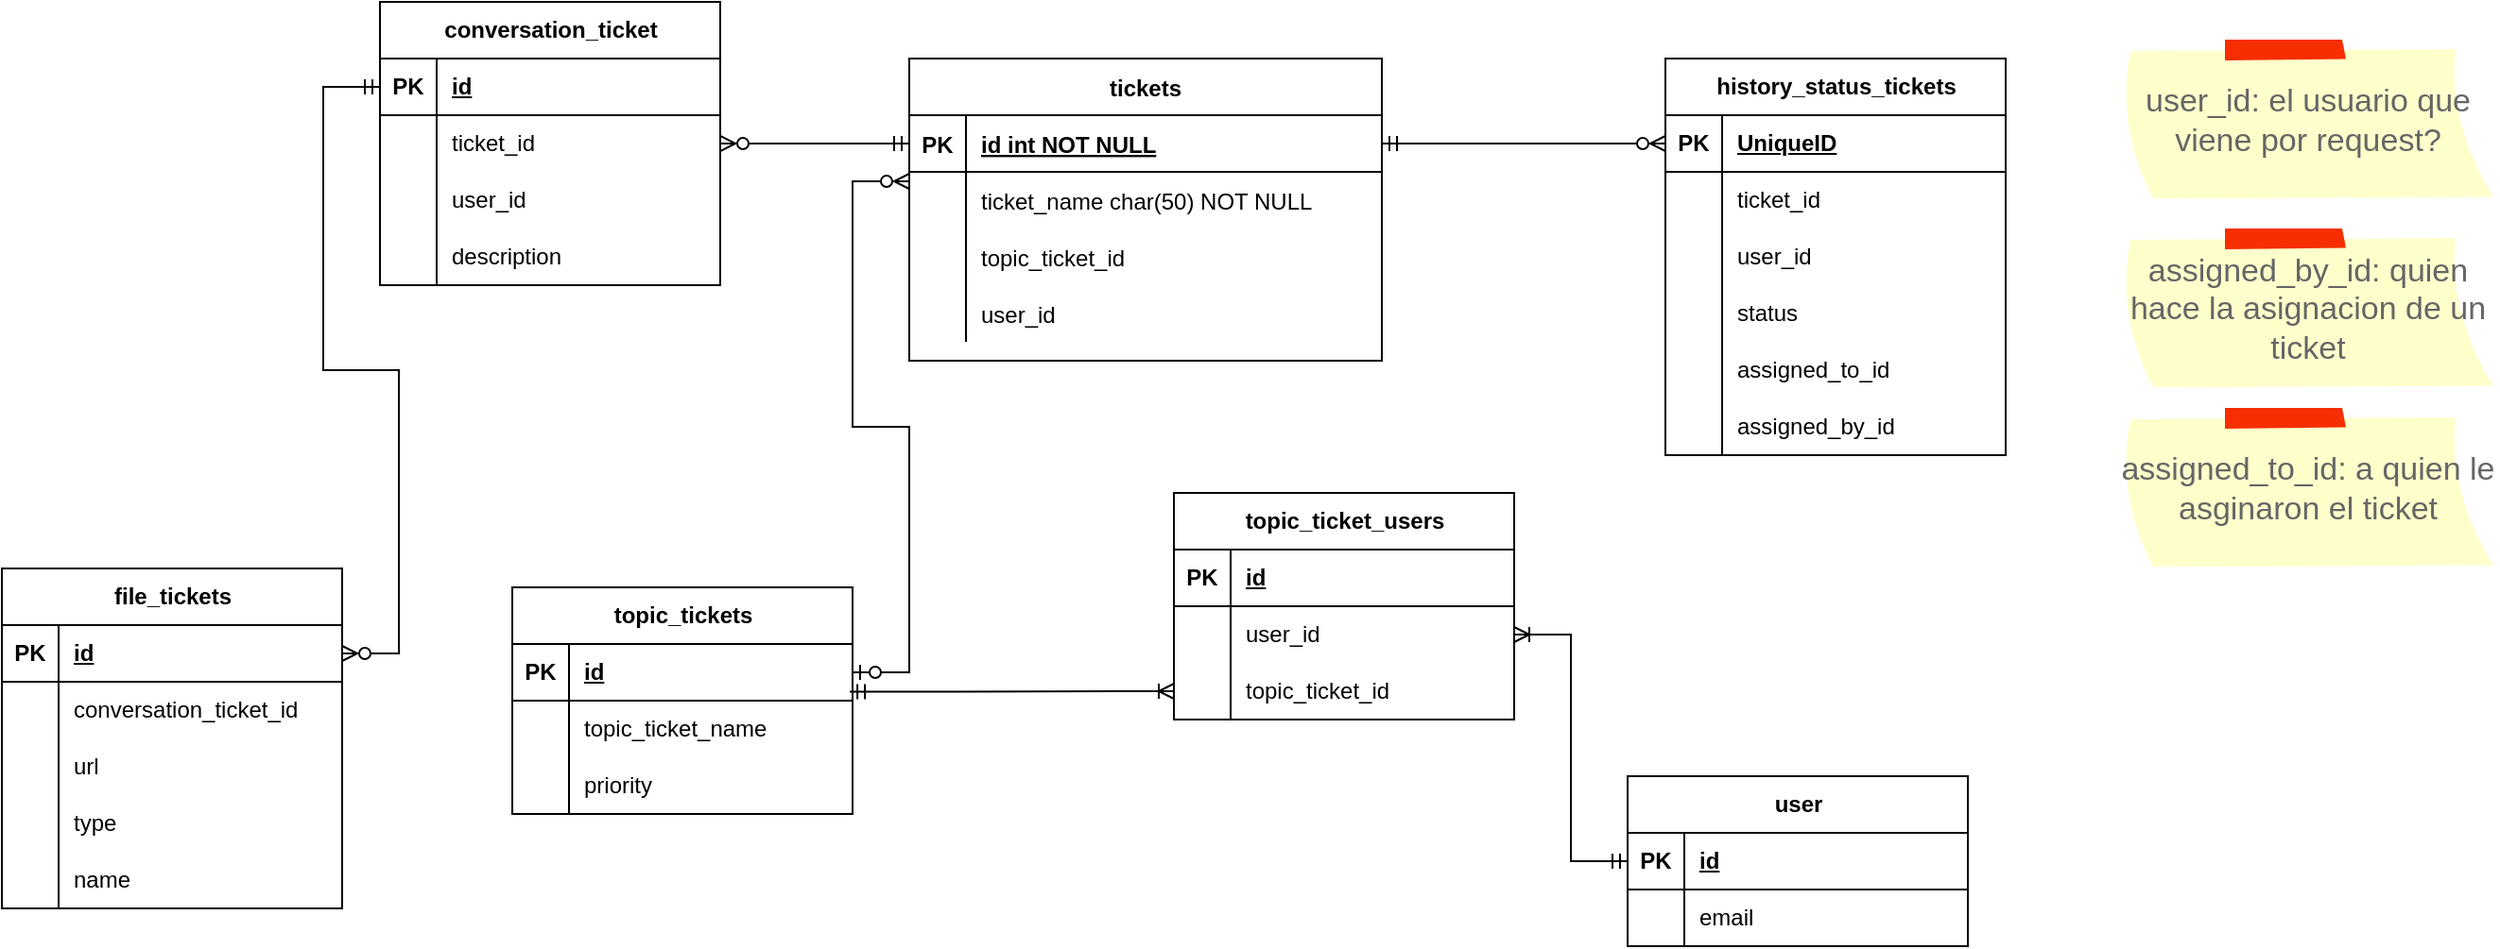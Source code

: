 <mxfile version="24.2.5" type="github" pages="6">
  <diagram id="R2lEEEUBdFMjLlhIrx00" name="Page-1">
    <mxGraphModel dx="1804" dy="647" grid="1" gridSize="10" guides="1" tooltips="1" connect="1" arrows="1" fold="1" page="1" pageScale="1" pageWidth="850" pageHeight="1100" math="0" shadow="0" extFonts="Permanent Marker^https://fonts.googleapis.com/css?family=Permanent+Marker">
      <root>
        <mxCell id="0" />
        <mxCell id="1" parent="0" />
        <mxCell id="C-vyLk0tnHw3VtMMgP7b-23" value="tickets" style="shape=table;startSize=30;container=1;collapsible=1;childLayout=tableLayout;fixedRows=1;rowLines=0;fontStyle=1;align=center;resizeLast=1;" parent="1" vertex="1">
          <mxGeometry x="260" y="40" width="250" height="160" as="geometry" />
        </mxCell>
        <mxCell id="C-vyLk0tnHw3VtMMgP7b-24" value="" style="shape=partialRectangle;collapsible=0;dropTarget=0;pointerEvents=0;fillColor=none;points=[[0,0.5],[1,0.5]];portConstraint=eastwest;top=0;left=0;right=0;bottom=1;" parent="C-vyLk0tnHw3VtMMgP7b-23" vertex="1">
          <mxGeometry y="30" width="250" height="30" as="geometry" />
        </mxCell>
        <mxCell id="C-vyLk0tnHw3VtMMgP7b-25" value="PK" style="shape=partialRectangle;overflow=hidden;connectable=0;fillColor=none;top=0;left=0;bottom=0;right=0;fontStyle=1;" parent="C-vyLk0tnHw3VtMMgP7b-24" vertex="1">
          <mxGeometry width="30" height="30" as="geometry">
            <mxRectangle width="30" height="30" as="alternateBounds" />
          </mxGeometry>
        </mxCell>
        <mxCell id="C-vyLk0tnHw3VtMMgP7b-26" value="id int NOT NULL " style="shape=partialRectangle;overflow=hidden;connectable=0;fillColor=none;top=0;left=0;bottom=0;right=0;align=left;spacingLeft=6;fontStyle=5;" parent="C-vyLk0tnHw3VtMMgP7b-24" vertex="1">
          <mxGeometry x="30" width="220" height="30" as="geometry">
            <mxRectangle width="220" height="30" as="alternateBounds" />
          </mxGeometry>
        </mxCell>
        <mxCell id="C-vyLk0tnHw3VtMMgP7b-27" value="" style="shape=partialRectangle;collapsible=0;dropTarget=0;pointerEvents=0;fillColor=none;points=[[0,0.5],[1,0.5]];portConstraint=eastwest;top=0;left=0;right=0;bottom=0;" parent="C-vyLk0tnHw3VtMMgP7b-23" vertex="1">
          <mxGeometry y="60" width="250" height="30" as="geometry" />
        </mxCell>
        <mxCell id="C-vyLk0tnHw3VtMMgP7b-28" value="" style="shape=partialRectangle;overflow=hidden;connectable=0;fillColor=none;top=0;left=0;bottom=0;right=0;" parent="C-vyLk0tnHw3VtMMgP7b-27" vertex="1">
          <mxGeometry width="30" height="30" as="geometry">
            <mxRectangle width="30" height="30" as="alternateBounds" />
          </mxGeometry>
        </mxCell>
        <mxCell id="C-vyLk0tnHw3VtMMgP7b-29" value="ticket_name char(50) NOT NULL" style="shape=partialRectangle;overflow=hidden;connectable=0;fillColor=none;top=0;left=0;bottom=0;right=0;align=left;spacingLeft=6;" parent="C-vyLk0tnHw3VtMMgP7b-27" vertex="1">
          <mxGeometry x="30" width="220" height="30" as="geometry">
            <mxRectangle width="220" height="30" as="alternateBounds" />
          </mxGeometry>
        </mxCell>
        <mxCell id="pkwl3-ZVG-avqCv_8zal-42" value="" style="shape=partialRectangle;collapsible=0;dropTarget=0;pointerEvents=0;fillColor=none;points=[[0,0.5],[1,0.5]];portConstraint=eastwest;top=0;left=0;right=0;bottom=0;" parent="C-vyLk0tnHw3VtMMgP7b-23" vertex="1">
          <mxGeometry y="90" width="250" height="30" as="geometry" />
        </mxCell>
        <mxCell id="pkwl3-ZVG-avqCv_8zal-43" value="" style="shape=partialRectangle;overflow=hidden;connectable=0;fillColor=none;top=0;left=0;bottom=0;right=0;" parent="pkwl3-ZVG-avqCv_8zal-42" vertex="1">
          <mxGeometry width="30" height="30" as="geometry">
            <mxRectangle width="30" height="30" as="alternateBounds" />
          </mxGeometry>
        </mxCell>
        <mxCell id="pkwl3-ZVG-avqCv_8zal-44" value="topic_ticket_id" style="shape=partialRectangle;overflow=hidden;connectable=0;fillColor=none;top=0;left=0;bottom=0;right=0;align=left;spacingLeft=6;" parent="pkwl3-ZVG-avqCv_8zal-42" vertex="1">
          <mxGeometry x="30" width="220" height="30" as="geometry">
            <mxRectangle width="220" height="30" as="alternateBounds" />
          </mxGeometry>
        </mxCell>
        <mxCell id="pkwl3-ZVG-avqCv_8zal-60" value="" style="shape=partialRectangle;collapsible=0;dropTarget=0;pointerEvents=0;fillColor=none;points=[[0,0.5],[1,0.5]];portConstraint=eastwest;top=0;left=0;right=0;bottom=0;" parent="C-vyLk0tnHw3VtMMgP7b-23" vertex="1">
          <mxGeometry y="120" width="250" height="30" as="geometry" />
        </mxCell>
        <mxCell id="pkwl3-ZVG-avqCv_8zal-61" value="" style="shape=partialRectangle;overflow=hidden;connectable=0;fillColor=none;top=0;left=0;bottom=0;right=0;" parent="pkwl3-ZVG-avqCv_8zal-60" vertex="1">
          <mxGeometry width="30" height="30" as="geometry">
            <mxRectangle width="30" height="30" as="alternateBounds" />
          </mxGeometry>
        </mxCell>
        <mxCell id="pkwl3-ZVG-avqCv_8zal-62" value="user_id" style="shape=partialRectangle;overflow=hidden;connectable=0;fillColor=none;top=0;left=0;bottom=0;right=0;align=left;spacingLeft=6;" parent="pkwl3-ZVG-avqCv_8zal-60" vertex="1">
          <mxGeometry x="30" width="220" height="30" as="geometry">
            <mxRectangle width="220" height="30" as="alternateBounds" />
          </mxGeometry>
        </mxCell>
        <mxCell id="pkwl3-ZVG-avqCv_8zal-1" value="topic_ticket_users" style="shape=table;startSize=30;container=1;collapsible=1;childLayout=tableLayout;fixedRows=1;rowLines=0;fontStyle=1;align=center;resizeLast=1;html=1;" parent="1" vertex="1">
          <mxGeometry x="400" y="270" width="180" height="120" as="geometry" />
        </mxCell>
        <mxCell id="pkwl3-ZVG-avqCv_8zal-2" value="" style="shape=tableRow;horizontal=0;startSize=0;swimlaneHead=0;swimlaneBody=0;fillColor=none;collapsible=0;dropTarget=0;points=[[0,0.5],[1,0.5]];portConstraint=eastwest;top=0;left=0;right=0;bottom=1;" parent="pkwl3-ZVG-avqCv_8zal-1" vertex="1">
          <mxGeometry y="30" width="180" height="30" as="geometry" />
        </mxCell>
        <mxCell id="pkwl3-ZVG-avqCv_8zal-3" value="PK" style="shape=partialRectangle;connectable=0;fillColor=none;top=0;left=0;bottom=0;right=0;fontStyle=1;overflow=hidden;whiteSpace=wrap;html=1;" parent="pkwl3-ZVG-avqCv_8zal-2" vertex="1">
          <mxGeometry width="30" height="30" as="geometry">
            <mxRectangle width="30" height="30" as="alternateBounds" />
          </mxGeometry>
        </mxCell>
        <mxCell id="pkwl3-ZVG-avqCv_8zal-4" value="id" style="shape=partialRectangle;connectable=0;fillColor=none;top=0;left=0;bottom=0;right=0;align=left;spacingLeft=6;fontStyle=5;overflow=hidden;whiteSpace=wrap;html=1;" parent="pkwl3-ZVG-avqCv_8zal-2" vertex="1">
          <mxGeometry x="30" width="150" height="30" as="geometry">
            <mxRectangle width="150" height="30" as="alternateBounds" />
          </mxGeometry>
        </mxCell>
        <mxCell id="pkwl3-ZVG-avqCv_8zal-5" value="" style="shape=tableRow;horizontal=0;startSize=0;swimlaneHead=0;swimlaneBody=0;fillColor=none;collapsible=0;dropTarget=0;points=[[0,0.5],[1,0.5]];portConstraint=eastwest;top=0;left=0;right=0;bottom=0;" parent="pkwl3-ZVG-avqCv_8zal-1" vertex="1">
          <mxGeometry y="60" width="180" height="30" as="geometry" />
        </mxCell>
        <mxCell id="pkwl3-ZVG-avqCv_8zal-6" value="" style="shape=partialRectangle;connectable=0;fillColor=none;top=0;left=0;bottom=0;right=0;editable=1;overflow=hidden;whiteSpace=wrap;html=1;" parent="pkwl3-ZVG-avqCv_8zal-5" vertex="1">
          <mxGeometry width="30" height="30" as="geometry">
            <mxRectangle width="30" height="30" as="alternateBounds" />
          </mxGeometry>
        </mxCell>
        <mxCell id="pkwl3-ZVG-avqCv_8zal-7" value="user_id" style="shape=partialRectangle;connectable=0;fillColor=none;top=0;left=0;bottom=0;right=0;align=left;spacingLeft=6;overflow=hidden;whiteSpace=wrap;html=1;" parent="pkwl3-ZVG-avqCv_8zal-5" vertex="1">
          <mxGeometry x="30" width="150" height="30" as="geometry">
            <mxRectangle width="150" height="30" as="alternateBounds" />
          </mxGeometry>
        </mxCell>
        <mxCell id="pkwl3-ZVG-avqCv_8zal-8" value="" style="shape=tableRow;horizontal=0;startSize=0;swimlaneHead=0;swimlaneBody=0;fillColor=none;collapsible=0;dropTarget=0;points=[[0,0.5],[1,0.5]];portConstraint=eastwest;top=0;left=0;right=0;bottom=0;" parent="pkwl3-ZVG-avqCv_8zal-1" vertex="1">
          <mxGeometry y="90" width="180" height="30" as="geometry" />
        </mxCell>
        <mxCell id="pkwl3-ZVG-avqCv_8zal-9" value="" style="shape=partialRectangle;connectable=0;fillColor=none;top=0;left=0;bottom=0;right=0;editable=1;overflow=hidden;whiteSpace=wrap;html=1;" parent="pkwl3-ZVG-avqCv_8zal-8" vertex="1">
          <mxGeometry width="30" height="30" as="geometry">
            <mxRectangle width="30" height="30" as="alternateBounds" />
          </mxGeometry>
        </mxCell>
        <mxCell id="pkwl3-ZVG-avqCv_8zal-10" value="topic_ticket_id" style="shape=partialRectangle;connectable=0;fillColor=none;top=0;left=0;bottom=0;right=0;align=left;spacingLeft=6;overflow=hidden;whiteSpace=wrap;html=1;" parent="pkwl3-ZVG-avqCv_8zal-8" vertex="1">
          <mxGeometry x="30" width="150" height="30" as="geometry">
            <mxRectangle width="150" height="30" as="alternateBounds" />
          </mxGeometry>
        </mxCell>
        <mxCell id="pkwl3-ZVG-avqCv_8zal-14" value="topic_tickets" style="shape=table;startSize=30;container=1;collapsible=1;childLayout=tableLayout;fixedRows=1;rowLines=0;fontStyle=1;align=center;resizeLast=1;html=1;" parent="1" vertex="1">
          <mxGeometry x="50" y="320" width="180" height="120" as="geometry" />
        </mxCell>
        <mxCell id="pkwl3-ZVG-avqCv_8zal-15" value="" style="shape=tableRow;horizontal=0;startSize=0;swimlaneHead=0;swimlaneBody=0;fillColor=none;collapsible=0;dropTarget=0;points=[[0,0.5],[1,0.5]];portConstraint=eastwest;top=0;left=0;right=0;bottom=1;" parent="pkwl3-ZVG-avqCv_8zal-14" vertex="1">
          <mxGeometry y="30" width="180" height="30" as="geometry" />
        </mxCell>
        <mxCell id="pkwl3-ZVG-avqCv_8zal-16" value="PK" style="shape=partialRectangle;connectable=0;fillColor=none;top=0;left=0;bottom=0;right=0;fontStyle=1;overflow=hidden;whiteSpace=wrap;html=1;" parent="pkwl3-ZVG-avqCv_8zal-15" vertex="1">
          <mxGeometry width="30" height="30" as="geometry">
            <mxRectangle width="30" height="30" as="alternateBounds" />
          </mxGeometry>
        </mxCell>
        <mxCell id="pkwl3-ZVG-avqCv_8zal-17" value="id" style="shape=partialRectangle;connectable=0;fillColor=none;top=0;left=0;bottom=0;right=0;align=left;spacingLeft=6;fontStyle=5;overflow=hidden;whiteSpace=wrap;html=1;" parent="pkwl3-ZVG-avqCv_8zal-15" vertex="1">
          <mxGeometry x="30" width="150" height="30" as="geometry">
            <mxRectangle width="150" height="30" as="alternateBounds" />
          </mxGeometry>
        </mxCell>
        <mxCell id="pkwl3-ZVG-avqCv_8zal-18" value="" style="shape=tableRow;horizontal=0;startSize=0;swimlaneHead=0;swimlaneBody=0;fillColor=none;collapsible=0;dropTarget=0;points=[[0,0.5],[1,0.5]];portConstraint=eastwest;top=0;left=0;right=0;bottom=0;" parent="pkwl3-ZVG-avqCv_8zal-14" vertex="1">
          <mxGeometry y="60" width="180" height="30" as="geometry" />
        </mxCell>
        <mxCell id="pkwl3-ZVG-avqCv_8zal-19" value="" style="shape=partialRectangle;connectable=0;fillColor=none;top=0;left=0;bottom=0;right=0;editable=1;overflow=hidden;whiteSpace=wrap;html=1;" parent="pkwl3-ZVG-avqCv_8zal-18" vertex="1">
          <mxGeometry width="30" height="30" as="geometry">
            <mxRectangle width="30" height="30" as="alternateBounds" />
          </mxGeometry>
        </mxCell>
        <mxCell id="pkwl3-ZVG-avqCv_8zal-20" value="topic_ticket_name" style="shape=partialRectangle;connectable=0;fillColor=none;top=0;left=0;bottom=0;right=0;align=left;spacingLeft=6;overflow=hidden;whiteSpace=wrap;html=1;" parent="pkwl3-ZVG-avqCv_8zal-18" vertex="1">
          <mxGeometry x="30" width="150" height="30" as="geometry">
            <mxRectangle width="150" height="30" as="alternateBounds" />
          </mxGeometry>
        </mxCell>
        <mxCell id="pkwl3-ZVG-avqCv_8zal-21" value="" style="shape=tableRow;horizontal=0;startSize=0;swimlaneHead=0;swimlaneBody=0;fillColor=none;collapsible=0;dropTarget=0;points=[[0,0.5],[1,0.5]];portConstraint=eastwest;top=0;left=0;right=0;bottom=0;" parent="pkwl3-ZVG-avqCv_8zal-14" vertex="1">
          <mxGeometry y="90" width="180" height="30" as="geometry" />
        </mxCell>
        <mxCell id="pkwl3-ZVG-avqCv_8zal-22" value="" style="shape=partialRectangle;connectable=0;fillColor=none;top=0;left=0;bottom=0;right=0;editable=1;overflow=hidden;whiteSpace=wrap;html=1;" parent="pkwl3-ZVG-avqCv_8zal-21" vertex="1">
          <mxGeometry width="30" height="30" as="geometry">
            <mxRectangle width="30" height="30" as="alternateBounds" />
          </mxGeometry>
        </mxCell>
        <mxCell id="pkwl3-ZVG-avqCv_8zal-23" value="priority" style="shape=partialRectangle;connectable=0;fillColor=none;top=0;left=0;bottom=0;right=0;align=left;spacingLeft=6;overflow=hidden;whiteSpace=wrap;html=1;" parent="pkwl3-ZVG-avqCv_8zal-21" vertex="1">
          <mxGeometry x="30" width="150" height="30" as="geometry">
            <mxRectangle width="150" height="30" as="alternateBounds" />
          </mxGeometry>
        </mxCell>
        <mxCell id="pkwl3-ZVG-avqCv_8zal-27" value="user" style="shape=table;startSize=30;container=1;collapsible=1;childLayout=tableLayout;fixedRows=1;rowLines=0;fontStyle=1;align=center;resizeLast=1;html=1;" parent="1" vertex="1">
          <mxGeometry x="640" y="420" width="180" height="90" as="geometry" />
        </mxCell>
        <mxCell id="pkwl3-ZVG-avqCv_8zal-28" value="" style="shape=tableRow;horizontal=0;startSize=0;swimlaneHead=0;swimlaneBody=0;fillColor=none;collapsible=0;dropTarget=0;points=[[0,0.5],[1,0.5]];portConstraint=eastwest;top=0;left=0;right=0;bottom=1;" parent="pkwl3-ZVG-avqCv_8zal-27" vertex="1">
          <mxGeometry y="30" width="180" height="30" as="geometry" />
        </mxCell>
        <mxCell id="pkwl3-ZVG-avqCv_8zal-29" value="PK" style="shape=partialRectangle;connectable=0;fillColor=none;top=0;left=0;bottom=0;right=0;fontStyle=1;overflow=hidden;whiteSpace=wrap;html=1;" parent="pkwl3-ZVG-avqCv_8zal-28" vertex="1">
          <mxGeometry width="30" height="30" as="geometry">
            <mxRectangle width="30" height="30" as="alternateBounds" />
          </mxGeometry>
        </mxCell>
        <mxCell id="pkwl3-ZVG-avqCv_8zal-30" value="id" style="shape=partialRectangle;connectable=0;fillColor=none;top=0;left=0;bottom=0;right=0;align=left;spacingLeft=6;fontStyle=5;overflow=hidden;whiteSpace=wrap;html=1;" parent="pkwl3-ZVG-avqCv_8zal-28" vertex="1">
          <mxGeometry x="30" width="150" height="30" as="geometry">
            <mxRectangle width="150" height="30" as="alternateBounds" />
          </mxGeometry>
        </mxCell>
        <mxCell id="pkwl3-ZVG-avqCv_8zal-37" value="" style="shape=tableRow;horizontal=0;startSize=0;swimlaneHead=0;swimlaneBody=0;fillColor=none;collapsible=0;dropTarget=0;points=[[0,0.5],[1,0.5]];portConstraint=eastwest;top=0;left=0;right=0;bottom=0;" parent="pkwl3-ZVG-avqCv_8zal-27" vertex="1">
          <mxGeometry y="60" width="180" height="30" as="geometry" />
        </mxCell>
        <mxCell id="pkwl3-ZVG-avqCv_8zal-38" value="" style="shape=partialRectangle;connectable=0;fillColor=none;top=0;left=0;bottom=0;right=0;editable=1;overflow=hidden;whiteSpace=wrap;html=1;" parent="pkwl3-ZVG-avqCv_8zal-37" vertex="1">
          <mxGeometry width="30" height="30" as="geometry">
            <mxRectangle width="30" height="30" as="alternateBounds" />
          </mxGeometry>
        </mxCell>
        <mxCell id="pkwl3-ZVG-avqCv_8zal-39" value="email" style="shape=partialRectangle;connectable=0;fillColor=none;top=0;left=0;bottom=0;right=0;align=left;spacingLeft=6;overflow=hidden;whiteSpace=wrap;html=1;" parent="pkwl3-ZVG-avqCv_8zal-37" vertex="1">
          <mxGeometry x="30" width="150" height="30" as="geometry">
            <mxRectangle width="150" height="30" as="alternateBounds" />
          </mxGeometry>
        </mxCell>
        <mxCell id="pkwl3-ZVG-avqCv_8zal-40" value="" style="edgeStyle=entityRelationEdgeStyle;fontSize=12;html=1;endArrow=ERoneToMany;startArrow=ERmandOne;rounded=0;entryX=1;entryY=0.5;entryDx=0;entryDy=0;exitX=0;exitY=0.5;exitDx=0;exitDy=0;" parent="1" source="pkwl3-ZVG-avqCv_8zal-28" target="pkwl3-ZVG-avqCv_8zal-5" edge="1">
          <mxGeometry width="100" height="100" relative="1" as="geometry">
            <mxPoint x="680" y="330" as="sourcePoint" />
            <mxPoint x="690.0" y="565.42" as="targetPoint" />
            <Array as="points">
              <mxPoint x="828.74" y="463" />
              <mxPoint x="818.74" y="395" />
              <mxPoint x="788.74" y="385" />
              <mxPoint x="818.74" y="385" />
              <mxPoint x="808.74" y="505" />
              <mxPoint x="828.74" y="463" />
              <mxPoint x="828.74" y="483" />
            </Array>
          </mxGeometry>
        </mxCell>
        <mxCell id="pkwl3-ZVG-avqCv_8zal-41" value="" style="edgeStyle=entityRelationEdgeStyle;fontSize=12;html=1;endArrow=ERoneToMany;startArrow=ERmandOne;rounded=0;entryX=0;entryY=0.5;entryDx=0;entryDy=0;exitX=0.992;exitY=-0.157;exitDx=0;exitDy=0;exitPerimeter=0;" parent="1" source="pkwl3-ZVG-avqCv_8zal-18" target="pkwl3-ZVG-avqCv_8zal-8" edge="1">
          <mxGeometry width="100" height="100" relative="1" as="geometry">
            <mxPoint x="390" y="430" as="sourcePoint" />
            <mxPoint x="360" y="810" as="targetPoint" />
            <Array as="points">
              <mxPoint x="568.74" y="668" />
              <mxPoint x="558.74" y="600" />
              <mxPoint x="528.74" y="590" />
              <mxPoint x="558.74" y="590" />
              <mxPoint x="548.74" y="710" />
              <mxPoint x="568.74" y="668" />
              <mxPoint x="568.74" y="688" />
            </Array>
          </mxGeometry>
        </mxCell>
        <mxCell id="pkwl3-ZVG-avqCv_8zal-45" value="" style="edgeStyle=entityRelationEdgeStyle;fontSize=12;html=1;endArrow=ERzeroToMany;startArrow=ERzeroToOne;rounded=0;entryX=0;entryY=0.5;entryDx=0;entryDy=0;exitX=1;exitY=0.5;exitDx=0;exitDy=0;" parent="1" source="pkwl3-ZVG-avqCv_8zal-15" edge="1">
          <mxGeometry width="100" height="100" relative="1" as="geometry">
            <mxPoint x="400" y="415" as="sourcePoint" />
            <mxPoint x="260" y="105" as="targetPoint" />
            <Array as="points">
              <mxPoint x="320" y="350" />
              <mxPoint x="160" y="240" />
              <mxPoint x="410" y="280" />
              <mxPoint x="320" y="230" />
              <mxPoint x="430" y="190" />
              <mxPoint x="410" y="200" />
              <mxPoint x="430" y="190" />
            </Array>
          </mxGeometry>
        </mxCell>
        <mxCell id="pkwl3-ZVG-avqCv_8zal-46" value="history_status_tickets" style="shape=table;startSize=30;container=1;collapsible=1;childLayout=tableLayout;fixedRows=1;rowLines=0;fontStyle=1;align=center;resizeLast=1;html=1;" parent="1" vertex="1">
          <mxGeometry x="660" y="40" width="180" height="210" as="geometry" />
        </mxCell>
        <mxCell id="pkwl3-ZVG-avqCv_8zal-47" value="" style="shape=tableRow;horizontal=0;startSize=0;swimlaneHead=0;swimlaneBody=0;fillColor=none;collapsible=0;dropTarget=0;points=[[0,0.5],[1,0.5]];portConstraint=eastwest;top=0;left=0;right=0;bottom=1;" parent="pkwl3-ZVG-avqCv_8zal-46" vertex="1">
          <mxGeometry y="30" width="180" height="30" as="geometry" />
        </mxCell>
        <mxCell id="pkwl3-ZVG-avqCv_8zal-48" value="PK" style="shape=partialRectangle;connectable=0;fillColor=none;top=0;left=0;bottom=0;right=0;fontStyle=1;overflow=hidden;whiteSpace=wrap;html=1;" parent="pkwl3-ZVG-avqCv_8zal-47" vertex="1">
          <mxGeometry width="30" height="30" as="geometry">
            <mxRectangle width="30" height="30" as="alternateBounds" />
          </mxGeometry>
        </mxCell>
        <mxCell id="pkwl3-ZVG-avqCv_8zal-49" value="UniqueID" style="shape=partialRectangle;connectable=0;fillColor=none;top=0;left=0;bottom=0;right=0;align=left;spacingLeft=6;fontStyle=5;overflow=hidden;whiteSpace=wrap;html=1;" parent="pkwl3-ZVG-avqCv_8zal-47" vertex="1">
          <mxGeometry x="30" width="150" height="30" as="geometry">
            <mxRectangle width="150" height="30" as="alternateBounds" />
          </mxGeometry>
        </mxCell>
        <mxCell id="pkwl3-ZVG-avqCv_8zal-50" value="" style="shape=tableRow;horizontal=0;startSize=0;swimlaneHead=0;swimlaneBody=0;fillColor=none;collapsible=0;dropTarget=0;points=[[0,0.5],[1,0.5]];portConstraint=eastwest;top=0;left=0;right=0;bottom=0;" parent="pkwl3-ZVG-avqCv_8zal-46" vertex="1">
          <mxGeometry y="60" width="180" height="30" as="geometry" />
        </mxCell>
        <mxCell id="pkwl3-ZVG-avqCv_8zal-51" value="" style="shape=partialRectangle;connectable=0;fillColor=none;top=0;left=0;bottom=0;right=0;editable=1;overflow=hidden;whiteSpace=wrap;html=1;" parent="pkwl3-ZVG-avqCv_8zal-50" vertex="1">
          <mxGeometry width="30" height="30" as="geometry">
            <mxRectangle width="30" height="30" as="alternateBounds" />
          </mxGeometry>
        </mxCell>
        <mxCell id="pkwl3-ZVG-avqCv_8zal-52" value="ticket_id" style="shape=partialRectangle;connectable=0;fillColor=none;top=0;left=0;bottom=0;right=0;align=left;spacingLeft=6;overflow=hidden;whiteSpace=wrap;html=1;" parent="pkwl3-ZVG-avqCv_8zal-50" vertex="1">
          <mxGeometry x="30" width="150" height="30" as="geometry">
            <mxRectangle width="150" height="30" as="alternateBounds" />
          </mxGeometry>
        </mxCell>
        <mxCell id="pkwl3-ZVG-avqCv_8zal-63" value="" style="shape=tableRow;horizontal=0;startSize=0;swimlaneHead=0;swimlaneBody=0;fillColor=none;collapsible=0;dropTarget=0;points=[[0,0.5],[1,0.5]];portConstraint=eastwest;top=0;left=0;right=0;bottom=0;" parent="pkwl3-ZVG-avqCv_8zal-46" vertex="1">
          <mxGeometry y="90" width="180" height="30" as="geometry" />
        </mxCell>
        <mxCell id="pkwl3-ZVG-avqCv_8zal-64" value="" style="shape=partialRectangle;connectable=0;fillColor=none;top=0;left=0;bottom=0;right=0;editable=1;overflow=hidden;whiteSpace=wrap;html=1;" parent="pkwl3-ZVG-avqCv_8zal-63" vertex="1">
          <mxGeometry width="30" height="30" as="geometry">
            <mxRectangle width="30" height="30" as="alternateBounds" />
          </mxGeometry>
        </mxCell>
        <mxCell id="pkwl3-ZVG-avqCv_8zal-65" value="user_id" style="shape=partialRectangle;connectable=0;fillColor=none;top=0;left=0;bottom=0;right=0;align=left;spacingLeft=6;overflow=hidden;whiteSpace=wrap;html=1;" parent="pkwl3-ZVG-avqCv_8zal-63" vertex="1">
          <mxGeometry x="30" width="150" height="30" as="geometry">
            <mxRectangle width="150" height="30" as="alternateBounds" />
          </mxGeometry>
        </mxCell>
        <mxCell id="pkwl3-ZVG-avqCv_8zal-66" value="" style="shape=tableRow;horizontal=0;startSize=0;swimlaneHead=0;swimlaneBody=0;fillColor=none;collapsible=0;dropTarget=0;points=[[0,0.5],[1,0.5]];portConstraint=eastwest;top=0;left=0;right=0;bottom=0;" parent="pkwl3-ZVG-avqCv_8zal-46" vertex="1">
          <mxGeometry y="120" width="180" height="30" as="geometry" />
        </mxCell>
        <mxCell id="pkwl3-ZVG-avqCv_8zal-67" value="" style="shape=partialRectangle;connectable=0;fillColor=none;top=0;left=0;bottom=0;right=0;editable=1;overflow=hidden;whiteSpace=wrap;html=1;" parent="pkwl3-ZVG-avqCv_8zal-66" vertex="1">
          <mxGeometry width="30" height="30" as="geometry">
            <mxRectangle width="30" height="30" as="alternateBounds" />
          </mxGeometry>
        </mxCell>
        <mxCell id="pkwl3-ZVG-avqCv_8zal-68" value="status" style="shape=partialRectangle;connectable=0;fillColor=none;top=0;left=0;bottom=0;right=0;align=left;spacingLeft=6;overflow=hidden;whiteSpace=wrap;html=1;" parent="pkwl3-ZVG-avqCv_8zal-66" vertex="1">
          <mxGeometry x="30" width="150" height="30" as="geometry">
            <mxRectangle width="150" height="30" as="alternateBounds" />
          </mxGeometry>
        </mxCell>
        <mxCell id="pkwl3-ZVG-avqCv_8zal-69" value="" style="shape=tableRow;horizontal=0;startSize=0;swimlaneHead=0;swimlaneBody=0;fillColor=none;collapsible=0;dropTarget=0;points=[[0,0.5],[1,0.5]];portConstraint=eastwest;top=0;left=0;right=0;bottom=0;" parent="pkwl3-ZVG-avqCv_8zal-46" vertex="1">
          <mxGeometry y="150" width="180" height="30" as="geometry" />
        </mxCell>
        <mxCell id="pkwl3-ZVG-avqCv_8zal-70" value="" style="shape=partialRectangle;connectable=0;fillColor=none;top=0;left=0;bottom=0;right=0;editable=1;overflow=hidden;whiteSpace=wrap;html=1;" parent="pkwl3-ZVG-avqCv_8zal-69" vertex="1">
          <mxGeometry width="30" height="30" as="geometry">
            <mxRectangle width="30" height="30" as="alternateBounds" />
          </mxGeometry>
        </mxCell>
        <mxCell id="pkwl3-ZVG-avqCv_8zal-71" value="assigned_to_id" style="shape=partialRectangle;connectable=0;fillColor=none;top=0;left=0;bottom=0;right=0;align=left;spacingLeft=6;overflow=hidden;whiteSpace=wrap;html=1;" parent="pkwl3-ZVG-avqCv_8zal-69" vertex="1">
          <mxGeometry x="30" width="150" height="30" as="geometry">
            <mxRectangle width="150" height="30" as="alternateBounds" />
          </mxGeometry>
        </mxCell>
        <mxCell id="pkwl3-ZVG-avqCv_8zal-72" value="" style="shape=tableRow;horizontal=0;startSize=0;swimlaneHead=0;swimlaneBody=0;fillColor=none;collapsible=0;dropTarget=0;points=[[0,0.5],[1,0.5]];portConstraint=eastwest;top=0;left=0;right=0;bottom=0;" parent="pkwl3-ZVG-avqCv_8zal-46" vertex="1">
          <mxGeometry y="180" width="180" height="30" as="geometry" />
        </mxCell>
        <mxCell id="pkwl3-ZVG-avqCv_8zal-73" value="" style="shape=partialRectangle;connectable=0;fillColor=none;top=0;left=0;bottom=0;right=0;editable=1;overflow=hidden;whiteSpace=wrap;html=1;" parent="pkwl3-ZVG-avqCv_8zal-72" vertex="1">
          <mxGeometry width="30" height="30" as="geometry">
            <mxRectangle width="30" height="30" as="alternateBounds" />
          </mxGeometry>
        </mxCell>
        <mxCell id="pkwl3-ZVG-avqCv_8zal-74" value="assigned_by_id" style="shape=partialRectangle;connectable=0;fillColor=none;top=0;left=0;bottom=0;right=0;align=left;spacingLeft=6;overflow=hidden;whiteSpace=wrap;html=1;" parent="pkwl3-ZVG-avqCv_8zal-72" vertex="1">
          <mxGeometry x="30" width="150" height="30" as="geometry">
            <mxRectangle width="150" height="30" as="alternateBounds" />
          </mxGeometry>
        </mxCell>
        <mxCell id="pkwl3-ZVG-avqCv_8zal-59" value="" style="edgeStyle=entityRelationEdgeStyle;fontSize=12;html=1;endArrow=ERzeroToMany;startArrow=ERmandOne;rounded=0;exitX=1;exitY=0.5;exitDx=0;exitDy=0;entryX=0;entryY=0.5;entryDx=0;entryDy=0;" parent="1" source="C-vyLk0tnHw3VtMMgP7b-24" target="pkwl3-ZVG-avqCv_8zal-47" edge="1">
          <mxGeometry width="100" height="100" relative="1" as="geometry">
            <mxPoint x="760" y="300" as="sourcePoint" />
            <mxPoint x="860" y="200" as="targetPoint" />
          </mxGeometry>
        </mxCell>
        <mxCell id="pkwl3-ZVG-avqCv_8zal-76" value="user_id: el usuario que viene por request?" style="strokeWidth=1;shadow=0;dashed=0;align=center;html=1;shape=mxgraph.mockup.text.stickyNote2;fontColor=#666666;mainText=;fontSize=17;whiteSpace=wrap;fillColor=#ffffcc;strokeColor=#F62E00;" parent="1" vertex="1">
          <mxGeometry x="900" y="30" width="200" height="85" as="geometry" />
        </mxCell>
        <mxCell id="pkwl3-ZVG-avqCv_8zal-77" value="assigned_by_id: quien hace la asignacion de un ticket&lt;br&gt;" style="strokeWidth=1;shadow=0;dashed=0;align=center;html=1;shape=mxgraph.mockup.text.stickyNote2;fontColor=#666666;mainText=;fontSize=17;whiteSpace=wrap;fillColor=#ffffcc;strokeColor=#F62E00;" parent="1" vertex="1">
          <mxGeometry x="900" y="130" width="200" height="85" as="geometry" />
        </mxCell>
        <mxCell id="pkwl3-ZVG-avqCv_8zal-78" value="assigned_to_id: a quien le asginaron el ticket" style="strokeWidth=1;shadow=0;dashed=0;align=center;html=1;shape=mxgraph.mockup.text.stickyNote2;fontColor=#666666;mainText=;fontSize=17;whiteSpace=wrap;fillColor=#ffffcc;strokeColor=#F62E00;" parent="1" vertex="1">
          <mxGeometry x="900" y="225" width="200" height="85" as="geometry" />
        </mxCell>
        <mxCell id="pkwl3-ZVG-avqCv_8zal-92" value="conversation_ticket" style="shape=table;startSize=30;container=1;collapsible=1;childLayout=tableLayout;fixedRows=1;rowLines=0;fontStyle=1;align=center;resizeLast=1;html=1;" parent="1" vertex="1">
          <mxGeometry x="-20" y="10" width="180" height="150" as="geometry" />
        </mxCell>
        <mxCell id="pkwl3-ZVG-avqCv_8zal-93" value="" style="shape=tableRow;horizontal=0;startSize=0;swimlaneHead=0;swimlaneBody=0;fillColor=none;collapsible=0;dropTarget=0;points=[[0,0.5],[1,0.5]];portConstraint=eastwest;top=0;left=0;right=0;bottom=1;" parent="pkwl3-ZVG-avqCv_8zal-92" vertex="1">
          <mxGeometry y="30" width="180" height="30" as="geometry" />
        </mxCell>
        <mxCell id="pkwl3-ZVG-avqCv_8zal-94" value="PK" style="shape=partialRectangle;connectable=0;fillColor=none;top=0;left=0;bottom=0;right=0;fontStyle=1;overflow=hidden;whiteSpace=wrap;html=1;" parent="pkwl3-ZVG-avqCv_8zal-93" vertex="1">
          <mxGeometry width="30" height="30" as="geometry">
            <mxRectangle width="30" height="30" as="alternateBounds" />
          </mxGeometry>
        </mxCell>
        <mxCell id="pkwl3-ZVG-avqCv_8zal-95" value="id" style="shape=partialRectangle;connectable=0;fillColor=none;top=0;left=0;bottom=0;right=0;align=left;spacingLeft=6;fontStyle=5;overflow=hidden;whiteSpace=wrap;html=1;" parent="pkwl3-ZVG-avqCv_8zal-93" vertex="1">
          <mxGeometry x="30" width="150" height="30" as="geometry">
            <mxRectangle width="150" height="30" as="alternateBounds" />
          </mxGeometry>
        </mxCell>
        <mxCell id="pkwl3-ZVG-avqCv_8zal-96" value="" style="shape=tableRow;horizontal=0;startSize=0;swimlaneHead=0;swimlaneBody=0;fillColor=none;collapsible=0;dropTarget=0;points=[[0,0.5],[1,0.5]];portConstraint=eastwest;top=0;left=0;right=0;bottom=0;" parent="pkwl3-ZVG-avqCv_8zal-92" vertex="1">
          <mxGeometry y="60" width="180" height="30" as="geometry" />
        </mxCell>
        <mxCell id="pkwl3-ZVG-avqCv_8zal-97" value="" style="shape=partialRectangle;connectable=0;fillColor=none;top=0;left=0;bottom=0;right=0;editable=1;overflow=hidden;whiteSpace=wrap;html=1;" parent="pkwl3-ZVG-avqCv_8zal-96" vertex="1">
          <mxGeometry width="30" height="30" as="geometry">
            <mxRectangle width="30" height="30" as="alternateBounds" />
          </mxGeometry>
        </mxCell>
        <mxCell id="pkwl3-ZVG-avqCv_8zal-98" value="ticket_id" style="shape=partialRectangle;connectable=0;fillColor=none;top=0;left=0;bottom=0;right=0;align=left;spacingLeft=6;overflow=hidden;whiteSpace=wrap;html=1;" parent="pkwl3-ZVG-avqCv_8zal-96" vertex="1">
          <mxGeometry x="30" width="150" height="30" as="geometry">
            <mxRectangle width="150" height="30" as="alternateBounds" />
          </mxGeometry>
        </mxCell>
        <mxCell id="pkwl3-ZVG-avqCv_8zal-99" value="" style="shape=tableRow;horizontal=0;startSize=0;swimlaneHead=0;swimlaneBody=0;fillColor=none;collapsible=0;dropTarget=0;points=[[0,0.5],[1,0.5]];portConstraint=eastwest;top=0;left=0;right=0;bottom=0;" parent="pkwl3-ZVG-avqCv_8zal-92" vertex="1">
          <mxGeometry y="90" width="180" height="30" as="geometry" />
        </mxCell>
        <mxCell id="pkwl3-ZVG-avqCv_8zal-100" value="" style="shape=partialRectangle;connectable=0;fillColor=none;top=0;left=0;bottom=0;right=0;editable=1;overflow=hidden;whiteSpace=wrap;html=1;" parent="pkwl3-ZVG-avqCv_8zal-99" vertex="1">
          <mxGeometry width="30" height="30" as="geometry">
            <mxRectangle width="30" height="30" as="alternateBounds" />
          </mxGeometry>
        </mxCell>
        <mxCell id="pkwl3-ZVG-avqCv_8zal-101" value="user_id" style="shape=partialRectangle;connectable=0;fillColor=none;top=0;left=0;bottom=0;right=0;align=left;spacingLeft=6;overflow=hidden;whiteSpace=wrap;html=1;" parent="pkwl3-ZVG-avqCv_8zal-99" vertex="1">
          <mxGeometry x="30" width="150" height="30" as="geometry">
            <mxRectangle width="150" height="30" as="alternateBounds" />
          </mxGeometry>
        </mxCell>
        <mxCell id="pkwl3-ZVG-avqCv_8zal-102" value="" style="shape=tableRow;horizontal=0;startSize=0;swimlaneHead=0;swimlaneBody=0;fillColor=none;collapsible=0;dropTarget=0;points=[[0,0.5],[1,0.5]];portConstraint=eastwest;top=0;left=0;right=0;bottom=0;" parent="pkwl3-ZVG-avqCv_8zal-92" vertex="1">
          <mxGeometry y="120" width="180" height="30" as="geometry" />
        </mxCell>
        <mxCell id="pkwl3-ZVG-avqCv_8zal-103" value="" style="shape=partialRectangle;connectable=0;fillColor=none;top=0;left=0;bottom=0;right=0;editable=1;overflow=hidden;whiteSpace=wrap;html=1;" parent="pkwl3-ZVG-avqCv_8zal-102" vertex="1">
          <mxGeometry width="30" height="30" as="geometry">
            <mxRectangle width="30" height="30" as="alternateBounds" />
          </mxGeometry>
        </mxCell>
        <mxCell id="pkwl3-ZVG-avqCv_8zal-104" value="description" style="shape=partialRectangle;connectable=0;fillColor=none;top=0;left=0;bottom=0;right=0;align=left;spacingLeft=6;overflow=hidden;whiteSpace=wrap;html=1;" parent="pkwl3-ZVG-avqCv_8zal-102" vertex="1">
          <mxGeometry x="30" width="150" height="30" as="geometry">
            <mxRectangle width="150" height="30" as="alternateBounds" />
          </mxGeometry>
        </mxCell>
        <mxCell id="pkwl3-ZVG-avqCv_8zal-105" value="" style="edgeStyle=entityRelationEdgeStyle;fontSize=12;html=1;endArrow=ERzeroToMany;startArrow=ERmandOne;rounded=0;exitX=0;exitY=0.5;exitDx=0;exitDy=0;entryX=1;entryY=0.5;entryDx=0;entryDy=0;" parent="1" source="C-vyLk0tnHw3VtMMgP7b-24" target="pkwl3-ZVG-avqCv_8zal-96" edge="1">
          <mxGeometry width="100" height="100" relative="1" as="geometry">
            <mxPoint x="250" y="340" as="sourcePoint" />
            <mxPoint x="350" y="240" as="targetPoint" />
          </mxGeometry>
        </mxCell>
        <mxCell id="pkwl3-ZVG-avqCv_8zal-106" value="file_tickets" style="shape=table;startSize=30;container=1;collapsible=1;childLayout=tableLayout;fixedRows=1;rowLines=0;fontStyle=1;align=center;resizeLast=1;html=1;" parent="1" vertex="1">
          <mxGeometry x="-220" y="310" width="180" height="180" as="geometry" />
        </mxCell>
        <mxCell id="pkwl3-ZVG-avqCv_8zal-107" value="" style="shape=tableRow;horizontal=0;startSize=0;swimlaneHead=0;swimlaneBody=0;fillColor=none;collapsible=0;dropTarget=0;points=[[0,0.5],[1,0.5]];portConstraint=eastwest;top=0;left=0;right=0;bottom=1;" parent="pkwl3-ZVG-avqCv_8zal-106" vertex="1">
          <mxGeometry y="30" width="180" height="30" as="geometry" />
        </mxCell>
        <mxCell id="pkwl3-ZVG-avqCv_8zal-108" value="PK" style="shape=partialRectangle;connectable=0;fillColor=none;top=0;left=0;bottom=0;right=0;fontStyle=1;overflow=hidden;whiteSpace=wrap;html=1;" parent="pkwl3-ZVG-avqCv_8zal-107" vertex="1">
          <mxGeometry width="30" height="30" as="geometry">
            <mxRectangle width="30" height="30" as="alternateBounds" />
          </mxGeometry>
        </mxCell>
        <mxCell id="pkwl3-ZVG-avqCv_8zal-109" value="id" style="shape=partialRectangle;connectable=0;fillColor=none;top=0;left=0;bottom=0;right=0;align=left;spacingLeft=6;fontStyle=5;overflow=hidden;whiteSpace=wrap;html=1;" parent="pkwl3-ZVG-avqCv_8zal-107" vertex="1">
          <mxGeometry x="30" width="150" height="30" as="geometry">
            <mxRectangle width="150" height="30" as="alternateBounds" />
          </mxGeometry>
        </mxCell>
        <mxCell id="pkwl3-ZVG-avqCv_8zal-110" value="" style="shape=tableRow;horizontal=0;startSize=0;swimlaneHead=0;swimlaneBody=0;fillColor=none;collapsible=0;dropTarget=0;points=[[0,0.5],[1,0.5]];portConstraint=eastwest;top=0;left=0;right=0;bottom=0;" parent="pkwl3-ZVG-avqCv_8zal-106" vertex="1">
          <mxGeometry y="60" width="180" height="30" as="geometry" />
        </mxCell>
        <mxCell id="pkwl3-ZVG-avqCv_8zal-111" value="" style="shape=partialRectangle;connectable=0;fillColor=none;top=0;left=0;bottom=0;right=0;editable=1;overflow=hidden;whiteSpace=wrap;html=1;" parent="pkwl3-ZVG-avqCv_8zal-110" vertex="1">
          <mxGeometry width="30" height="30" as="geometry">
            <mxRectangle width="30" height="30" as="alternateBounds" />
          </mxGeometry>
        </mxCell>
        <mxCell id="pkwl3-ZVG-avqCv_8zal-112" value="conversation_ticket_id" style="shape=partialRectangle;connectable=0;fillColor=none;top=0;left=0;bottom=0;right=0;align=left;spacingLeft=6;overflow=hidden;whiteSpace=wrap;html=1;" parent="pkwl3-ZVG-avqCv_8zal-110" vertex="1">
          <mxGeometry x="30" width="150" height="30" as="geometry">
            <mxRectangle width="150" height="30" as="alternateBounds" />
          </mxGeometry>
        </mxCell>
        <mxCell id="pkwl3-ZVG-avqCv_8zal-113" value="" style="shape=tableRow;horizontal=0;startSize=0;swimlaneHead=0;swimlaneBody=0;fillColor=none;collapsible=0;dropTarget=0;points=[[0,0.5],[1,0.5]];portConstraint=eastwest;top=0;left=0;right=0;bottom=0;" parent="pkwl3-ZVG-avqCv_8zal-106" vertex="1">
          <mxGeometry y="90" width="180" height="30" as="geometry" />
        </mxCell>
        <mxCell id="pkwl3-ZVG-avqCv_8zal-114" value="" style="shape=partialRectangle;connectable=0;fillColor=none;top=0;left=0;bottom=0;right=0;editable=1;overflow=hidden;whiteSpace=wrap;html=1;" parent="pkwl3-ZVG-avqCv_8zal-113" vertex="1">
          <mxGeometry width="30" height="30" as="geometry">
            <mxRectangle width="30" height="30" as="alternateBounds" />
          </mxGeometry>
        </mxCell>
        <mxCell id="pkwl3-ZVG-avqCv_8zal-115" value="url" style="shape=partialRectangle;connectable=0;fillColor=none;top=0;left=0;bottom=0;right=0;align=left;spacingLeft=6;overflow=hidden;whiteSpace=wrap;html=1;" parent="pkwl3-ZVG-avqCv_8zal-113" vertex="1">
          <mxGeometry x="30" width="150" height="30" as="geometry">
            <mxRectangle width="150" height="30" as="alternateBounds" />
          </mxGeometry>
        </mxCell>
        <mxCell id="pkwl3-ZVG-avqCv_8zal-116" value="" style="shape=tableRow;horizontal=0;startSize=0;swimlaneHead=0;swimlaneBody=0;fillColor=none;collapsible=0;dropTarget=0;points=[[0,0.5],[1,0.5]];portConstraint=eastwest;top=0;left=0;right=0;bottom=0;" parent="pkwl3-ZVG-avqCv_8zal-106" vertex="1">
          <mxGeometry y="120" width="180" height="30" as="geometry" />
        </mxCell>
        <mxCell id="pkwl3-ZVG-avqCv_8zal-117" value="" style="shape=partialRectangle;connectable=0;fillColor=none;top=0;left=0;bottom=0;right=0;editable=1;overflow=hidden;whiteSpace=wrap;html=1;" parent="pkwl3-ZVG-avqCv_8zal-116" vertex="1">
          <mxGeometry width="30" height="30" as="geometry">
            <mxRectangle width="30" height="30" as="alternateBounds" />
          </mxGeometry>
        </mxCell>
        <mxCell id="pkwl3-ZVG-avqCv_8zal-118" value="type" style="shape=partialRectangle;connectable=0;fillColor=none;top=0;left=0;bottom=0;right=0;align=left;spacingLeft=6;overflow=hidden;whiteSpace=wrap;html=1;" parent="pkwl3-ZVG-avqCv_8zal-116" vertex="1">
          <mxGeometry x="30" width="150" height="30" as="geometry">
            <mxRectangle width="150" height="30" as="alternateBounds" />
          </mxGeometry>
        </mxCell>
        <mxCell id="pkwl3-ZVG-avqCv_8zal-119" value="" style="shape=tableRow;horizontal=0;startSize=0;swimlaneHead=0;swimlaneBody=0;fillColor=none;collapsible=0;dropTarget=0;points=[[0,0.5],[1,0.5]];portConstraint=eastwest;top=0;left=0;right=0;bottom=0;" parent="pkwl3-ZVG-avqCv_8zal-106" vertex="1">
          <mxGeometry y="150" width="180" height="30" as="geometry" />
        </mxCell>
        <mxCell id="pkwl3-ZVG-avqCv_8zal-120" value="" style="shape=partialRectangle;connectable=0;fillColor=none;top=0;left=0;bottom=0;right=0;editable=1;overflow=hidden;whiteSpace=wrap;html=1;" parent="pkwl3-ZVG-avqCv_8zal-119" vertex="1">
          <mxGeometry width="30" height="30" as="geometry">
            <mxRectangle width="30" height="30" as="alternateBounds" />
          </mxGeometry>
        </mxCell>
        <mxCell id="pkwl3-ZVG-avqCv_8zal-121" value="name" style="shape=partialRectangle;connectable=0;fillColor=none;top=0;left=0;bottom=0;right=0;align=left;spacingLeft=6;overflow=hidden;whiteSpace=wrap;html=1;" parent="pkwl3-ZVG-avqCv_8zal-119" vertex="1">
          <mxGeometry x="30" width="150" height="30" as="geometry">
            <mxRectangle width="150" height="30" as="alternateBounds" />
          </mxGeometry>
        </mxCell>
        <mxCell id="pkwl3-ZVG-avqCv_8zal-123" value="" style="edgeStyle=entityRelationEdgeStyle;fontSize=12;html=1;endArrow=ERzeroToMany;startArrow=ERmandOne;rounded=0;entryX=1;entryY=0.5;entryDx=0;entryDy=0;exitX=0;exitY=0.5;exitDx=0;exitDy=0;" parent="1" source="pkwl3-ZVG-avqCv_8zal-93" target="pkwl3-ZVG-avqCv_8zal-107" edge="1">
          <mxGeometry width="100" height="100" relative="1" as="geometry">
            <mxPoint x="-300" y="230" as="sourcePoint" />
            <mxPoint x="-200" y="130" as="targetPoint" />
            <Array as="points">
              <mxPoint x="-290" y="110" />
            </Array>
          </mxGeometry>
        </mxCell>
      </root>
    </mxGraphModel>
  </diagram>
  <diagram id="DcVJZMuD3yvpH-XxqjJy" name="Página-2">
    <mxGraphModel dx="3560" dy="2771" grid="1" gridSize="10" guides="1" tooltips="1" connect="1" arrows="1" fold="1" page="1" pageScale="1" pageWidth="1169" pageHeight="827" math="0" shadow="0">
      <root>
        <mxCell id="0" />
        <mxCell id="1" parent="0" />
        <mxCell id="MjbWYDBfPJHvn3c8HX3L-1" value="cvv" style="rounded=0;whiteSpace=wrap;html=1;" vertex="1" parent="1">
          <mxGeometry x="-130" y="-1280" width="1170" height="950" as="geometry" />
        </mxCell>
        <mxCell id="MjbWYDBfPJHvn3c8HX3L-2" style="edgeStyle=orthogonalEdgeStyle;rounded=0;orthogonalLoop=1;jettySize=auto;html=1;exitX=0;exitY=1;exitDx=0;exitDy=0;" edge="1" parent="1" source="MjbWYDBfPJHvn3c8HX3L-3">
          <mxGeometry relative="1" as="geometry">
            <mxPoint x="-160" y="860" as="targetPoint" />
          </mxGeometry>
        </mxCell>
        <mxCell id="MjbWYDBfPJHvn3c8HX3L-3" value="cvv" style="rounded=0;whiteSpace=wrap;html=1;" vertex="1" parent="1">
          <mxGeometry x="-290" y="-160" width="1320" height="1010" as="geometry" />
        </mxCell>
        <mxCell id="MjbWYDBfPJHvn3c8HX3L-4" value="service_type" style="swimlane;fontStyle=0;childLayout=stackLayout;horizontal=1;startSize=30;horizontalStack=0;resizeParent=1;resizeParentMax=0;resizeLast=0;collapsible=1;marginBottom=0;whiteSpace=wrap;html=1;" vertex="1" parent="1">
          <mxGeometry x="20" y="50" width="140" height="120" as="geometry" />
        </mxCell>
        <mxCell id="MjbWYDBfPJHvn3c8HX3L-5" value="id" style="text;strokeColor=none;fillColor=none;align=left;verticalAlign=middle;spacingLeft=4;spacingRight=4;overflow=hidden;points=[[0,0.5],[1,0.5]];portConstraint=eastwest;rotatable=0;whiteSpace=wrap;html=1;" vertex="1" parent="MjbWYDBfPJHvn3c8HX3L-4">
          <mxGeometry y="30" width="140" height="30" as="geometry" />
        </mxCell>
        <mxCell id="MjbWYDBfPJHvn3c8HX3L-6" value="name" style="text;strokeColor=none;fillColor=none;align=left;verticalAlign=middle;spacingLeft=4;spacingRight=4;overflow=hidden;points=[[0,0.5],[1,0.5]];portConstraint=eastwest;rotatable=0;whiteSpace=wrap;html=1;" vertex="1" parent="MjbWYDBfPJHvn3c8HX3L-4">
          <mxGeometry y="60" width="140" height="30" as="geometry" />
        </mxCell>
        <mxCell id="MjbWYDBfPJHvn3c8HX3L-7" value="descripcion&amp;nbsp;" style="text;strokeColor=none;fillColor=none;align=left;verticalAlign=middle;spacingLeft=4;spacingRight=4;overflow=hidden;points=[[0,0.5],[1,0.5]];portConstraint=eastwest;rotatable=0;whiteSpace=wrap;html=1;" vertex="1" parent="MjbWYDBfPJHvn3c8HX3L-4">
          <mxGeometry y="90" width="140" height="30" as="geometry" />
        </mxCell>
        <mxCell id="MjbWYDBfPJHvn3c8HX3L-8" value="" style="edgeStyle=orthogonalEdgeStyle;rounded=0;orthogonalLoop=1;jettySize=auto;html=1;" edge="1" parent="1" source="MjbWYDBfPJHvn3c8HX3L-9" target="MjbWYDBfPJHvn3c8HX3L-17">
          <mxGeometry relative="1" as="geometry" />
        </mxCell>
        <mxCell id="MjbWYDBfPJHvn3c8HX3L-9" value="empresa_user" style="swimlane;fontStyle=0;childLayout=stackLayout;horizontal=1;startSize=30;horizontalStack=0;resizeParent=1;resizeParentMax=0;resizeLast=0;collapsible=1;marginBottom=0;whiteSpace=wrap;html=1;" vertex="1" parent="1">
          <mxGeometry x="650" y="100" width="140" height="110" as="geometry" />
        </mxCell>
        <mxCell id="MjbWYDBfPJHvn3c8HX3L-10" value="id" style="text;strokeColor=none;fillColor=none;align=left;verticalAlign=middle;spacingLeft=4;spacingRight=4;overflow=hidden;points=[[0,0.5],[1,0.5]];portConstraint=eastwest;rotatable=0;whiteSpace=wrap;html=1;" vertex="1" parent="MjbWYDBfPJHvn3c8HX3L-9">
          <mxGeometry y="30" width="140" height="30" as="geometry" />
        </mxCell>
        <mxCell id="MjbWYDBfPJHvn3c8HX3L-11" value="users_id" style="text;strokeColor=none;fillColor=none;align=left;verticalAlign=middle;spacingLeft=4;spacingRight=4;overflow=hidden;points=[[0,0.5],[1,0.5]];portConstraint=eastwest;rotatable=0;whiteSpace=wrap;html=1;" vertex="1" parent="MjbWYDBfPJHvn3c8HX3L-9">
          <mxGeometry y="60" width="140" height="30" as="geometry" />
        </mxCell>
        <mxCell id="MjbWYDBfPJHvn3c8HX3L-12" value="empresa_id" style="text;strokeColor=none;fillColor=none;align=left;verticalAlign=middle;spacingLeft=4;spacingRight=4;overflow=hidden;points=[[0,0.5],[1,0.5]];portConstraint=eastwest;rotatable=0;whiteSpace=wrap;html=1;" vertex="1" parent="MjbWYDBfPJHvn3c8HX3L-9">
          <mxGeometry y="90" width="140" height="20" as="geometry" />
        </mxCell>
        <mxCell id="MjbWYDBfPJHvn3c8HX3L-13" value="Empresa" style="swimlane;fontStyle=0;childLayout=stackLayout;horizontal=1;startSize=30;horizontalStack=0;resizeParent=1;resizeParentMax=0;resizeLast=0;collapsible=1;marginBottom=0;whiteSpace=wrap;html=1;" vertex="1" parent="1">
          <mxGeometry x="360" y="20" width="140" height="120" as="geometry" />
        </mxCell>
        <mxCell id="MjbWYDBfPJHvn3c8HX3L-14" value="id" style="text;strokeColor=none;fillColor=none;align=left;verticalAlign=middle;spacingLeft=4;spacingRight=4;overflow=hidden;points=[[0,0.5],[1,0.5]];portConstraint=eastwest;rotatable=0;whiteSpace=wrap;html=1;" vertex="1" parent="MjbWYDBfPJHvn3c8HX3L-13">
          <mxGeometry y="30" width="140" height="30" as="geometry" />
        </mxCell>
        <mxCell id="MjbWYDBfPJHvn3c8HX3L-15" value="service_type_id" style="text;strokeColor=none;fillColor=none;align=left;verticalAlign=middle;spacingLeft=4;spacingRight=4;overflow=hidden;points=[[0,0.5],[1,0.5]];portConstraint=eastwest;rotatable=0;whiteSpace=wrap;html=1;" vertex="1" parent="MjbWYDBfPJHvn3c8HX3L-13">
          <mxGeometry y="60" width="140" height="30" as="geometry" />
        </mxCell>
        <mxCell id="MjbWYDBfPJHvn3c8HX3L-16" value="name" style="text;strokeColor=none;fillColor=none;align=left;verticalAlign=middle;spacingLeft=4;spacingRight=4;overflow=hidden;points=[[0,0.5],[1,0.5]];portConstraint=eastwest;rotatable=0;whiteSpace=wrap;html=1;" vertex="1" parent="MjbWYDBfPJHvn3c8HX3L-13">
          <mxGeometry y="90" width="140" height="30" as="geometry" />
        </mxCell>
        <mxCell id="MjbWYDBfPJHvn3c8HX3L-17" value="Users&lt;br&gt;" style="swimlane;fontStyle=0;childLayout=stackLayout;horizontal=1;startSize=30;horizontalStack=0;resizeParent=1;resizeParentMax=0;resizeLast=0;collapsible=1;marginBottom=0;whiteSpace=wrap;html=1;" vertex="1" parent="1">
          <mxGeometry x="790" y="260" width="140" height="60" as="geometry" />
        </mxCell>
        <mxCell id="MjbWYDBfPJHvn3c8HX3L-18" value="roles_id" style="text;strokeColor=none;fillColor=none;align=left;verticalAlign=middle;spacingLeft=4;spacingRight=4;overflow=hidden;points=[[0,0.5],[1,0.5]];portConstraint=eastwest;rotatable=0;whiteSpace=wrap;html=1;" vertex="1" parent="MjbWYDBfPJHvn3c8HX3L-17">
          <mxGeometry y="30" width="140" height="30" as="geometry" />
        </mxCell>
        <mxCell id="MjbWYDBfPJHvn3c8HX3L-19" value="tipo_ticket" style="swimlane;fontStyle=0;childLayout=stackLayout;horizontal=1;startSize=30;horizontalStack=0;resizeParent=1;resizeParentMax=0;resizeLast=0;collapsible=1;marginBottom=0;whiteSpace=wrap;html=1;" vertex="1" parent="1">
          <mxGeometry x="40" y="320" width="140" height="240" as="geometry" />
        </mxCell>
        <mxCell id="MjbWYDBfPJHvn3c8HX3L-20" value="id" style="text;strokeColor=none;fillColor=none;align=left;verticalAlign=middle;spacingLeft=4;spacingRight=4;overflow=hidden;points=[[0,0.5],[1,0.5]];portConstraint=eastwest;rotatable=0;whiteSpace=wrap;html=1;" vertex="1" parent="MjbWYDBfPJHvn3c8HX3L-19">
          <mxGeometry y="30" width="140" height="30" as="geometry" />
        </mxCell>
        <mxCell id="MjbWYDBfPJHvn3c8HX3L-21" value="name" style="text;strokeColor=none;fillColor=none;align=left;verticalAlign=middle;spacingLeft=4;spacingRight=4;overflow=hidden;points=[[0,0.5],[1,0.5]];portConstraint=eastwest;rotatable=0;whiteSpace=wrap;html=1;" vertex="1" parent="MjbWYDBfPJHvn3c8HX3L-19">
          <mxGeometry y="60" width="140" height="30" as="geometry" />
        </mxCell>
        <mxCell id="MjbWYDBfPJHvn3c8HX3L-22" value="descripcion" style="text;strokeColor=none;fillColor=none;align=left;verticalAlign=middle;spacingLeft=4;spacingRight=4;overflow=hidden;points=[[0,0.5],[1,0.5]];portConstraint=eastwest;rotatable=0;whiteSpace=wrap;html=1;" vertex="1" parent="MjbWYDBfPJHvn3c8HX3L-19">
          <mxGeometry y="90" width="140" height="30" as="geometry" />
        </mxCell>
        <mxCell id="MjbWYDBfPJHvn3c8HX3L-23" value="service_type_id" style="text;strokeColor=none;fillColor=none;align=left;verticalAlign=middle;spacingLeft=4;spacingRight=4;overflow=hidden;points=[[0,0.5],[1,0.5]];portConstraint=eastwest;rotatable=0;whiteSpace=wrap;html=1;" vertex="1" parent="MjbWYDBfPJHvn3c8HX3L-19">
          <mxGeometry y="120" width="140" height="30" as="geometry" />
        </mxCell>
        <mxCell id="MjbWYDBfPJHvn3c8HX3L-24" value="tiempo_de atenc" style="text;strokeColor=none;fillColor=none;align=left;verticalAlign=middle;spacingLeft=4;spacingRight=4;overflow=hidden;points=[[0,0.5],[1,0.5]];portConstraint=eastwest;rotatable=0;whiteSpace=wrap;html=1;" vertex="1" parent="MjbWYDBfPJHvn3c8HX3L-19">
          <mxGeometry y="150" width="140" height="30" as="geometry" />
        </mxCell>
        <mxCell id="MjbWYDBfPJHvn3c8HX3L-25" value="prioridad_id" style="text;strokeColor=none;fillColor=none;align=left;verticalAlign=middle;spacingLeft=4;spacingRight=4;overflow=hidden;points=[[0,0.5],[1,0.5]];portConstraint=eastwest;rotatable=0;whiteSpace=wrap;html=1;" vertex="1" parent="MjbWYDBfPJHvn3c8HX3L-19">
          <mxGeometry y="180" width="140" height="30" as="geometry" />
        </mxCell>
        <mxCell id="MjbWYDBfPJHvn3c8HX3L-26" value="empresa_id" style="text;strokeColor=none;fillColor=none;align=left;verticalAlign=middle;spacingLeft=4;spacingRight=4;overflow=hidden;points=[[0,0.5],[1,0.5]];portConstraint=eastwest;rotatable=0;whiteSpace=wrap;html=1;" vertex="1" parent="MjbWYDBfPJHvn3c8HX3L-19">
          <mxGeometry y="210" width="140" height="30" as="geometry" />
        </mxCell>
        <mxCell id="MjbWYDBfPJHvn3c8HX3L-27" value="" style="edgeStyle=entityRelationEdgeStyle;fontSize=12;html=1;endArrow=ERoneToMany;startArrow=ERzeroToOne;rounded=0;exitX=1;exitY=0.5;exitDx=0;exitDy=0;entryX=0;entryY=0.5;entryDx=0;entryDy=0;" edge="1" parent="1" source="MjbWYDBfPJHvn3c8HX3L-5" target="MjbWYDBfPJHvn3c8HX3L-15">
          <mxGeometry width="100" height="100" relative="1" as="geometry">
            <mxPoint x="320" y="275" as="sourcePoint" />
            <mxPoint x="400" y="230" as="targetPoint" />
            <Array as="points">
              <mxPoint x="200" y="140" />
              <mxPoint x="170" y="100" />
            </Array>
          </mxGeometry>
        </mxCell>
        <mxCell id="MjbWYDBfPJHvn3c8HX3L-28" value="" style="edgeStyle=entityRelationEdgeStyle;fontSize=12;html=1;endArrow=ERoneToMany;rounded=0;exitX=1;exitY=0.5;exitDx=0;exitDy=0;entryX=0;entryY=0.5;entryDx=0;entryDy=0;" edge="1" parent="1" source="MjbWYDBfPJHvn3c8HX3L-14" target="MjbWYDBfPJHvn3c8HX3L-12">
          <mxGeometry width="100" height="100" relative="1" as="geometry">
            <mxPoint x="550" y="360" as="sourcePoint" />
            <mxPoint x="650" y="260" as="targetPoint" />
            <Array as="points">
              <mxPoint x="410" y="370" />
              <mxPoint x="640" y="300" />
              <mxPoint x="590" y="330" />
            </Array>
          </mxGeometry>
        </mxCell>
        <mxCell id="MjbWYDBfPJHvn3c8HX3L-29" value="Roles" style="swimlane;fontStyle=0;childLayout=stackLayout;horizontal=1;startSize=26;horizontalStack=0;resizeParent=1;resizeParentMax=0;resizeLast=0;collapsible=1;marginBottom=0;align=center;fontSize=14;" vertex="1" parent="1">
          <mxGeometry x="680" y="427" width="110" height="56" as="geometry" />
        </mxCell>
        <mxCell id="MjbWYDBfPJHvn3c8HX3L-30" value="id" style="text;strokeColor=none;fillColor=none;spacingLeft=4;spacingRight=4;overflow=hidden;rotatable=0;points=[[0,0.5],[1,0.5]];portConstraint=eastwest;fontSize=12;whiteSpace=wrap;html=1;" vertex="1" parent="MjbWYDBfPJHvn3c8HX3L-29">
          <mxGeometry y="26" width="110" height="30" as="geometry" />
        </mxCell>
        <mxCell id="MjbWYDBfPJHvn3c8HX3L-31" value="" style="edgeStyle=entityRelationEdgeStyle;fontSize=12;html=1;endArrow=ERzeroToMany;endFill=1;rounded=0;exitX=1;exitY=0.5;exitDx=0;exitDy=0;" edge="1" parent="1" source="MjbWYDBfPJHvn3c8HX3L-30" target="MjbWYDBfPJHvn3c8HX3L-18">
          <mxGeometry width="100" height="100" relative="1" as="geometry">
            <mxPoint x="610" y="450.99" as="sourcePoint" />
            <mxPoint x="757" y="300.0" as="targetPoint" />
            <Array as="points">
              <mxPoint x="540" y="335.99" />
              <mxPoint x="620" y="275.99" />
              <mxPoint x="620" y="325.99" />
            </Array>
          </mxGeometry>
        </mxCell>
        <mxCell id="MjbWYDBfPJHvn3c8HX3L-32" value="" style="edgeStyle=entityRelationEdgeStyle;fontSize=12;html=1;endArrow=ERzeroToMany;endFill=1;rounded=0;exitX=1;exitY=0.5;exitDx=0;exitDy=0;" edge="1" parent="1" source="MjbWYDBfPJHvn3c8HX3L-5" target="MjbWYDBfPJHvn3c8HX3L-23">
          <mxGeometry width="100" height="100" relative="1" as="geometry">
            <mxPoint x="20" y="90" as="sourcePoint" />
            <mxPoint x="100" y="570" as="targetPoint" />
            <Array as="points">
              <mxPoint x="170" y="515" />
            </Array>
          </mxGeometry>
        </mxCell>
        <mxCell id="MjbWYDBfPJHvn3c8HX3L-33" value="" style="edgeStyle=orthogonalEdgeStyle;rounded=0;orthogonalLoop=1;jettySize=auto;html=1;" edge="1" parent="1" source="MjbWYDBfPJHvn3c8HX3L-34" target="MjbWYDBfPJHvn3c8HX3L-26">
          <mxGeometry relative="1" as="geometry" />
        </mxCell>
        <mxCell id="MjbWYDBfPJHvn3c8HX3L-34" value="prioridad" style="swimlane;fontStyle=0;childLayout=stackLayout;horizontal=1;startSize=26;horizontalStack=0;resizeParent=1;resizeParentMax=0;resizeLast=0;collapsible=1;marginBottom=0;align=center;fontSize=14;" vertex="1" parent="1">
          <mxGeometry x="-150" y="680" width="160" height="146" as="geometry" />
        </mxCell>
        <mxCell id="MjbWYDBfPJHvn3c8HX3L-35" value="id" style="text;strokeColor=none;fillColor=none;spacingLeft=4;spacingRight=4;overflow=hidden;rotatable=0;points=[[0,0.5],[1,0.5]];portConstraint=eastwest;fontSize=12;whiteSpace=wrap;html=1;" vertex="1" parent="MjbWYDBfPJHvn3c8HX3L-34">
          <mxGeometry y="26" width="160" height="30" as="geometry" />
        </mxCell>
        <mxCell id="MjbWYDBfPJHvn3c8HX3L-36" value="name" style="text;strokeColor=none;fillColor=none;spacingLeft=4;spacingRight=4;overflow=hidden;rotatable=0;points=[[0,0.5],[1,0.5]];portConstraint=eastwest;fontSize=12;whiteSpace=wrap;html=1;" vertex="1" parent="MjbWYDBfPJHvn3c8HX3L-34">
          <mxGeometry y="56" width="160" height="30" as="geometry" />
        </mxCell>
        <mxCell id="MjbWYDBfPJHvn3c8HX3L-37" value="tiempo de atencion" style="text;strokeColor=none;fillColor=none;spacingLeft=4;spacingRight=4;overflow=hidden;rotatable=0;points=[[0,0.5],[1,0.5]];portConstraint=eastwest;fontSize=12;whiteSpace=wrap;html=1;" vertex="1" parent="MjbWYDBfPJHvn3c8HX3L-34">
          <mxGeometry y="86" width="160" height="30" as="geometry" />
        </mxCell>
        <mxCell id="MjbWYDBfPJHvn3c8HX3L-38" value="status&lt;br&gt;" style="text;strokeColor=none;fillColor=none;spacingLeft=4;spacingRight=4;overflow=hidden;rotatable=0;points=[[0,0.5],[1,0.5]];portConstraint=eastwest;fontSize=12;whiteSpace=wrap;html=1;" vertex="1" parent="MjbWYDBfPJHvn3c8HX3L-34">
          <mxGeometry y="116" width="160" height="30" as="geometry" />
        </mxCell>
        <mxCell id="MjbWYDBfPJHvn3c8HX3L-39" value="" style="edgeStyle=orthogonalEdgeStyle;rounded=0;orthogonalLoop=1;jettySize=auto;html=1;entryX=0.5;entryY=0;entryDx=0;entryDy=0;" edge="1" parent="1" source="MjbWYDBfPJHvn3c8HX3L-40" target="MjbWYDBfPJHvn3c8HX3L-4">
          <mxGeometry relative="1" as="geometry">
            <Array as="points">
              <mxPoint x="85" y="50" />
            </Array>
          </mxGeometry>
        </mxCell>
        <mxCell id="MjbWYDBfPJHvn3c8HX3L-40" value="esta tabla es para crear el tipo de de proveedor de servicio&amp;nbsp;" style="shape=note;whiteSpace=wrap;html=1;backgroundOutline=1;darkOpacity=0.05;" vertex="1" parent="1">
          <mxGeometry x="20" y="-130" width="110" height="100" as="geometry" />
        </mxCell>
        <mxCell id="MjbWYDBfPJHvn3c8HX3L-41" value="" style="edgeStyle=orthogonalEdgeStyle;rounded=0;orthogonalLoop=1;jettySize=auto;html=1;entryX=0.379;entryY=1.033;entryDx=0;entryDy=0;entryPerimeter=0;" edge="1" parent="1" source="MjbWYDBfPJHvn3c8HX3L-42" target="MjbWYDBfPJHvn3c8HX3L-16">
          <mxGeometry relative="1" as="geometry">
            <mxPoint x="365" y="200" as="targetPoint" />
          </mxGeometry>
        </mxCell>
        <mxCell id="MjbWYDBfPJHvn3c8HX3L-42" value="Esta tabla contiene las empresas, para la parte de los proveedores creamos una empresa genérica que diga Proveedores&lt;br&gt;&lt;br&gt;Proveedores : tendrá todos los usuarios que tengan el rol proveedor" style="shape=note;whiteSpace=wrap;html=1;backgroundOutline=1;darkOpacity=0.05;" vertex="1" parent="1">
          <mxGeometry x="279" y="200" width="270" height="120" as="geometry" />
        </mxCell>
        <mxCell id="MjbWYDBfPJHvn3c8HX3L-43" value="roles_tipoticket" style="swimlane;fontStyle=0;childLayout=stackLayout;horizontal=1;startSize=30;horizontalStack=0;resizeParent=1;resizeParentMax=0;resizeLast=0;collapsible=1;marginBottom=0;whiteSpace=wrap;html=1;" vertex="1" parent="1">
          <mxGeometry x="460" y="465" width="140" height="120" as="geometry" />
        </mxCell>
        <mxCell id="MjbWYDBfPJHvn3c8HX3L-44" value="id" style="text;strokeColor=none;fillColor=none;align=left;verticalAlign=middle;spacingLeft=4;spacingRight=4;overflow=hidden;points=[[0,0.5],[1,0.5]];portConstraint=eastwest;rotatable=0;whiteSpace=wrap;html=1;" vertex="1" parent="MjbWYDBfPJHvn3c8HX3L-43">
          <mxGeometry y="30" width="140" height="30" as="geometry" />
        </mxCell>
        <mxCell id="MjbWYDBfPJHvn3c8HX3L-45" value="tipo_ticket_id" style="text;strokeColor=none;fillColor=none;align=left;verticalAlign=middle;spacingLeft=4;spacingRight=4;overflow=hidden;points=[[0,0.5],[1,0.5]];portConstraint=eastwest;rotatable=0;whiteSpace=wrap;html=1;" vertex="1" parent="MjbWYDBfPJHvn3c8HX3L-43">
          <mxGeometry y="60" width="140" height="30" as="geometry" />
        </mxCell>
        <mxCell id="MjbWYDBfPJHvn3c8HX3L-46" value="roles_id" style="text;strokeColor=none;fillColor=none;align=left;verticalAlign=middle;spacingLeft=4;spacingRight=4;overflow=hidden;points=[[0,0.5],[1,0.5]];portConstraint=eastwest;rotatable=0;whiteSpace=wrap;html=1;" vertex="1" parent="MjbWYDBfPJHvn3c8HX3L-43">
          <mxGeometry y="90" width="140" height="30" as="geometry" />
        </mxCell>
        <mxCell id="MjbWYDBfPJHvn3c8HX3L-47" value="" style="edgeStyle=orthogonalEdgeStyle;rounded=0;orthogonalLoop=1;jettySize=auto;html=1;entryX=0.514;entryY=1.033;entryDx=0;entryDy=0;entryPerimeter=0;" edge="1" parent="1" source="MjbWYDBfPJHvn3c8HX3L-48" target="MjbWYDBfPJHvn3c8HX3L-46">
          <mxGeometry relative="1" as="geometry" />
        </mxCell>
        <mxCell id="MjbWYDBfPJHvn3c8HX3L-48" value="&lt;br&gt;Esta tabla&amp;nbsp; asignamos que rol puede reportar cada tipo de ticket ejemplo: supplier -&amp;gt; error de recolecciones&amp;nbsp;&amp;nbsp;" style="shape=note;whiteSpace=wrap;html=1;backgroundOutline=1;darkOpacity=0.05;" vertex="1" parent="1">
          <mxGeometry x="400" y="630" width="270" height="120" as="geometry" />
        </mxCell>
        <mxCell id="MjbWYDBfPJHvn3c8HX3L-49" value="" style="edgeStyle=entityRelationEdgeStyle;fontSize=12;html=1;endArrow=ERoneToMany;rounded=0;exitX=1;exitY=0.5;exitDx=0;exitDy=0;" edge="1" parent="1" target="MjbWYDBfPJHvn3c8HX3L-45">
          <mxGeometry width="100" height="100" relative="1" as="geometry">
            <mxPoint x="180" y="395" as="sourcePoint" />
            <mxPoint x="460" y="360" as="targetPoint" />
          </mxGeometry>
        </mxCell>
        <mxCell id="MjbWYDBfPJHvn3c8HX3L-50" value="" style="edgeStyle=entityRelationEdgeStyle;fontSize=12;html=1;endArrow=ERoneToMany;rounded=0;exitX=0;exitY=0.5;exitDx=0;exitDy=0;entryX=1;entryY=0.5;entryDx=0;entryDy=0;" edge="1" parent="1" source="MjbWYDBfPJHvn3c8HX3L-30" target="MjbWYDBfPJHvn3c8HX3L-46">
          <mxGeometry width="100" height="100" relative="1" as="geometry">
            <mxPoint x="360" y="460" as="sourcePoint" />
            <mxPoint x="460" y="360" as="targetPoint" />
            <Array as="points">
              <mxPoint x="570" y="380" />
            </Array>
          </mxGeometry>
        </mxCell>
        <mxCell id="MjbWYDBfPJHvn3c8HX3L-51" value="ticket" style="swimlane;fontStyle=0;childLayout=stackLayout;horizontal=1;startSize=26;horizontalStack=0;resizeParent=1;resizeParentMax=0;resizeLast=0;collapsible=1;marginBottom=0;align=center;fontSize=14;" vertex="1" parent="1">
          <mxGeometry x="-100" y="-550" width="290" height="176" as="geometry" />
        </mxCell>
        <mxCell id="MjbWYDBfPJHvn3c8HX3L-52" value="tipo_ticket_id" style="text;strokeColor=none;fillColor=none;spacingLeft=4;spacingRight=4;overflow=hidden;rotatable=0;points=[[0,0.5],[1,0.5]];portConstraint=eastwest;fontSize=12;whiteSpace=wrap;html=1;" vertex="1" parent="MjbWYDBfPJHvn3c8HX3L-51">
          <mxGeometry y="26" width="290" height="30" as="geometry" />
        </mxCell>
        <mxCell id="MjbWYDBfPJHvn3c8HX3L-53" value="objeto&amp;nbsp; &amp;nbsp;---&amp;nbsp; puede ser de garantia , ordenes etc" style="text;strokeColor=none;fillColor=none;spacingLeft=4;spacingRight=4;overflow=hidden;rotatable=0;points=[[0,0.5],[1,0.5]];portConstraint=eastwest;fontSize=12;whiteSpace=wrap;html=1;" vertex="1" parent="MjbWYDBfPJHvn3c8HX3L-51">
          <mxGeometry y="56" width="290" height="30" as="geometry" />
        </mxCell>
        <mxCell id="MjbWYDBfPJHvn3c8HX3L-54" value="users_id" style="text;strokeColor=none;fillColor=none;spacingLeft=4;spacingRight=4;overflow=hidden;rotatable=0;points=[[0,0.5],[1,0.5]];portConstraint=eastwest;fontSize=12;whiteSpace=wrap;html=1;" vertex="1" parent="MjbWYDBfPJHvn3c8HX3L-51">
          <mxGeometry y="86" width="290" height="30" as="geometry" />
        </mxCell>
        <mxCell id="MjbWYDBfPJHvn3c8HX3L-55" value="fecha_creacion&lt;br&gt;" style="text;strokeColor=none;fillColor=none;spacingLeft=4;spacingRight=4;overflow=hidden;rotatable=0;points=[[0,0.5],[1,0.5]];portConstraint=eastwest;fontSize=12;whiteSpace=wrap;html=1;" vertex="1" parent="MjbWYDBfPJHvn3c8HX3L-51">
          <mxGeometry y="116" width="290" height="30" as="geometry" />
        </mxCell>
        <mxCell id="MjbWYDBfPJHvn3c8HX3L-56" value="campos JSONB{ .... }" style="text;strokeColor=none;fillColor=none;spacingLeft=4;spacingRight=4;overflow=hidden;rotatable=0;points=[[0,0.5],[1,0.5]];portConstraint=eastwest;fontSize=12;whiteSpace=wrap;html=1;" vertex="1" parent="MjbWYDBfPJHvn3c8HX3L-51">
          <mxGeometry y="146" width="290" height="30" as="geometry" />
        </mxCell>
        <mxCell id="MjbWYDBfPJHvn3c8HX3L-57" value="" style="image;aspect=fixed;html=1;points=[];align=center;fontSize=12;image=img/lib/azure2/databases/Azure_Database_PostgreSQL_Server.svg;" vertex="1" parent="1">
          <mxGeometry x="-110" y="-194" width="48" height="64" as="geometry" />
        </mxCell>
        <mxCell id="MjbWYDBfPJHvn3c8HX3L-58" value="MONGO DB" style="text;html=1;align=center;verticalAlign=middle;resizable=0;points=[];autosize=1;strokeColor=none;fillColor=none;" vertex="1" parent="1">
          <mxGeometry x="-130" y="-1290" width="90" height="30" as="geometry" />
        </mxCell>
        <mxCell id="MjbWYDBfPJHvn3c8HX3L-59" value="Formulario" style="swimlane;fontStyle=0;childLayout=stackLayout;horizontal=1;startSize=30;horizontalStack=0;resizeParent=1;resizeParentMax=0;resizeLast=0;collapsible=1;marginBottom=0;whiteSpace=wrap;html=1;" vertex="1" parent="1">
          <mxGeometry x="-230" y="240" width="140" height="150" as="geometry" />
        </mxCell>
        <mxCell id="MjbWYDBfPJHvn3c8HX3L-60" value="id" style="text;strokeColor=none;fillColor=none;align=left;verticalAlign=middle;spacingLeft=4;spacingRight=4;overflow=hidden;points=[[0,0.5],[1,0.5]];portConstraint=eastwest;rotatable=0;whiteSpace=wrap;html=1;" vertex="1" parent="MjbWYDBfPJHvn3c8HX3L-59">
          <mxGeometry y="30" width="140" height="30" as="geometry" />
        </mxCell>
        <mxCell id="MjbWYDBfPJHvn3c8HX3L-61" value="tipo_ticket_id" style="text;strokeColor=none;fillColor=none;align=left;verticalAlign=middle;spacingLeft=4;spacingRight=4;overflow=hidden;points=[[0,0.5],[1,0.5]];portConstraint=eastwest;rotatable=0;whiteSpace=wrap;html=1;" vertex="1" parent="MjbWYDBfPJHvn3c8HX3L-59">
          <mxGeometry y="60" width="140" height="30" as="geometry" />
        </mxCell>
        <mxCell id="MjbWYDBfPJHvn3c8HX3L-62" value="campos_formulario_id" style="text;strokeColor=none;fillColor=none;align=left;verticalAlign=middle;spacingLeft=4;spacingRight=4;overflow=hidden;points=[[0,0.5],[1,0.5]];portConstraint=eastwest;rotatable=0;whiteSpace=wrap;html=1;" vertex="1" parent="MjbWYDBfPJHvn3c8HX3L-59">
          <mxGeometry y="90" width="140" height="30" as="geometry" />
        </mxCell>
        <mxCell id="MjbWYDBfPJHvn3c8HX3L-63" value="requiere (si el campo es requerido)" style="text;strokeColor=none;fillColor=none;align=left;verticalAlign=middle;spacingLeft=4;spacingRight=4;overflow=hidden;points=[[0,0.5],[1,0.5]];portConstraint=eastwest;rotatable=0;whiteSpace=wrap;html=1;" vertex="1" parent="MjbWYDBfPJHvn3c8HX3L-59">
          <mxGeometry y="120" width="140" height="30" as="geometry" />
        </mxCell>
        <mxCell id="MjbWYDBfPJHvn3c8HX3L-64" value="tipo_ticket_users" style="swimlane;fontStyle=0;childLayout=stackLayout;horizontal=1;startSize=30;horizontalStack=0;resizeParent=1;resizeParentMax=0;resizeLast=0;collapsible=1;marginBottom=0;whiteSpace=wrap;html=1;" vertex="1" parent="1">
          <mxGeometry x="740" y="560" width="140" height="150" as="geometry" />
        </mxCell>
        <mxCell id="MjbWYDBfPJHvn3c8HX3L-65" value="id" style="text;strokeColor=none;fillColor=none;align=left;verticalAlign=middle;spacingLeft=4;spacingRight=4;overflow=hidden;points=[[0,0.5],[1,0.5]];portConstraint=eastwest;rotatable=0;whiteSpace=wrap;html=1;" vertex="1" parent="MjbWYDBfPJHvn3c8HX3L-64">
          <mxGeometry y="30" width="140" height="30" as="geometry" />
        </mxCell>
        <mxCell id="MjbWYDBfPJHvn3c8HX3L-66" value="users_id" style="text;strokeColor=none;fillColor=none;align=left;verticalAlign=middle;spacingLeft=4;spacingRight=4;overflow=hidden;points=[[0,0.5],[1,0.5]];portConstraint=eastwest;rotatable=0;whiteSpace=wrap;html=1;" vertex="1" parent="MjbWYDBfPJHvn3c8HX3L-64">
          <mxGeometry y="60" width="140" height="30" as="geometry" />
        </mxCell>
        <mxCell id="MjbWYDBfPJHvn3c8HX3L-67" value="tipo_ticket_id" style="text;strokeColor=none;fillColor=none;align=left;verticalAlign=middle;spacingLeft=4;spacingRight=4;overflow=hidden;points=[[0,0.5],[1,0.5]];portConstraint=eastwest;rotatable=0;whiteSpace=wrap;html=1;" vertex="1" parent="MjbWYDBfPJHvn3c8HX3L-64">
          <mxGeometry y="90" width="140" height="30" as="geometry" />
        </mxCell>
        <mxCell id="MjbWYDBfPJHvn3c8HX3L-68" value="status" style="text;strokeColor=none;fillColor=none;align=left;verticalAlign=middle;spacingLeft=4;spacingRight=4;overflow=hidden;points=[[0,0.5],[1,0.5]];portConstraint=eastwest;rotatable=0;whiteSpace=wrap;html=1;" vertex="1" parent="MjbWYDBfPJHvn3c8HX3L-64">
          <mxGeometry y="120" width="140" height="30" as="geometry" />
        </mxCell>
        <mxCell id="MjbWYDBfPJHvn3c8HX3L-69" value="" style="edgeStyle=orthogonalEdgeStyle;rounded=0;orthogonalLoop=1;jettySize=auto;html=1;" edge="1" parent="1" source="MjbWYDBfPJHvn3c8HX3L-70" target="MjbWYDBfPJHvn3c8HX3L-63">
          <mxGeometry relative="1" as="geometry" />
        </mxCell>
        <mxCell id="MjbWYDBfPJHvn3c8HX3L-70" value="CAMPOS_FORMULARIOS" style="swimlane;fontStyle=0;childLayout=stackLayout;horizontal=1;startSize=30;horizontalStack=0;resizeParent=1;resizeParentMax=0;resizeLast=0;collapsible=1;marginBottom=0;whiteSpace=wrap;html=1;" vertex="1" parent="1">
          <mxGeometry x="-245" y="480" width="160" height="150" as="geometry" />
        </mxCell>
        <mxCell id="MjbWYDBfPJHvn3c8HX3L-71" value="ID" style="text;strokeColor=none;fillColor=none;align=left;verticalAlign=middle;spacingLeft=4;spacingRight=4;overflow=hidden;points=[[0,0.5],[1,0.5]];portConstraint=eastwest;rotatable=0;whiteSpace=wrap;html=1;" vertex="1" parent="MjbWYDBfPJHvn3c8HX3L-70">
          <mxGeometry y="30" width="160" height="30" as="geometry" />
        </mxCell>
        <mxCell id="MjbWYDBfPJHvn3c8HX3L-72" value="NAME" style="text;strokeColor=none;fillColor=none;align=left;verticalAlign=middle;spacingLeft=4;spacingRight=4;overflow=hidden;points=[[0,0.5],[1,0.5]];portConstraint=eastwest;rotatable=0;whiteSpace=wrap;html=1;" vertex="1" parent="MjbWYDBfPJHvn3c8HX3L-70">
          <mxGeometry y="60" width="160" height="30" as="geometry" />
        </mxCell>
        <mxCell id="MjbWYDBfPJHvn3c8HX3L-73" value="tipo_componente" style="text;strokeColor=none;fillColor=none;align=left;verticalAlign=middle;spacingLeft=4;spacingRight=4;overflow=hidden;points=[[0,0.5],[1,0.5]];portConstraint=eastwest;rotatable=0;whiteSpace=wrap;html=1;" vertex="1" parent="MjbWYDBfPJHvn3c8HX3L-70">
          <mxGeometry y="90" width="160" height="30" as="geometry" />
        </mxCell>
        <mxCell id="MjbWYDBfPJHvn3c8HX3L-74" value="html_nombre componente&lt;br&gt;" style="text;strokeColor=none;fillColor=none;align=left;verticalAlign=middle;spacingLeft=4;spacingRight=4;overflow=hidden;points=[[0,0.5],[1,0.5]];portConstraint=eastwest;rotatable=0;whiteSpace=wrap;html=1;" vertex="1" parent="MjbWYDBfPJHvn3c8HX3L-70">
          <mxGeometry y="120" width="160" height="30" as="geometry" />
        </mxCell>
        <mxCell id="MjbWYDBfPJHvn3c8HX3L-75" value="" style="edgeStyle=orthogonalEdgeStyle;rounded=0;orthogonalLoop=1;jettySize=auto;html=1;" edge="1" parent="1" source="MjbWYDBfPJHvn3c8HX3L-76" target="MjbWYDBfPJHvn3c8HX3L-60">
          <mxGeometry relative="1" as="geometry" />
        </mxCell>
        <mxCell id="MjbWYDBfPJHvn3c8HX3L-76" value="es la union de tipo_ticket con campo_formularios, esto es para crear campos dinamicos o formularios dinamicos" style="shape=note;whiteSpace=wrap;html=1;backgroundOutline=1;darkOpacity=0.05;" vertex="1" parent="1">
          <mxGeometry x="-220" y="70" width="110" height="100" as="geometry" />
        </mxCell>
        <mxCell id="MjbWYDBfPJHvn3c8HX3L-77" value="" style="endArrow=classic;startArrow=classic;html=1;rounded=0;entryX=1;entryY=0.5;entryDx=0;entryDy=0;exitX=0;exitY=0.5;exitDx=0;exitDy=0;" edge="1" parent="1" source="MjbWYDBfPJHvn3c8HX3L-20" target="MjbWYDBfPJHvn3c8HX3L-61">
          <mxGeometry width="50" height="50" relative="1" as="geometry">
            <mxPoint x="350" y="350" as="sourcePoint" />
            <mxPoint x="400" y="300" as="targetPoint" />
          </mxGeometry>
        </mxCell>
        <mxCell id="MjbWYDBfPJHvn3c8HX3L-78" value="" style="edgeStyle=orthogonalEdgeStyle;rounded=0;orthogonalLoop=1;jettySize=auto;html=1;" edge="1" parent="1" source="MjbWYDBfPJHvn3c8HX3L-79" target="MjbWYDBfPJHvn3c8HX3L-53">
          <mxGeometry relative="1" as="geometry" />
        </mxCell>
        <mxCell id="MjbWYDBfPJHvn3c8HX3L-79" value="en campos : todos los campos dinamicos,&amp;nbsp;&lt;br&gt;&lt;br&gt;objeto: de de donde viene,&lt;br&gt;&lt;br&gt;users_id : el usuario que realiza la solicitud.&lt;br&gt;&lt;br&gt;" style="shape=note;whiteSpace=wrap;html=1;backgroundOutline=1;darkOpacity=0.05;" vertex="1" parent="1">
          <mxGeometry x="-62" y="-760" width="212" height="120" as="geometry" />
        </mxCell>
        <mxCell id="MjbWYDBfPJHvn3c8HX3L-80" value="STATUS_TICKET" style="swimlane;fontStyle=0;childLayout=stackLayout;horizontal=1;startSize=30;horizontalStack=0;resizeParent=1;resizeParentMax=0;resizeLast=0;collapsible=1;marginBottom=0;whiteSpace=wrap;html=1;" vertex="1" parent="1">
          <mxGeometry x="390" y="-550" width="200" height="150" as="geometry" />
        </mxCell>
        <mxCell id="MjbWYDBfPJHvn3c8HX3L-81" value="ticket_uid" style="text;strokeColor=none;fillColor=none;align=left;verticalAlign=middle;spacingLeft=4;spacingRight=4;overflow=hidden;points=[[0,0.5],[1,0.5]];portConstraint=eastwest;rotatable=0;whiteSpace=wrap;html=1;" vertex="1" parent="MjbWYDBfPJHvn3c8HX3L-80">
          <mxGeometry y="30" width="200" height="30" as="geometry" />
        </mxCell>
        <mxCell id="MjbWYDBfPJHvn3c8HX3L-82" value="status_name" style="text;strokeColor=none;fillColor=none;align=left;verticalAlign=middle;spacingLeft=4;spacingRight=4;overflow=hidden;points=[[0,0.5],[1,0.5]];portConstraint=eastwest;rotatable=0;whiteSpace=wrap;html=1;" vertex="1" parent="MjbWYDBfPJHvn3c8HX3L-80">
          <mxGeometry y="60" width="200" height="30" as="geometry" />
        </mxCell>
        <mxCell id="MjbWYDBfPJHvn3c8HX3L-83" value="fecha&amp;nbsp;" style="text;strokeColor=none;fillColor=none;align=left;verticalAlign=middle;spacingLeft=4;spacingRight=4;overflow=hidden;points=[[0,0.5],[1,0.5]];portConstraint=eastwest;rotatable=0;whiteSpace=wrap;html=1;" vertex="1" parent="MjbWYDBfPJHvn3c8HX3L-80">
          <mxGeometry y="90" width="200" height="30" as="geometry" />
        </mxCell>
        <mxCell id="MjbWYDBfPJHvn3c8HX3L-84" value="users_id" style="text;strokeColor=none;fillColor=none;align=left;verticalAlign=middle;spacingLeft=4;spacingRight=4;overflow=hidden;points=[[0,0.5],[1,0.5]];portConstraint=eastwest;rotatable=0;whiteSpace=wrap;html=1;" vertex="1" parent="MjbWYDBfPJHvn3c8HX3L-80">
          <mxGeometry y="120" width="200" height="30" as="geometry" />
        </mxCell>
        <mxCell id="MjbWYDBfPJHvn3c8HX3L-85" value="historial de asigna" style="swimlane;fontStyle=0;childLayout=stackLayout;horizontal=1;startSize=30;horizontalStack=0;resizeParent=1;resizeParentMax=0;resizeLast=0;collapsible=1;marginBottom=0;whiteSpace=wrap;html=1;" vertex="1" parent="1">
          <mxGeometry x="450" y="-775" width="140" height="150" as="geometry" />
        </mxCell>
        <mxCell id="MjbWYDBfPJHvn3c8HX3L-86" value="ticket_uid" style="text;strokeColor=none;fillColor=none;align=left;verticalAlign=middle;spacingLeft=4;spacingRight=4;overflow=hidden;points=[[0,0.5],[1,0.5]];portConstraint=eastwest;rotatable=0;whiteSpace=wrap;html=1;" vertex="1" parent="MjbWYDBfPJHvn3c8HX3L-85">
          <mxGeometry y="30" width="140" height="30" as="geometry" />
        </mxCell>
        <mxCell id="MjbWYDBfPJHvn3c8HX3L-87" value="users_id (quien realiza la asignacion )" style="text;strokeColor=none;fillColor=none;align=left;verticalAlign=middle;spacingLeft=4;spacingRight=4;overflow=hidden;points=[[0,0.5],[1,0.5]];portConstraint=eastwest;rotatable=0;whiteSpace=wrap;html=1;" vertex="1" parent="MjbWYDBfPJHvn3c8HX3L-85">
          <mxGeometry y="60" width="140" height="30" as="geometry" />
        </mxCell>
        <mxCell id="MjbWYDBfPJHvn3c8HX3L-88" value="fecha" style="text;strokeColor=none;fillColor=none;align=left;verticalAlign=middle;spacingLeft=4;spacingRight=4;overflow=hidden;points=[[0,0.5],[1,0.5]];portConstraint=eastwest;rotatable=0;whiteSpace=wrap;html=1;" vertex="1" parent="MjbWYDBfPJHvn3c8HX3L-85">
          <mxGeometry y="90" width="140" height="30" as="geometry" />
        </mxCell>
        <mxCell id="MjbWYDBfPJHvn3c8HX3L-89" value="users_id (a quien se asigna )" style="text;strokeColor=none;fillColor=none;align=left;verticalAlign=middle;spacingLeft=4;spacingRight=4;overflow=hidden;points=[[0,0.5],[1,0.5]];portConstraint=eastwest;rotatable=0;whiteSpace=wrap;html=1;" vertex="1" parent="MjbWYDBfPJHvn3c8HX3L-85">
          <mxGeometry y="120" width="140" height="30" as="geometry" />
        </mxCell>
        <mxCell id="MjbWYDBfPJHvn3c8HX3L-90" value="" style="edgeStyle=orthogonalEdgeStyle;rounded=0;orthogonalLoop=1;jettySize=auto;html=1;" edge="1" parent="1" source="MjbWYDBfPJHvn3c8HX3L-91" target="MjbWYDBfPJHvn3c8HX3L-86">
          <mxGeometry relative="1" as="geometry" />
        </mxCell>
        <mxCell id="MjbWYDBfPJHvn3c8HX3L-91" value="el historial de asignacion de ticket, puede ser en el caso de cuando es cogido por un usuario o es asignado a otra persona&amp;nbsp;" style="shape=note;whiteSpace=wrap;html=1;backgroundOutline=1;darkOpacity=0.05;" vertex="1" parent="1">
          <mxGeometry x="800" y="-790" width="150" height="120" as="geometry" />
        </mxCell>
        <mxCell id="MjbWYDBfPJHvn3c8HX3L-92" value="" style="edgeStyle=entityRelationEdgeStyle;fontSize=12;html=1;endArrow=ERoneToMany;rounded=0;" edge="1" parent="1" target="MjbWYDBfPJHvn3c8HX3L-81">
          <mxGeometry width="100" height="100" relative="1" as="geometry">
            <mxPoint x="190" y="-460" as="sourcePoint" />
            <mxPoint x="290" y="-560" as="targetPoint" />
          </mxGeometry>
        </mxCell>
        <mxCell id="MjbWYDBfPJHvn3c8HX3L-93" value="" style="edgeStyle=entityRelationEdgeStyle;fontSize=12;html=1;endArrow=ERoneToMany;rounded=0;" edge="1" parent="1" source="MjbWYDBfPJHvn3c8HX3L-52" target="MjbWYDBfPJHvn3c8HX3L-86">
          <mxGeometry width="100" height="100" relative="1" as="geometry">
            <mxPoint x="190" y="-510" as="sourcePoint" />
            <mxPoint x="290" y="-610" as="targetPoint" />
          </mxGeometry>
        </mxCell>
        <mxCell id="MjbWYDBfPJHvn3c8HX3L-94" value="intera_ticket" style="swimlane;fontStyle=0;childLayout=stackLayout;horizontal=1;startSize=26;horizontalStack=0;resizeParent=1;resizeParentMax=0;resizeLast=0;collapsible=1;marginBottom=0;align=center;fontSize=14;" vertex="1" parent="1">
          <mxGeometry x="340" y="-1130" width="160" height="260" as="geometry" />
        </mxCell>
        <mxCell id="MjbWYDBfPJHvn3c8HX3L-95" value="ticket_uid" style="text;strokeColor=none;fillColor=none;spacingLeft=4;spacingRight=4;overflow=hidden;rotatable=0;points=[[0,0.5],[1,0.5]];portConstraint=eastwest;fontSize=12;whiteSpace=wrap;html=1;" vertex="1" parent="MjbWYDBfPJHvn3c8HX3L-94">
          <mxGeometry y="26" width="160" height="30" as="geometry" />
        </mxCell>
        <mxCell id="MjbWYDBfPJHvn3c8HX3L-96" value="&amp;nbsp;type (salidas, entradas )" style="text;strokeColor=none;fillColor=none;spacingLeft=4;spacingRight=4;overflow=hidden;rotatable=0;points=[[0,0.5],[1,0.5]];portConstraint=eastwest;fontSize=12;whiteSpace=wrap;html=1;" vertex="1" parent="MjbWYDBfPJHvn3c8HX3L-94">
          <mxGeometry y="56" width="160" height="30" as="geometry" />
        </mxCell>
        <mxCell id="MjbWYDBfPJHvn3c8HX3L-97" value="mensaje" style="text;strokeColor=none;fillColor=none;spacingLeft=4;spacingRight=4;overflow=hidden;rotatable=0;points=[[0,0.5],[1,0.5]];portConstraint=eastwest;fontSize=12;whiteSpace=wrap;html=1;" vertex="1" parent="MjbWYDBfPJHvn3c8HX3L-94">
          <mxGeometry y="86" width="160" height="30" as="geometry" />
        </mxCell>
        <mxCell id="MjbWYDBfPJHvn3c8HX3L-98" value="url S3" style="text;strokeColor=none;fillColor=none;spacingLeft=4;spacingRight=4;overflow=hidden;rotatable=0;points=[[0,0.5],[1,0.5]];portConstraint=eastwest;fontSize=12;whiteSpace=wrap;html=1;" vertex="1" parent="MjbWYDBfPJHvn3c8HX3L-94">
          <mxGeometry y="116" width="160" height="30" as="geometry" />
        </mxCell>
        <mxCell id="MjbWYDBfPJHvn3c8HX3L-99" value="users_id&amp;nbsp;" style="text;strokeColor=none;fillColor=none;spacingLeft=4;spacingRight=4;overflow=hidden;rotatable=0;points=[[0,0.5],[1,0.5]];portConstraint=eastwest;fontSize=12;whiteSpace=wrap;html=1;" vertex="1" parent="MjbWYDBfPJHvn3c8HX3L-94">
          <mxGeometry y="146" width="160" height="30" as="geometry" />
        </mxCell>
        <mxCell id="MjbWYDBfPJHvn3c8HX3L-100" value="fecha" style="text;strokeColor=none;fillColor=none;spacingLeft=4;spacingRight=4;overflow=hidden;rotatable=0;points=[[0,0.5],[1,0.5]];portConstraint=eastwest;fontSize=12;whiteSpace=wrap;html=1;" vertex="1" parent="MjbWYDBfPJHvn3c8HX3L-94">
          <mxGeometry y="176" width="160" height="30" as="geometry" />
        </mxCell>
        <mxCell id="MjbWYDBfPJHvn3c8HX3L-101" value="tiempo_espera (dejar guardado para reportes mas faciles)" style="text;strokeColor=none;fillColor=none;spacingLeft=4;spacingRight=4;overflow=hidden;rotatable=0;points=[[0,0.5],[1,0.5]];portConstraint=eastwest;fontSize=12;whiteSpace=wrap;html=1;" vertex="1" parent="MjbWYDBfPJHvn3c8HX3L-94">
          <mxGeometry y="206" width="160" height="54" as="geometry" />
        </mxCell>
        <mxCell id="MjbWYDBfPJHvn3c8HX3L-102" value="" style="edgeStyle=entityRelationEdgeStyle;fontSize=12;html=1;endArrow=ERoneToMany;rounded=0;" edge="1" parent="1" source="MjbWYDBfPJHvn3c8HX3L-52" target="MjbWYDBfPJHvn3c8HX3L-95">
          <mxGeometry width="100" height="100" relative="1" as="geometry">
            <mxPoint x="190" y="-510" as="sourcePoint" />
            <mxPoint x="290" y="-610" as="targetPoint" />
          </mxGeometry>
        </mxCell>
      </root>
    </mxGraphModel>
  </diagram>
  <diagram id="GSUsNTU1SXdacRka6mWq" name="Página-3">
    <mxGraphModel dx="3764" dy="5925" grid="1" gridSize="10" guides="1" tooltips="1" connect="1" arrows="1" fold="1" page="1" pageScale="1" pageWidth="1169" pageHeight="827" math="0" shadow="0">
      <root>
        <mxCell id="0" />
        <mxCell id="1" parent="0" />
        <mxCell id="Z3TldACRxIbbbuszhCg8-1" value="Meaning" style="html=1;outlineConnect=0;whiteSpace=wrap;fillColor=#CCCCFF;shape=mxgraph.archimate3.application;appType=meaning;archiType=oct;" parent="1" vertex="1">
          <mxGeometry x="816.25" y="-2940" width="150" height="75" as="geometry" />
        </mxCell>
        <mxCell id="Z3TldACRxIbbbuszhCg8-2" value="" style="whiteSpace=wrap;html=1;aspect=fixed;fillColor=#E6D0DE;" parent="1" vertex="1">
          <mxGeometry x="-1670" y="-3180" width="710" height="710" as="geometry" />
        </mxCell>
        <mxCell id="Z3TldACRxIbbbuszhCg8-3" value="" style="edgeStyle=elbowEdgeStyle;fontSize=12;html=1;endArrow=ERoneToMany;rounded=0;entryX=0;entryY=0.5;entryDx=0;entryDy=0;elbow=vertical;exitX=0;exitY=0.5;exitDx=0;exitDy=0;" parent="1" source="Z3TldACRxIbbbuszhCg8-73" target="Z3TldACRxIbbbuszhCg8-115" edge="1">
          <mxGeometry width="100" height="100" relative="1" as="geometry">
            <mxPoint x="840" y="-2573.5" as="sourcePoint" />
            <mxPoint x="690" y="-2408.5" as="targetPoint" />
            <Array as="points">
              <mxPoint x="700" y="-2583.5" />
            </Array>
          </mxGeometry>
        </mxCell>
        <mxCell id="Z3TldACRxIbbbuszhCg8-72" value="CAS_REQUEST(COLAS)" style="swimlane;fontStyle=0;childLayout=stackLayout;horizontal=1;startSize=26;horizontalStack=0;resizeParent=1;resizeParentMax=0;resizeLast=0;collapsible=1;marginBottom=0;align=center;fontSize=14;fillColor=#99CCFF;" parent="1" vertex="1">
          <mxGeometry x="720" y="-2853.5" width="190" height="100" as="geometry" />
        </mxCell>
        <mxCell id="Z3TldACRxIbbbuszhCg8-73" value="ID_CAS" style="text;strokeColor=none;fillColor=none;spacingLeft=4;spacingRight=4;overflow=hidden;rotatable=0;points=[[0,0.5],[1,0.5]];portConstraint=eastwest;fontSize=12;whiteSpace=wrap;html=1;" parent="Z3TldACRxIbbbuszhCg8-72" vertex="1">
          <mxGeometry y="26" width="190" height="30" as="geometry" />
        </mxCell>
        <mxCell id="Z3TldACRxIbbbuszhCg8-75" value="userId" style="text;strokeColor=none;fillColor=none;spacingLeft=4;spacingRight=4;overflow=hidden;rotatable=0;points=[[0,0.5],[1,0.5]];portConstraint=eastwest;fontSize=12;whiteSpace=wrap;html=1;" parent="Z3TldACRxIbbbuszhCg8-72" vertex="1">
          <mxGeometry y="56" width="190" height="44" as="geometry" />
        </mxCell>
        <mxCell id="Z3TldACRxIbbbuszhCg8-78" value="CAS_DATA_OBJET" style="swimlane;fontStyle=0;childLayout=stackLayout;horizontal=1;startSize=26;horizontalStack=0;resizeParent=1;resizeParentMax=0;resizeLast=0;collapsible=1;marginBottom=0;align=center;fontSize=14;fillColor=#99CCFF;" parent="1" vertex="1">
          <mxGeometry x="1260" y="-2873.5" width="200" height="218" as="geometry" />
        </mxCell>
        <mxCell id="Z3TldACRxIbbbuszhCg8-79" value="id" style="text;strokeColor=none;fillColor=none;spacingLeft=4;spacingRight=4;overflow=hidden;rotatable=0;points=[[0,0.5],[1,0.5]];portConstraint=eastwest;fontSize=12;whiteSpace=wrap;html=1;" parent="Z3TldACRxIbbbuszhCg8-78" vertex="1">
          <mxGeometry y="26" width="200" height="30" as="geometry" />
        </mxCell>
        <mxCell id="Z3TldACRxIbbbuszhCg8-80" value="CAS_CHAT_ID" style="text;strokeColor=none;fillColor=none;spacingLeft=4;spacingRight=4;overflow=hidden;rotatable=0;points=[[0,0.5],[1,0.5]];portConstraint=eastwest;fontSize=12;whiteSpace=wrap;html=1;" parent="Z3TldACRxIbbbuszhCg8-78" vertex="1">
          <mxGeometry y="56" width="200" height="30" as="geometry" />
        </mxCell>
        <mxCell id="Z3TldACRxIbbbuszhCg8-81" value="object_id( id de la orden, garantia, erc)" style="text;strokeColor=none;fillColor=none;spacingLeft=4;spacingRight=4;overflow=hidden;rotatable=0;points=[[0,0.5],[1,0.5]];portConstraint=eastwest;fontSize=12;whiteSpace=wrap;html=1;" parent="Z3TldACRxIbbbuszhCg8-78" vertex="1">
          <mxGeometry y="86" width="200" height="44" as="geometry" />
        </mxCell>
        <mxCell id="KwM5DHQT_85kAxJ4NMOj-2" value="object_type (garantia, orden , etc)" style="text;strokeColor=none;fillColor=none;spacingLeft=4;spacingRight=4;overflow=hidden;rotatable=0;points=[[0,0.5],[1,0.5]];portConstraint=eastwest;fontSize=12;whiteSpace=wrap;html=1;" parent="Z3TldACRxIbbbuszhCg8-78" vertex="1">
          <mxGeometry y="130" width="200" height="44" as="geometry" />
        </mxCell>
        <mxCell id="Z3TldACRxIbbbuszhCg8-82" value="users_id" style="text;strokeColor=none;fillColor=none;spacingLeft=4;spacingRight=4;overflow=hidden;rotatable=0;points=[[0,0.5],[1,0.5]];portConstraint=eastwest;fontSize=12;whiteSpace=wrap;html=1;" parent="Z3TldACRxIbbbuszhCg8-78" vertex="1">
          <mxGeometry y="174" width="200" height="44" as="geometry" />
        </mxCell>
        <mxCell id="Z3TldACRxIbbbuszhCg8-83" value="" style="edgeStyle=orthogonalEdgeStyle;rounded=0;orthogonalLoop=1;jettySize=auto;html=1;" parent="1" source="Z3TldACRxIbbbuszhCg8-84" target="Z3TldACRxIbbbuszhCg8-81" edge="1">
          <mxGeometry relative="1" as="geometry" />
        </mxCell>
        <mxCell id="Z3TldACRxIbbbuszhCg8-84" value="EN ESTA TABLA AMARRAMOS CADA OBJETO ID , CON EL CAS INICIAL&amp;nbsp;" style="shape=note;whiteSpace=wrap;html=1;backgroundOutline=1;darkOpacity=0.05;fillColor=#66FF66;" parent="1" vertex="1">
          <mxGeometry x="1500" y="-2913" width="160" height="120" as="geometry" />
        </mxCell>
        <mxCell id="Z3TldACRxIbbbuszhCg8-85" value="" style="edgeStyle=orthogonalEdgeStyle;rounded=0;orthogonalLoop=1;jettySize=auto;html=1;" parent="1" source="Z3TldACRxIbbbuszhCg8-86" target="Z3TldACRxIbbbuszhCg8-121" edge="1">
          <mxGeometry relative="1" as="geometry" />
        </mxCell>
        <mxCell id="Z3TldACRxIbbbuszhCg8-86" value="CAS_chat&#xa;" style="swimlane;fontStyle=0;childLayout=stackLayout;horizontal=1;startSize=30;horizontalStack=0;resizeParent=1;resizeParentMax=0;resizeLast=0;collapsible=1;marginBottom=0;align=center;fontSize=14;fillColor=#99CCFF;" parent="1" vertex="1">
          <mxGeometry x="1030" y="-2290" width="160" height="120" as="geometry" />
        </mxCell>
        <mxCell id="Z3TldACRxIbbbuszhCg8-90" value="user_id&amp;nbsp;" style="text;strokeColor=none;fillColor=none;spacingLeft=4;spacingRight=4;overflow=hidden;rotatable=0;points=[[0,0.5],[1,0.5]];portConstraint=eastwest;fontSize=12;whiteSpace=wrap;html=1;" parent="Z3TldACRxIbbbuszhCg8-86" vertex="1">
          <mxGeometry y="30" width="160" height="30" as="geometry" />
        </mxCell>
        <mxCell id="Z3TldACRxIbbbuszhCg8-91" value="fecha_creacion" style="text;strokeColor=none;fillColor=none;spacingLeft=4;spacingRight=4;overflow=hidden;rotatable=0;points=[[0,0.5],[1,0.5]];portConstraint=eastwest;fontSize=12;whiteSpace=wrap;html=1;" parent="Z3TldACRxIbbbuszhCg8-86" vertex="1">
          <mxGeometry y="60" width="160" height="30" as="geometry" />
        </mxCell>
        <mxCell id="ggjGAcgSAJ4QRRsHwEoL-16" value="empresa_id" style="text;strokeColor=none;fillColor=none;spacingLeft=4;spacingRight=4;overflow=hidden;rotatable=0;points=[[0,0.5],[1,0.5]];portConstraint=eastwest;fontSize=12;whiteSpace=wrap;html=1;" parent="Z3TldACRxIbbbuszhCg8-86" vertex="1">
          <mxGeometry y="90" width="160" height="30" as="geometry" />
        </mxCell>
        <mxCell id="Z3TldACRxIbbbuszhCg8-95" value="" style="edgeStyle=orthogonalEdgeStyle;rounded=0;orthogonalLoop=1;jettySize=auto;html=1;" parent="1" source="Z3TldACRxIbbbuszhCg8-96" target="Z3TldACRxIbbbuszhCg8-91" edge="1">
          <mxGeometry relative="1" as="geometry">
            <mxPoint x="1057.44" y="-2102.096" as="targetPoint" />
          </mxGeometry>
        </mxCell>
        <mxCell id="Z3TldACRxIbbbuszhCg8-96" value="esta tabla la amarramos a la solicitud , y sobre la solicitud trabajamos los interacciones que se tiene con el usuario&amp;nbsp;" style="shape=note;whiteSpace=wrap;html=1;backgroundOutline=1;darkOpacity=0.05;fillColor=#33FF33;" parent="1" vertex="1">
          <mxGeometry x="877.5" y="-2050" width="182.5" height="120" as="geometry" />
        </mxCell>
        <mxCell id="Z3TldACRxIbbbuszhCg8-97" value="CAS_TICKET" style="swimlane;fontStyle=0;childLayout=stackLayout;horizontal=1;startSize=26;horizontalStack=0;resizeParent=1;resizeParentMax=0;resizeLast=0;collapsible=1;marginBottom=0;align=center;fontSize=14;fillColor=#99CCFF;" parent="1" vertex="1">
          <mxGeometry x="1400" y="-2433.5" width="290" height="176" as="geometry" />
        </mxCell>
        <mxCell id="Z3TldACRxIbbbuszhCg8-98" value="objeto&amp;nbsp; &amp;nbsp;---&amp;nbsp; puede ser de garantia , ordenes etc" style="text;strokeColor=none;fillColor=none;spacingLeft=4;spacingRight=4;overflow=hidden;rotatable=0;points=[[0,0.5],[1,0.5]];portConstraint=eastwest;fontSize=12;whiteSpace=wrap;html=1;" parent="Z3TldACRxIbbbuszhCg8-97" vertex="1">
          <mxGeometry y="26" width="290" height="30" as="geometry" />
        </mxCell>
        <mxCell id="Z3TldACRxIbbbuszhCg8-99" value="users_id" style="text;strokeColor=none;fillColor=none;spacingLeft=4;spacingRight=4;overflow=hidden;rotatable=0;points=[[0,0.5],[1,0.5]];portConstraint=eastwest;fontSize=12;whiteSpace=wrap;html=1;" parent="Z3TldACRxIbbbuszhCg8-97" vertex="1">
          <mxGeometry y="56" width="290" height="30" as="geometry" />
        </mxCell>
        <mxCell id="Z3TldACRxIbbbuszhCg8-100" value="fecha_creacion&lt;br&gt;" style="text;strokeColor=none;fillColor=none;spacingLeft=4;spacingRight=4;overflow=hidden;rotatable=0;points=[[0,0.5],[1,0.5]];portConstraint=eastwest;fontSize=12;whiteSpace=wrap;html=1;" parent="Z3TldACRxIbbbuszhCg8-97" vertex="1">
          <mxGeometry y="86" width="290" height="30" as="geometry" />
        </mxCell>
        <mxCell id="Z3TldACRxIbbbuszhCg8-101" value="campos JSONB{ .... }" style="text;strokeColor=none;fillColor=none;spacingLeft=4;spacingRight=4;overflow=hidden;rotatable=0;points=[[0,0.5],[1,0.5]];portConstraint=eastwest;fontSize=12;whiteSpace=wrap;html=1;" parent="Z3TldACRxIbbbuszhCg8-97" vertex="1">
          <mxGeometry y="116" width="290" height="30" as="geometry" />
        </mxCell>
        <mxCell id="Z3TldACRxIbbbuszhCg8-102" value="CAS_DATA_OBJET_uid" style="text;strokeColor=none;fillColor=none;spacingLeft=4;spacingRight=4;overflow=hidden;rotatable=0;points=[[0,0.5],[1,0.5]];portConstraint=eastwest;fontSize=12;whiteSpace=wrap;html=1;" parent="Z3TldACRxIbbbuszhCg8-97" vertex="1">
          <mxGeometry y="146" width="290" height="30" as="geometry" />
        </mxCell>
        <mxCell id="Z3TldACRxIbbbuszhCg8-103" value="" style="edgeStyle=entityRelationEdgeStyle;fontSize=12;html=1;endArrow=ERmandOne;startArrow=ERmandOne;rounded=0;" parent="1" source="Z3TldACRxIbbbuszhCg8-82" target="Z3TldACRxIbbbuszhCg8-102" edge="1">
          <mxGeometry width="100" height="100" relative="1" as="geometry">
            <mxPoint x="1350" y="-2653.5" as="sourcePoint" />
            <mxPoint x="1450" y="-2753.5" as="targetPoint" />
          </mxGeometry>
        </mxCell>
        <mxCell id="Z3TldACRxIbbbuszhCg8-104" value="" style="edgeStyle=orthogonalEdgeStyle;rounded=0;orthogonalLoop=1;jettySize=auto;html=1;entryX=0.5;entryY=0;entryDx=0;entryDy=0;" parent="1" source="Z3TldACRxIbbbuszhCg8-105" target="Z3TldACRxIbbbuszhCg8-97" edge="1">
          <mxGeometry relative="1" as="geometry" />
        </mxCell>
        <mxCell id="Z3TldACRxIbbbuszhCg8-105" value="cada id de solicitud tendrá un ticket independiste&amp;nbsp;" style="shape=note;whiteSpace=wrap;html=1;backgroundOutline=1;darkOpacity=0.05;fillColor=#33FF33;" parent="1" vertex="1">
          <mxGeometry x="1400" y="-2573.5" width="155" height="110" as="geometry" />
        </mxCell>
        <mxCell id="Z3TldACRxIbbbuszhCg8-106" value="CAS_STATUS_TICKET" style="swimlane;fontStyle=0;childLayout=stackLayout;horizontal=1;startSize=30;horizontalStack=0;resizeParent=1;resizeParentMax=0;resizeLast=0;collapsible=1;marginBottom=0;whiteSpace=wrap;html=1;fillColor=#99CCFF;" parent="1" vertex="1">
          <mxGeometry x="1790" y="-2593.5" width="200" height="180" as="geometry" />
        </mxCell>
        <mxCell id="Z3TldACRxIbbbuszhCg8-107" value="ticket_uid" style="text;strokeColor=none;fillColor=none;align=left;verticalAlign=middle;spacingLeft=4;spacingRight=4;overflow=hidden;points=[[0,0.5],[1,0.5]];portConstraint=eastwest;rotatable=0;whiteSpace=wrap;html=1;" parent="Z3TldACRxIbbbuszhCg8-106" vertex="1">
          <mxGeometry y="30" width="200" height="30" as="geometry" />
        </mxCell>
        <mxCell id="Z3TldACRxIbbbuszhCg8-108" value="status_name" style="text;strokeColor=none;fillColor=none;align=left;verticalAlign=middle;spacingLeft=4;spacingRight=4;overflow=hidden;points=[[0,0.5],[1,0.5]];portConstraint=eastwest;rotatable=0;whiteSpace=wrap;html=1;" parent="Z3TldACRxIbbbuszhCg8-106" vertex="1">
          <mxGeometry y="60" width="200" height="30" as="geometry" />
        </mxCell>
        <mxCell id="Z3TldACRxIbbbuszhCg8-109" value="fecha&amp;nbsp;" style="text;strokeColor=none;fillColor=none;align=left;verticalAlign=middle;spacingLeft=4;spacingRight=4;overflow=hidden;points=[[0,0.5],[1,0.5]];portConstraint=eastwest;rotatable=0;whiteSpace=wrap;html=1;" parent="Z3TldACRxIbbbuszhCg8-106" vertex="1">
          <mxGeometry y="90" width="200" height="30" as="geometry" />
        </mxCell>
        <mxCell id="Z3TldACRxIbbbuszhCg8-110" value="users_id" style="text;strokeColor=none;fillColor=none;align=left;verticalAlign=middle;spacingLeft=4;spacingRight=4;overflow=hidden;points=[[0,0.5],[1,0.5]];portConstraint=eastwest;rotatable=0;whiteSpace=wrap;html=1;" parent="Z3TldACRxIbbbuszhCg8-106" vertex="1">
          <mxGeometry y="120" width="200" height="30" as="geometry" />
        </mxCell>
        <mxCell id="Z3TldACRxIbbbuszhCg8-111" value="TIME_RESULT" style="text;strokeColor=none;fillColor=none;align=left;verticalAlign=middle;spacingLeft=4;spacingRight=4;overflow=hidden;points=[[0,0.5],[1,0.5]];portConstraint=eastwest;rotatable=0;whiteSpace=wrap;html=1;" parent="Z3TldACRxIbbbuszhCg8-106" vertex="1">
          <mxGeometry y="150" width="200" height="30" as="geometry" />
        </mxCell>
        <mxCell id="Z3TldACRxIbbbuszhCg8-112" value="" style="edgeStyle=entityRelationEdgeStyle;fontSize=12;html=1;endArrow=ERoneToMany;rounded=0;exitX=1.003;exitY=0.091;exitDx=0;exitDy=0;exitPerimeter=0;" parent="1" source="Z3TldACRxIbbbuszhCg8-97" target="Z3TldACRxIbbbuszhCg8-107" edge="1">
          <mxGeometry width="100" height="100" relative="1" as="geometry">
            <mxPoint x="1280" y="-2503.5" as="sourcePoint" />
            <mxPoint x="1380" y="-2603.5" as="targetPoint" />
          </mxGeometry>
        </mxCell>
        <mxCell id="Z3TldACRxIbbbuszhCg8-113" value="CAS_ASSIG_USER_SOPOR" style="swimlane;fontStyle=0;childLayout=stackLayout;horizontal=1;startSize=30;horizontalStack=0;resizeParent=1;resizeParentMax=0;resizeLast=0;collapsible=1;marginBottom=0;whiteSpace=wrap;html=1;fillColor=#66B2FF;" parent="1" vertex="1">
          <mxGeometry x="760" y="-2680" width="210" height="180" as="geometry" />
        </mxCell>
        <mxCell id="Z3TldACRxIbbbuszhCg8-116" value="fecha" style="text;strokeColor=none;fillColor=none;align=left;verticalAlign=middle;spacingLeft=4;spacingRight=4;overflow=hidden;points=[[0,0.5],[1,0.5]];portConstraint=eastwest;rotatable=0;whiteSpace=wrap;html=1;" parent="Z3TldACRxIbbbuszhCg8-113" vertex="1">
          <mxGeometry y="30" width="210" height="30" as="geometry" />
        </mxCell>
        <mxCell id="Z3TldACRxIbbbuszhCg8-114" value="users_id (quien realiza la asignacion )" style="text;strokeColor=none;fillColor=none;align=left;verticalAlign=middle;spacingLeft=4;spacingRight=4;overflow=hidden;points=[[0,0.5],[1,0.5]];portConstraint=eastwest;rotatable=0;whiteSpace=wrap;html=1;" parent="Z3TldACRxIbbbuszhCg8-113" vertex="1">
          <mxGeometry y="60" width="210" height="30" as="geometry" />
        </mxCell>
        <mxCell id="Z3TldACRxIbbbuszhCg8-117" value="users_id (a quien se asigna )" style="text;strokeColor=none;fillColor=none;align=left;verticalAlign=middle;spacingLeft=4;spacingRight=4;overflow=hidden;points=[[0,0.5],[1,0.5]];portConstraint=eastwest;rotatable=0;whiteSpace=wrap;html=1;" parent="Z3TldACRxIbbbuszhCg8-113" vertex="1">
          <mxGeometry y="90" width="210" height="30" as="geometry" />
        </mxCell>
        <mxCell id="Z3TldACRxIbbbuszhCg8-118" value="cas_chat_id" style="text;strokeColor=none;fillColor=none;align=left;verticalAlign=middle;spacingLeft=4;spacingRight=4;overflow=hidden;points=[[0,0.5],[1,0.5]];portConstraint=eastwest;rotatable=0;whiteSpace=wrap;html=1;" parent="Z3TldACRxIbbbuszhCg8-113" vertex="1">
          <mxGeometry y="120" width="210" height="30" as="geometry" />
        </mxCell>
        <mxCell id="Z3TldACRxIbbbuszhCg8-115" value="cas_request_id" style="text;strokeColor=none;fillColor=none;align=left;verticalAlign=middle;spacingLeft=4;spacingRight=4;overflow=hidden;points=[[0,0.5],[1,0.5]];portConstraint=eastwest;rotatable=0;whiteSpace=wrap;html=1;" parent="Z3TldACRxIbbbuszhCg8-113" vertex="1">
          <mxGeometry y="150" width="210" height="30" as="geometry" />
        </mxCell>
        <mxCell id="Z3TldACRxIbbbuszhCg8-120" value="" style="edgeStyle=orthogonalEdgeStyle;rounded=0;orthogonalLoop=1;jettySize=auto;html=1;" parent="1" source="Z3TldACRxIbbbuszhCg8-121" target="Z3TldACRxIbbbuszhCg8-116" edge="1">
          <mxGeometry relative="1" as="geometry" />
        </mxCell>
        <mxCell id="Z3TldACRxIbbbuszhCg8-121" value="el historial de asignacion de ticket, puede ser en el caso de cuando es cogido por un usuario o es asignado a otra persona&amp;nbsp;" style="shape=note;whiteSpace=wrap;html=1;backgroundOutline=1;darkOpacity=0.05;fillColor=#66FF66;" parent="1" vertex="1">
          <mxGeometry x="1040" y="-2600.25" width="160" height="140" as="geometry" />
        </mxCell>
        <mxCell id="Z3TldACRxIbbbuszhCg8-122" value="CAS_CHAT_STATUS" style="swimlane;fontStyle=0;childLayout=stackLayout;horizontal=1;startSize=30;horizontalStack=0;resizeParent=1;resizeParentMax=0;resizeLast=0;collapsible=1;marginBottom=0;whiteSpace=wrap;html=1;fillColor=#99CCFF;" parent="1" vertex="1">
          <mxGeometry x="1330" y="-2223.5" width="200" height="180" as="geometry" />
        </mxCell>
        <mxCell id="Z3TldACRxIbbbuszhCg8-123" value="CAS_CHAT_ID" style="text;strokeColor=none;fillColor=none;align=left;verticalAlign=middle;spacingLeft=4;spacingRight=4;overflow=hidden;points=[[0,0.5],[1,0.5]];portConstraint=eastwest;rotatable=0;whiteSpace=wrap;html=1;" parent="Z3TldACRxIbbbuszhCg8-122" vertex="1">
          <mxGeometry y="30" width="200" height="30" as="geometry" />
        </mxCell>
        <mxCell id="Z3TldACRxIbbbuszhCg8-124" value="status_name" style="text;strokeColor=none;fillColor=none;align=left;verticalAlign=middle;spacingLeft=4;spacingRight=4;overflow=hidden;points=[[0,0.5],[1,0.5]];portConstraint=eastwest;rotatable=0;whiteSpace=wrap;html=1;" parent="Z3TldACRxIbbbuszhCg8-122" vertex="1">
          <mxGeometry y="60" width="200" height="30" as="geometry" />
        </mxCell>
        <mxCell id="Z3TldACRxIbbbuszhCg8-125" value="fecha&amp;nbsp;" style="text;strokeColor=none;fillColor=none;align=left;verticalAlign=middle;spacingLeft=4;spacingRight=4;overflow=hidden;points=[[0,0.5],[1,0.5]];portConstraint=eastwest;rotatable=0;whiteSpace=wrap;html=1;" parent="Z3TldACRxIbbbuszhCg8-122" vertex="1">
          <mxGeometry y="90" width="200" height="30" as="geometry" />
        </mxCell>
        <mxCell id="Z3TldACRxIbbbuszhCg8-126" value="users_id" style="text;strokeColor=none;fillColor=none;align=left;verticalAlign=middle;spacingLeft=4;spacingRight=4;overflow=hidden;points=[[0,0.5],[1,0.5]];portConstraint=eastwest;rotatable=0;whiteSpace=wrap;html=1;" parent="Z3TldACRxIbbbuszhCg8-122" vertex="1">
          <mxGeometry y="120" width="200" height="30" as="geometry" />
        </mxCell>
        <mxCell id="Z3TldACRxIbbbuszhCg8-127" value="TIME_RESULT" style="text;strokeColor=none;fillColor=none;align=left;verticalAlign=middle;spacingLeft=4;spacingRight=4;overflow=hidden;points=[[0,0.5],[1,0.5]];portConstraint=eastwest;rotatable=0;whiteSpace=wrap;html=1;" parent="Z3TldACRxIbbbuszhCg8-122" vertex="1">
          <mxGeometry y="150" width="200" height="30" as="geometry" />
        </mxCell>
        <mxCell id="Z3TldACRxIbbbuszhCg8-128" value="" style="edgeStyle=entityRelationEdgeStyle;fontSize=12;html=1;endArrow=ERoneToMany;rounded=0;exitX=1;exitY=0.5;exitDx=0;exitDy=0;" parent="1" source="ggjGAcgSAJ4QRRsHwEoL-16" edge="1">
          <mxGeometry width="100" height="100" relative="1" as="geometry">
            <mxPoint x="1220" y="-2173.5" as="sourcePoint" />
            <mxPoint x="1327.92" y="-2172.54" as="targetPoint" />
            <Array as="points">
              <mxPoint x="1317.92" y="-2127.54" />
            </Array>
          </mxGeometry>
        </mxCell>
        <mxCell id="Z3TldACRxIbbbuszhCg8-129" value="" style="edgeStyle=orthogonalEdgeStyle;rounded=0;orthogonalLoop=1;jettySize=auto;html=1;" parent="1" source="Z3TldACRxIbbbuszhCg8-130" edge="1">
          <mxGeometry relative="1" as="geometry">
            <mxPoint x="910" y="-2782.5" as="targetPoint" />
          </mxGeometry>
        </mxCell>
        <mxCell id="Z3TldACRxIbbbuszhCg8-130" value="&lt;font style=&quot;font-size: 10px;&quot;&gt;ESTA TABLA TIENE LO QUE SE LE HACE REFERENTE A LA SOLICITUD INICIAL AL MOMENTO DE QUE SE CREA EL CASO DEL CAS&lt;/font&gt;" style="shape=note;whiteSpace=wrap;html=1;backgroundOutline=1;darkOpacity=0.05;fillColor=#66FF66;" parent="1" vertex="1">
          <mxGeometry x="950" y="-2873.5" width="230" height="130" as="geometry" />
        </mxCell>
        <mxCell id="Z3TldACRxIbbbuszhCg8-131" style="edgeStyle=orthogonalEdgeStyle;rounded=0;orthogonalLoop=1;jettySize=auto;html=1;exitX=0.5;exitY=1;exitDx=0;exitDy=0;" parent="1" source="Z3TldACRxIbbbuszhCg8-2" target="Z3TldACRxIbbbuszhCg8-2" edge="1">
          <mxGeometry relative="1" as="geometry" />
        </mxCell>
        <mxCell id="Z3TldACRxIbbbuszhCg8-133" value="CAS_TICKET_DESCRIPCION(NOTA)" style="swimlane;fontStyle=0;childLayout=stackLayout;horizontal=1;startSize=30;horizontalStack=0;resizeParent=1;resizeParentMax=0;resizeLast=0;collapsible=1;marginBottom=0;whiteSpace=wrap;html=1;fillColor=#99CCFF;" parent="1" vertex="1">
          <mxGeometry x="1780" y="-2353.5" width="220" height="180" as="geometry" />
        </mxCell>
        <mxCell id="Z3TldACRxIbbbuszhCg8-134" value="CAS_TICKET_ID" style="text;strokeColor=none;fillColor=none;align=left;verticalAlign=middle;spacingLeft=4;spacingRight=4;overflow=hidden;points=[[0,0.5],[1,0.5]];portConstraint=eastwest;rotatable=0;whiteSpace=wrap;html=1;" parent="Z3TldACRxIbbbuszhCg8-133" vertex="1">
          <mxGeometry y="30" width="220" height="30" as="geometry" />
        </mxCell>
        <mxCell id="Z3TldACRxIbbbuszhCg8-135" value="descriocion" style="text;strokeColor=none;fillColor=none;align=left;verticalAlign=middle;spacingLeft=4;spacingRight=4;overflow=hidden;points=[[0,0.5],[1,0.5]];portConstraint=eastwest;rotatable=0;whiteSpace=wrap;html=1;" parent="Z3TldACRxIbbbuszhCg8-133" vertex="1">
          <mxGeometry y="60" width="220" height="30" as="geometry" />
        </mxCell>
        <mxCell id="Z3TldACRxIbbbuszhCg8-136" value="fecha&amp;nbsp;" style="text;strokeColor=none;fillColor=none;align=left;verticalAlign=middle;spacingLeft=4;spacingRight=4;overflow=hidden;points=[[0,0.5],[1,0.5]];portConstraint=eastwest;rotatable=0;whiteSpace=wrap;html=1;" parent="Z3TldACRxIbbbuszhCg8-133" vertex="1">
          <mxGeometry y="90" width="220" height="30" as="geometry" />
        </mxCell>
        <mxCell id="Z3TldACRxIbbbuszhCg8-137" value="users_id" style="text;strokeColor=none;fillColor=none;align=left;verticalAlign=middle;spacingLeft=4;spacingRight=4;overflow=hidden;points=[[0,0.5],[1,0.5]];portConstraint=eastwest;rotatable=0;whiteSpace=wrap;html=1;" parent="Z3TldACRxIbbbuszhCg8-133" vertex="1">
          <mxGeometry y="120" width="220" height="30" as="geometry" />
        </mxCell>
        <mxCell id="Z3TldACRxIbbbuszhCg8-138" value="TIME_RESULT" style="text;strokeColor=none;fillColor=none;align=left;verticalAlign=middle;spacingLeft=4;spacingRight=4;overflow=hidden;points=[[0,0.5],[1,0.5]];portConstraint=eastwest;rotatable=0;whiteSpace=wrap;html=1;" parent="Z3TldACRxIbbbuszhCg8-133" vertex="1">
          <mxGeometry y="150" width="220" height="30" as="geometry" />
        </mxCell>
        <mxCell id="Z3TldACRxIbbbuszhCg8-139" value="" style="edgeStyle=entityRelationEdgeStyle;fontSize=12;html=1;endArrow=ERoneToMany;rounded=0;entryX=0;entryY=0.5;entryDx=0;entryDy=0;" parent="1" source="Z3TldACRxIbbbuszhCg8-97" target="Z3TldACRxIbbbuszhCg8-134" edge="1">
          <mxGeometry width="100" height="100" relative="1" as="geometry">
            <mxPoint x="1710" y="-2293.5" as="sourcePoint" />
            <mxPoint x="1810" y="-2393.5" as="targetPoint" />
          </mxGeometry>
        </mxCell>
        <mxCell id="Z3TldACRxIbbbuszhCg8-140" value="" style="edgeStyle=orthogonalEdgeStyle;rounded=0;orthogonalLoop=1;jettySize=auto;html=1;" parent="1" source="Z3TldACRxIbbbuszhCg8-141" target="Z3TldACRxIbbbuszhCg8-138" edge="1">
          <mxGeometry relative="1" as="geometry" />
        </mxCell>
        <mxCell id="Z3TldACRxIbbbuszhCg8-141" value="las notas o seguimiento de cada ticket&lt;br&gt;" style="shape=note;whiteSpace=wrap;html=1;backgroundOutline=1;darkOpacity=0.05;fillColor=#66FF66;" parent="1" vertex="1">
          <mxGeometry x="1765" y="-2073.5" width="195" height="120" as="geometry" />
        </mxCell>
        <mxCell id="Z3TldACRxIbbbuszhCg8-199" value="" style="edgeStyle=entityRelationEdgeStyle;fontSize=12;html=1;endArrow=ERoneToMany;startArrow=ERzeroToOne;rounded=0;entryX=0;entryY=0.5;entryDx=0;entryDy=0;" parent="1" target="Z3TldACRxIbbbuszhCg8-80" edge="1">
          <mxGeometry width="100" height="100" relative="1" as="geometry">
            <mxPoint x="1220" y="-2182.5" as="sourcePoint" />
            <mxPoint x="1160" y="-2865.5" as="targetPoint" />
          </mxGeometry>
        </mxCell>
        <mxCell id="Z3TldACRxIbbbuszhCg8-119" value="" style="edgeStyle=entityRelationEdgeStyle;fontSize=12;html=1;endArrow=ERoneToMany;rounded=0;entryX=1;entryY=0.5;entryDx=0;entryDy=0;" parent="1" source="Z3TldACRxIbbbuszhCg8-86" target="Z3TldACRxIbbbuszhCg8-118" edge="1">
          <mxGeometry width="100" height="100" relative="1" as="geometry">
            <mxPoint x="990" y="-2040.5" as="sourcePoint" />
            <mxPoint x="890.0" y="-2286.5" as="targetPoint" />
            <Array as="points">
              <mxPoint x="1060" y="-2133.5" />
            </Array>
          </mxGeometry>
        </mxCell>
        <mxCell id="ggjGAcgSAJ4QRRsHwEoL-1" value="conversations_interactions" style="swimlane;fontStyle=0;childLayout=stackLayout;horizontal=1;startSize=26;horizontalStack=0;resizeParent=1;resizeParentMax=0;resizeLast=0;collapsible=1;marginBottom=0;align=center;fontSize=14;" parent="1" vertex="1">
          <mxGeometry x="1230" y="-1973.5" width="190" height="250" as="geometry" />
        </mxCell>
        <mxCell id="ggjGAcgSAJ4QRRsHwEoL-2" value="cas_chat_id" style="text;strokeColor=none;fillColor=none;spacingLeft=4;spacingRight=4;overflow=hidden;rotatable=0;points=[[0,0.5],[1,0.5]];portConstraint=eastwest;fontSize=12;whiteSpace=wrap;html=1;" parent="ggjGAcgSAJ4QRRsHwEoL-1" vertex="1">
          <mxGeometry y="26" width="190" height="30" as="geometry" />
        </mxCell>
        <mxCell id="ggjGAcgSAJ4QRRsHwEoL-3" value="&amp;nbsp;type (salidas, entradas )" style="text;strokeColor=none;fillColor=none;spacingLeft=4;spacingRight=4;overflow=hidden;rotatable=0;points=[[0,0.5],[1,0.5]];portConstraint=eastwest;fontSize=12;whiteSpace=wrap;html=1;" parent="ggjGAcgSAJ4QRRsHwEoL-1" vertex="1">
          <mxGeometry y="56" width="190" height="30" as="geometry" />
        </mxCell>
        <mxCell id="ggjGAcgSAJ4QRRsHwEoL-4" value="mensaje" style="text;strokeColor=none;fillColor=none;spacingLeft=4;spacingRight=4;overflow=hidden;rotatable=0;points=[[0,0.5],[1,0.5]];portConstraint=eastwest;fontSize=12;whiteSpace=wrap;html=1;" parent="ggjGAcgSAJ4QRRsHwEoL-1" vertex="1">
          <mxGeometry y="86" width="190" height="30" as="geometry" />
        </mxCell>
        <mxCell id="ggjGAcgSAJ4QRRsHwEoL-5" value="url S3" style="text;strokeColor=none;fillColor=none;spacingLeft=4;spacingRight=4;overflow=hidden;rotatable=0;points=[[0,0.5],[1,0.5]];portConstraint=eastwest;fontSize=12;whiteSpace=wrap;html=1;" parent="ggjGAcgSAJ4QRRsHwEoL-1" vertex="1">
          <mxGeometry y="116" width="190" height="30" as="geometry" />
        </mxCell>
        <mxCell id="ggjGAcgSAJ4QRRsHwEoL-6" value="users_id&amp;nbsp;" style="text;strokeColor=none;fillColor=none;spacingLeft=4;spacingRight=4;overflow=hidden;rotatable=0;points=[[0,0.5],[1,0.5]];portConstraint=eastwest;fontSize=12;whiteSpace=wrap;html=1;" parent="ggjGAcgSAJ4QRRsHwEoL-1" vertex="1">
          <mxGeometry y="146" width="190" height="30" as="geometry" />
        </mxCell>
        <mxCell id="ggjGAcgSAJ4QRRsHwEoL-7" value="fecha" style="text;strokeColor=none;fillColor=none;spacingLeft=4;spacingRight=4;overflow=hidden;rotatable=0;points=[[0,0.5],[1,0.5]];portConstraint=eastwest;fontSize=12;whiteSpace=wrap;html=1;" parent="ggjGAcgSAJ4QRRsHwEoL-1" vertex="1">
          <mxGeometry y="176" width="190" height="30" as="geometry" />
        </mxCell>
        <mxCell id="ggjGAcgSAJ4QRRsHwEoL-8" value="tiempo_espera (dejar guardado para reportes mas faciles)" style="text;strokeColor=none;fillColor=none;spacingLeft=4;spacingRight=4;overflow=hidden;rotatable=0;points=[[0,0.5],[1,0.5]];portConstraint=eastwest;fontSize=12;whiteSpace=wrap;html=1;" parent="ggjGAcgSAJ4QRRsHwEoL-1" vertex="1">
          <mxGeometry y="206" width="190" height="44" as="geometry" />
        </mxCell>
        <mxCell id="ggjGAcgSAJ4QRRsHwEoL-10" value="" style="edgeStyle=entityRelationEdgeStyle;fontSize=12;html=1;endArrow=ERzeroToMany;startArrow=ERmandOne;rounded=0;entryX=0;entryY=0.5;entryDx=0;entryDy=0;" parent="1" source="Z3TldACRxIbbbuszhCg8-86" target="ggjGAcgSAJ4QRRsHwEoL-2" edge="1">
          <mxGeometry width="100" height="100" relative="1" as="geometry">
            <mxPoint x="1420" y="-1933.5" as="sourcePoint" />
            <mxPoint x="1510" y="-2033.5" as="targetPoint" />
            <Array as="points">
              <mxPoint x="1260" y="-2003.5" />
              <mxPoint x="1230" y="-1993.5" />
              <mxPoint x="1230" y="-1983.5" />
            </Array>
          </mxGeometry>
        </mxCell>
        <mxCell id="KwM5DHQT_85kAxJ4NMOj-3" style="edgeStyle=orthogonalEdgeStyle;rounded=0;orthogonalLoop=1;jettySize=auto;html=1;exitX=0;exitY=0;exitDx=55;exitDy=0;exitPerimeter=0;entryX=0.189;entryY=-0.04;entryDx=0;entryDy=0;entryPerimeter=0;" parent="1" source="Z3TldACRxIbbbuszhCg8-121" target="Z3TldACRxIbbbuszhCg8-121" edge="1">
          <mxGeometry relative="1" as="geometry" />
        </mxCell>
        <mxCell id="sGzbmqUjZjw-RyDDuB3r-1" value="&lt;div style=&quot;color: rgb(204, 204, 204); background-color: rgb(31, 31, 31); font-family: Consolas, &amp;quot;Courier New&amp;quot;, monospace; font-size: 14px; line-height: 19px;&quot;&gt;cas_service_types&lt;/div&gt;" style="swimlane;fontStyle=0;childLayout=stackLayout;horizontal=1;startSize=30;horizontalStack=0;resizeParent=1;resizeParentMax=0;resizeLast=0;collapsible=1;marginBottom=0;whiteSpace=wrap;html=1;fillColor=#0066CC;" parent="1" vertex="1">
          <mxGeometry x="-540" y="-3520" width="140" height="120" as="geometry" />
        </mxCell>
        <mxCell id="sGzbmqUjZjw-RyDDuB3r-2" value="id" style="text;strokeColor=none;fillColor=none;align=left;verticalAlign=middle;spacingLeft=4;spacingRight=4;overflow=hidden;points=[[0,0.5],[1,0.5]];portConstraint=eastwest;rotatable=0;whiteSpace=wrap;html=1;" parent="sGzbmqUjZjw-RyDDuB3r-1" vertex="1">
          <mxGeometry y="30" width="140" height="30" as="geometry" />
        </mxCell>
        <mxCell id="sGzbmqUjZjw-RyDDuB3r-3" value="name" style="text;strokeColor=none;fillColor=none;align=left;verticalAlign=middle;spacingLeft=4;spacingRight=4;overflow=hidden;points=[[0,0.5],[1,0.5]];portConstraint=eastwest;rotatable=0;whiteSpace=wrap;html=1;" parent="sGzbmqUjZjw-RyDDuB3r-1" vertex="1">
          <mxGeometry y="60" width="140" height="30" as="geometry" />
        </mxCell>
        <mxCell id="sGzbmqUjZjw-RyDDuB3r-4" value="descripcion&amp;nbsp;" style="text;strokeColor=none;fillColor=none;align=left;verticalAlign=middle;spacingLeft=4;spacingRight=4;overflow=hidden;points=[[0,0.5],[1,0.5]];portConstraint=eastwest;rotatable=0;whiteSpace=wrap;html=1;" parent="sGzbmqUjZjw-RyDDuB3r-1" vertex="1">
          <mxGeometry y="90" width="140" height="30" as="geometry" />
        </mxCell>
        <mxCell id="sGzbmqUjZjw-RyDDuB3r-5" value="empresa_user" style="swimlane;fontStyle=0;childLayout=stackLayout;horizontal=1;startSize=30;horizontalStack=0;resizeParent=1;resizeParentMax=0;resizeLast=0;collapsible=1;marginBottom=0;whiteSpace=wrap;html=1;fillColor=#0066CC;" parent="1" vertex="1">
          <mxGeometry x="84" y="-3570" width="140" height="110" as="geometry" />
        </mxCell>
        <mxCell id="sGzbmqUjZjw-RyDDuB3r-6" value="id" style="text;strokeColor=none;fillColor=none;align=left;verticalAlign=middle;spacingLeft=4;spacingRight=4;overflow=hidden;points=[[0,0.5],[1,0.5]];portConstraint=eastwest;rotatable=0;whiteSpace=wrap;html=1;" parent="sGzbmqUjZjw-RyDDuB3r-5" vertex="1">
          <mxGeometry y="30" width="140" height="30" as="geometry" />
        </mxCell>
        <mxCell id="sGzbmqUjZjw-RyDDuB3r-7" value="users_id" style="text;strokeColor=none;fillColor=none;align=left;verticalAlign=middle;spacingLeft=4;spacingRight=4;overflow=hidden;points=[[0,0.5],[1,0.5]];portConstraint=eastwest;rotatable=0;whiteSpace=wrap;html=1;" parent="sGzbmqUjZjw-RyDDuB3r-5" vertex="1">
          <mxGeometry y="60" width="140" height="30" as="geometry" />
        </mxCell>
        <mxCell id="sGzbmqUjZjw-RyDDuB3r-8" value="empresa_id" style="text;strokeColor=none;fillColor=none;align=left;verticalAlign=middle;spacingLeft=4;spacingRight=4;overflow=hidden;points=[[0,0.5],[1,0.5]];portConstraint=eastwest;rotatable=0;whiteSpace=wrap;html=1;" parent="sGzbmqUjZjw-RyDDuB3r-5" vertex="1">
          <mxGeometry y="90" width="140" height="20" as="geometry" />
        </mxCell>
        <mxCell id="sGzbmqUjZjw-RyDDuB3r-9" value="&lt;div style=&quot;color: rgb(204, 204, 204); background-color: rgb(31, 31, 31); font-family: Consolas, &amp;quot;Courier New&amp;quot;, monospace; font-size: 14px; line-height: 19px;&quot;&gt;cas_companies&lt;/div&gt;" style="swimlane;fontStyle=0;childLayout=stackLayout;horizontal=1;startSize=30;horizontalStack=0;resizeParent=1;resizeParentMax=0;resizeLast=0;collapsible=1;marginBottom=0;whiteSpace=wrap;html=1;fillColor=#0066CC;" parent="1" vertex="1">
          <mxGeometry x="-180" y="-3600" width="140" height="120" as="geometry" />
        </mxCell>
        <mxCell id="sGzbmqUjZjw-RyDDuB3r-10" value="id" style="text;strokeColor=none;fillColor=none;align=left;verticalAlign=middle;spacingLeft=4;spacingRight=4;overflow=hidden;points=[[0,0.5],[1,0.5]];portConstraint=eastwest;rotatable=0;whiteSpace=wrap;html=1;" parent="sGzbmqUjZjw-RyDDuB3r-9" vertex="1">
          <mxGeometry y="30" width="140" height="30" as="geometry" />
        </mxCell>
        <mxCell id="sGzbmqUjZjw-RyDDuB3r-11" value="service_type_id" style="text;strokeColor=none;fillColor=none;align=left;verticalAlign=middle;spacingLeft=4;spacingRight=4;overflow=hidden;points=[[0,0.5],[1,0.5]];portConstraint=eastwest;rotatable=0;whiteSpace=wrap;html=1;" parent="sGzbmqUjZjw-RyDDuB3r-9" vertex="1">
          <mxGeometry y="60" width="140" height="30" as="geometry" />
        </mxCell>
        <mxCell id="sGzbmqUjZjw-RyDDuB3r-12" value="name" style="text;strokeColor=none;fillColor=none;align=left;verticalAlign=middle;spacingLeft=4;spacingRight=4;overflow=hidden;points=[[0,0.5],[1,0.5]];portConstraint=eastwest;rotatable=0;whiteSpace=wrap;html=1;" parent="sGzbmqUjZjw-RyDDuB3r-9" vertex="1">
          <mxGeometry y="90" width="140" height="30" as="geometry" />
        </mxCell>
        <mxCell id="sGzbmqUjZjw-RyDDuB3r-13" value="Users&lt;br&gt;" style="swimlane;fontStyle=0;childLayout=stackLayout;horizontal=1;startSize=30;horizontalStack=0;resizeParent=1;resizeParentMax=0;resizeLast=0;collapsible=1;marginBottom=0;whiteSpace=wrap;html=1;fillColor=#0066CC;" parent="1" vertex="1">
          <mxGeometry x="280" y="-3490" width="140" height="90" as="geometry" />
        </mxCell>
        <mxCell id="sGzbmqUjZjw-RyDDuB3r-14" value="id" style="text;strokeColor=none;fillColor=none;align=left;verticalAlign=middle;spacingLeft=4;spacingRight=4;overflow=hidden;points=[[0,0.5],[1,0.5]];portConstraint=eastwest;rotatable=0;whiteSpace=wrap;html=1;" parent="sGzbmqUjZjw-RyDDuB3r-13" vertex="1">
          <mxGeometry y="30" width="140" height="30" as="geometry" />
        </mxCell>
        <mxCell id="sGzbmqUjZjw-RyDDuB3r-15" value="roles_id" style="text;strokeColor=none;fillColor=none;align=left;verticalAlign=middle;spacingLeft=4;spacingRight=4;overflow=hidden;points=[[0,0.5],[1,0.5]];portConstraint=eastwest;rotatable=0;whiteSpace=wrap;html=1;" parent="sGzbmqUjZjw-RyDDuB3r-13" vertex="1">
          <mxGeometry y="60" width="140" height="30" as="geometry" />
        </mxCell>
        <mxCell id="sGzbmqUjZjw-RyDDuB3r-16" value="&lt;div style=&quot;color: rgb(204, 204, 204); background-color: rgb(31, 31, 31); font-family: Consolas, &amp;quot;Courier New&amp;quot;, monospace; font-size: 14px; line-height: 19px;&quot;&gt;cas_ticket_types&lt;/div&gt;" style="swimlane;fontStyle=0;childLayout=stackLayout;horizontal=1;startSize=30;horizontalStack=0;resizeParent=1;resizeParentMax=0;resizeLast=0;collapsible=1;marginBottom=0;whiteSpace=wrap;html=1;fillColor=#0066CC;" parent="1" vertex="1">
          <mxGeometry x="-540" y="-3300" width="140" height="240" as="geometry" />
        </mxCell>
        <mxCell id="sGzbmqUjZjw-RyDDuB3r-17" value="id" style="text;strokeColor=none;fillColor=none;align=left;verticalAlign=middle;spacingLeft=4;spacingRight=4;overflow=hidden;points=[[0,0.5],[1,0.5]];portConstraint=eastwest;rotatable=0;whiteSpace=wrap;html=1;" parent="sGzbmqUjZjw-RyDDuB3r-16" vertex="1">
          <mxGeometry y="30" width="140" height="30" as="geometry" />
        </mxCell>
        <mxCell id="sGzbmqUjZjw-RyDDuB3r-18" value="name" style="text;strokeColor=none;fillColor=none;align=left;verticalAlign=middle;spacingLeft=4;spacingRight=4;overflow=hidden;points=[[0,0.5],[1,0.5]];portConstraint=eastwest;rotatable=0;whiteSpace=wrap;html=1;" parent="sGzbmqUjZjw-RyDDuB3r-16" vertex="1">
          <mxGeometry y="60" width="140" height="30" as="geometry" />
        </mxCell>
        <mxCell id="sGzbmqUjZjw-RyDDuB3r-19" value="descripcion" style="text;strokeColor=none;fillColor=none;align=left;verticalAlign=middle;spacingLeft=4;spacingRight=4;overflow=hidden;points=[[0,0.5],[1,0.5]];portConstraint=eastwest;rotatable=0;whiteSpace=wrap;html=1;" parent="sGzbmqUjZjw-RyDDuB3r-16" vertex="1">
          <mxGeometry y="90" width="140" height="30" as="geometry" />
        </mxCell>
        <mxCell id="sGzbmqUjZjw-RyDDuB3r-20" value="service_type_id" style="text;strokeColor=none;fillColor=none;align=left;verticalAlign=middle;spacingLeft=4;spacingRight=4;overflow=hidden;points=[[0,0.5],[1,0.5]];portConstraint=eastwest;rotatable=0;whiteSpace=wrap;html=1;" parent="sGzbmqUjZjw-RyDDuB3r-16" vertex="1">
          <mxGeometry y="120" width="140" height="30" as="geometry" />
        </mxCell>
        <mxCell id="sGzbmqUjZjw-RyDDuB3r-21" value="tiempo_de atenc" style="text;strokeColor=none;fillColor=none;align=left;verticalAlign=middle;spacingLeft=4;spacingRight=4;overflow=hidden;points=[[0,0.5],[1,0.5]];portConstraint=eastwest;rotatable=0;whiteSpace=wrap;html=1;" parent="sGzbmqUjZjw-RyDDuB3r-16" vertex="1">
          <mxGeometry y="150" width="140" height="30" as="geometry" />
        </mxCell>
        <mxCell id="sGzbmqUjZjw-RyDDuB3r-22" value="prioridad_id" style="text;strokeColor=none;fillColor=none;align=left;verticalAlign=middle;spacingLeft=4;spacingRight=4;overflow=hidden;points=[[0,0.5],[1,0.5]];portConstraint=eastwest;rotatable=0;whiteSpace=wrap;html=1;" parent="sGzbmqUjZjw-RyDDuB3r-16" vertex="1">
          <mxGeometry y="180" width="140" height="30" as="geometry" />
        </mxCell>
        <mxCell id="sGzbmqUjZjw-RyDDuB3r-23" value="empresa_id" style="text;strokeColor=none;fillColor=none;align=left;verticalAlign=middle;spacingLeft=4;spacingRight=4;overflow=hidden;points=[[0,0.5],[1,0.5]];portConstraint=eastwest;rotatable=0;whiteSpace=wrap;html=1;" parent="sGzbmqUjZjw-RyDDuB3r-16" vertex="1">
          <mxGeometry y="210" width="140" height="30" as="geometry" />
        </mxCell>
        <mxCell id="sGzbmqUjZjw-RyDDuB3r-24" value="" style="edgeStyle=entityRelationEdgeStyle;fontSize=12;html=1;endArrow=ERoneToMany;startArrow=ERzeroToOne;rounded=0;exitX=1;exitY=0.5;exitDx=0;exitDy=0;entryX=0;entryY=0.5;entryDx=0;entryDy=0;" parent="1" source="sGzbmqUjZjw-RyDDuB3r-2" target="sGzbmqUjZjw-RyDDuB3r-11" edge="1">
          <mxGeometry width="100" height="100" relative="1" as="geometry">
            <mxPoint x="-240" y="-3295" as="sourcePoint" />
            <mxPoint x="-160" y="-3340" as="targetPoint" />
            <Array as="points">
              <mxPoint x="-360" y="-3430" />
              <mxPoint x="-390" y="-3470" />
            </Array>
          </mxGeometry>
        </mxCell>
        <mxCell id="sGzbmqUjZjw-RyDDuB3r-25" value="Roles" style="swimlane;fontStyle=0;childLayout=stackLayout;horizontal=1;startSize=26;horizontalStack=0;resizeParent=1;resizeParentMax=0;resizeLast=0;collapsible=1;marginBottom=0;align=center;fontSize=14;fillColor=#0066CC;" parent="1" vertex="1">
          <mxGeometry x="165" y="-3270" width="110" height="56" as="geometry" />
        </mxCell>
        <mxCell id="sGzbmqUjZjw-RyDDuB3r-26" value="id" style="text;strokeColor=none;fillColor=none;spacingLeft=4;spacingRight=4;overflow=hidden;rotatable=0;points=[[0,0.5],[1,0.5]];portConstraint=eastwest;fontSize=12;whiteSpace=wrap;html=1;" parent="sGzbmqUjZjw-RyDDuB3r-25" vertex="1">
          <mxGeometry y="26" width="110" height="30" as="geometry" />
        </mxCell>
        <mxCell id="sGzbmqUjZjw-RyDDuB3r-27" value="" style="edgeStyle=entityRelationEdgeStyle;fontSize=12;html=1;endArrow=ERzeroToMany;endFill=1;rounded=0;exitX=1;exitY=0.5;exitDx=0;exitDy=0;" parent="1" source="sGzbmqUjZjw-RyDDuB3r-26" target="sGzbmqUjZjw-RyDDuB3r-14" edge="1">
          <mxGeometry width="100" height="100" relative="1" as="geometry">
            <mxPoint x="50" y="-3119.01" as="sourcePoint" />
            <mxPoint x="197" y="-3270" as="targetPoint" />
            <Array as="points">
              <mxPoint x="-20" y="-3234.01" />
              <mxPoint x="60" y="-3294.01" />
              <mxPoint x="60" y="-3244.01" />
            </Array>
          </mxGeometry>
        </mxCell>
        <mxCell id="sGzbmqUjZjw-RyDDuB3r-28" value="" style="edgeStyle=entityRelationEdgeStyle;fontSize=12;html=1;endArrow=ERzeroToMany;endFill=1;rounded=0;exitX=1;exitY=0.5;exitDx=0;exitDy=0;" parent="1" source="sGzbmqUjZjw-RyDDuB3r-2" target="sGzbmqUjZjw-RyDDuB3r-20" edge="1">
          <mxGeometry width="100" height="100" relative="1" as="geometry">
            <mxPoint x="-540" y="-3480" as="sourcePoint" />
            <mxPoint x="-460" y="-3000" as="targetPoint" />
            <Array as="points">
              <mxPoint x="-390" y="-3055" />
            </Array>
          </mxGeometry>
        </mxCell>
        <mxCell id="sGzbmqUjZjw-RyDDuB3r-29" value="" style="edgeStyle=orthogonalEdgeStyle;rounded=0;orthogonalLoop=1;jettySize=auto;html=1;" parent="1" source="sGzbmqUjZjw-RyDDuB3r-30" target="sGzbmqUjZjw-RyDDuB3r-22" edge="1">
          <mxGeometry relative="1" as="geometry" />
        </mxCell>
        <mxCell id="sGzbmqUjZjw-RyDDuB3r-30" value="cas_priorities" style="swimlane;fontStyle=0;childLayout=stackLayout;horizontal=1;startSize=26;horizontalStack=0;resizeParent=1;resizeParentMax=0;resizeLast=0;collapsible=1;marginBottom=0;align=center;fontSize=14;fillColor=#0066CC;" parent="1" vertex="1">
          <mxGeometry x="-610" y="-2980" width="160" height="146" as="geometry" />
        </mxCell>
        <mxCell id="sGzbmqUjZjw-RyDDuB3r-31" value="id" style="text;strokeColor=none;fillColor=none;spacingLeft=4;spacingRight=4;overflow=hidden;rotatable=0;points=[[0,0.5],[1,0.5]];portConstraint=eastwest;fontSize=12;whiteSpace=wrap;html=1;" parent="sGzbmqUjZjw-RyDDuB3r-30" vertex="1">
          <mxGeometry y="26" width="160" height="30" as="geometry" />
        </mxCell>
        <mxCell id="sGzbmqUjZjw-RyDDuB3r-32" value="name" style="text;strokeColor=none;fillColor=none;spacingLeft=4;spacingRight=4;overflow=hidden;rotatable=0;points=[[0,0.5],[1,0.5]];portConstraint=eastwest;fontSize=12;whiteSpace=wrap;html=1;" parent="sGzbmqUjZjw-RyDDuB3r-30" vertex="1">
          <mxGeometry y="56" width="160" height="30" as="geometry" />
        </mxCell>
        <mxCell id="sGzbmqUjZjw-RyDDuB3r-33" value="tiempo de atencion" style="text;strokeColor=none;fillColor=none;spacingLeft=4;spacingRight=4;overflow=hidden;rotatable=0;points=[[0,0.5],[1,0.5]];portConstraint=eastwest;fontSize=12;whiteSpace=wrap;html=1;" parent="sGzbmqUjZjw-RyDDuB3r-30" vertex="1">
          <mxGeometry y="86" width="160" height="30" as="geometry" />
        </mxCell>
        <mxCell id="sGzbmqUjZjw-RyDDuB3r-34" value="status&lt;br&gt;" style="text;strokeColor=none;fillColor=none;spacingLeft=4;spacingRight=4;overflow=hidden;rotatable=0;points=[[0,0.5],[1,0.5]];portConstraint=eastwest;fontSize=12;whiteSpace=wrap;html=1;" parent="sGzbmqUjZjw-RyDDuB3r-30" vertex="1">
          <mxGeometry y="116" width="160" height="30" as="geometry" />
        </mxCell>
        <mxCell id="sGzbmqUjZjw-RyDDuB3r-35" value="" style="edgeStyle=orthogonalEdgeStyle;rounded=0;orthogonalLoop=1;jettySize=auto;html=1;entryX=0.5;entryY=0;entryDx=0;entryDy=0;exitX=0.5;exitY=1;exitDx=0;exitDy=0;exitPerimeter=0;" parent="1" source="sGzbmqUjZjw-RyDDuB3r-36" target="sGzbmqUjZjw-RyDDuB3r-1" edge="1">
          <mxGeometry relative="1" as="geometry">
            <Array as="points">
              <mxPoint x="-475" y="-3520" />
            </Array>
            <mxPoint x="-475" y="-3600" as="sourcePoint" />
          </mxGeometry>
        </mxCell>
        <mxCell id="sGzbmqUjZjw-RyDDuB3r-36" value="esta tabla es para crear el tipo de de proveedor de servicio&amp;nbsp;" style="shape=note;whiteSpace=wrap;html=1;backgroundOutline=1;darkOpacity=0.05;fillColor=#33FF33;" parent="1" vertex="1">
          <mxGeometry x="-530" y="-3710" width="110" height="100" as="geometry" />
        </mxCell>
        <mxCell id="sGzbmqUjZjw-RyDDuB3r-37" value="" style="edgeStyle=orthogonalEdgeStyle;rounded=0;orthogonalLoop=1;jettySize=auto;html=1;entryX=0.379;entryY=1.033;entryDx=0;entryDy=0;entryPerimeter=0;" parent="1" source="sGzbmqUjZjw-RyDDuB3r-38" target="sGzbmqUjZjw-RyDDuB3r-12" edge="1">
          <mxGeometry relative="1" as="geometry">
            <mxPoint x="-195" y="-3370" as="targetPoint" />
          </mxGeometry>
        </mxCell>
        <mxCell id="sGzbmqUjZjw-RyDDuB3r-38" value="Esta tabla contiene las empresas, para la parte de los proveedores creamos una empresa genérica que diga Proveedores&lt;br&gt;&lt;br&gt;Proveedores : tendrá todos los usuarios que tengan el rol proveedor" style="shape=note;whiteSpace=wrap;html=1;backgroundOutline=1;darkOpacity=0.05;fillColor=#33FF33;" parent="1" vertex="1">
          <mxGeometry x="-281" y="-3370" width="270" height="120" as="geometry" />
        </mxCell>
        <mxCell id="sGzbmqUjZjw-RyDDuB3r-39" value="&lt;div style=&quot;color: rgb(204, 204, 204); background-color: rgb(31, 31, 31); font-family: Consolas, &amp;quot;Courier New&amp;quot;, monospace; font-size: 14px; line-height: 19px;&quot;&gt;cas_ticket_type_role&lt;/div&gt;" style="swimlane;fontStyle=0;childLayout=stackLayout;horizontal=1;startSize=30;horizontalStack=0;resizeParent=1;resizeParentMax=0;resizeLast=0;collapsible=1;marginBottom=0;whiteSpace=wrap;html=1;fillColor=#0066CC;" parent="1" vertex="1">
          <mxGeometry x="-90" y="-3230" width="190" height="120" as="geometry" />
        </mxCell>
        <mxCell id="sGzbmqUjZjw-RyDDuB3r-40" value="id" style="text;strokeColor=none;fillColor=none;align=left;verticalAlign=middle;spacingLeft=4;spacingRight=4;overflow=hidden;points=[[0,0.5],[1,0.5]];portConstraint=eastwest;rotatable=0;whiteSpace=wrap;html=1;" parent="sGzbmqUjZjw-RyDDuB3r-39" vertex="1">
          <mxGeometry y="30" width="190" height="30" as="geometry" />
        </mxCell>
        <mxCell id="sGzbmqUjZjw-RyDDuB3r-41" value="tipo_ticket_id" style="text;strokeColor=none;fillColor=none;align=left;verticalAlign=middle;spacingLeft=4;spacingRight=4;overflow=hidden;points=[[0,0.5],[1,0.5]];portConstraint=eastwest;rotatable=0;whiteSpace=wrap;html=1;" parent="sGzbmqUjZjw-RyDDuB3r-39" vertex="1">
          <mxGeometry y="60" width="190" height="30" as="geometry" />
        </mxCell>
        <mxCell id="sGzbmqUjZjw-RyDDuB3r-42" value="roles_id" style="text;strokeColor=none;fillColor=none;align=left;verticalAlign=middle;spacingLeft=4;spacingRight=4;overflow=hidden;points=[[0,0.5],[1,0.5]];portConstraint=eastwest;rotatable=0;whiteSpace=wrap;html=1;" parent="sGzbmqUjZjw-RyDDuB3r-39" vertex="1">
          <mxGeometry y="90" width="190" height="30" as="geometry" />
        </mxCell>
        <mxCell id="sGzbmqUjZjw-RyDDuB3r-43" value="" style="edgeStyle=orthogonalEdgeStyle;rounded=0;orthogonalLoop=1;jettySize=auto;html=1;entryX=0.514;entryY=1.033;entryDx=0;entryDy=0;entryPerimeter=0;" parent="1" source="sGzbmqUjZjw-RyDDuB3r-44" target="sGzbmqUjZjw-RyDDuB3r-42" edge="1">
          <mxGeometry relative="1" as="geometry" />
        </mxCell>
        <mxCell id="sGzbmqUjZjw-RyDDuB3r-44" value="&lt;br&gt;Esta tabla&amp;nbsp; asignamos que rol puede reportar cada tipo de ticket ejemplo: supplier -&amp;gt; error de recolecciones&amp;nbsp;&amp;nbsp;" style="shape=note;whiteSpace=wrap;html=1;backgroundOutline=1;darkOpacity=0.05;fillColor=#33FF33;" parent="1" vertex="1">
          <mxGeometry x="130" y="-3100" width="270" height="120" as="geometry" />
        </mxCell>
        <mxCell id="sGzbmqUjZjw-RyDDuB3r-45" value="" style="edgeStyle=entityRelationEdgeStyle;fontSize=12;html=1;endArrow=ERoneToMany;rounded=0;" parent="1" target="sGzbmqUjZjw-RyDDuB3r-41" edge="1">
          <mxGeometry width="100" height="100" relative="1" as="geometry">
            <mxPoint x="-400" y="-3160" as="sourcePoint" />
            <mxPoint x="-100" y="-3210" as="targetPoint" />
          </mxGeometry>
        </mxCell>
        <mxCell id="sGzbmqUjZjw-RyDDuB3r-46" value="" style="edgeStyle=entityRelationEdgeStyle;fontSize=12;html=1;endArrow=ERoneToMany;rounded=0;exitX=0;exitY=0.5;exitDx=0;exitDy=0;entryX=1;entryY=0.5;entryDx=0;entryDy=0;" parent="1" source="sGzbmqUjZjw-RyDDuB3r-26" target="sGzbmqUjZjw-RyDDuB3r-42" edge="1">
          <mxGeometry width="100" height="100" relative="1" as="geometry">
            <mxPoint x="-200" y="-3110" as="sourcePoint" />
            <mxPoint x="-100" y="-3210" as="targetPoint" />
            <Array as="points">
              <mxPoint x="10" y="-3190" />
            </Array>
          </mxGeometry>
        </mxCell>
        <mxCell id="sGzbmqUjZjw-RyDDuB3r-47" value="&lt;div style=&quot;color: rgb(204, 204, 204); background-color: rgb(31, 31, 31); font-family: Consolas, &amp;quot;Courier New&amp;quot;, monospace; font-size: 14px; line-height: 19px;&quot;&gt;cas_ticket_type_field&lt;/div&gt;" style="swimlane;fontStyle=0;childLayout=stackLayout;horizontal=1;startSize=30;horizontalStack=0;resizeParent=1;resizeParentMax=0;resizeLast=0;collapsible=1;marginBottom=0;whiteSpace=wrap;html=1;strokeColor=#0066CC;" parent="1" vertex="1">
          <mxGeometry x="-790" y="-3330" width="170" height="150" as="geometry" />
        </mxCell>
        <mxCell id="sGzbmqUjZjw-RyDDuB3r-48" value="id" style="text;strokeColor=none;fillColor=none;align=left;verticalAlign=middle;spacingLeft=4;spacingRight=4;overflow=hidden;points=[[0,0.5],[1,0.5]];portConstraint=eastwest;rotatable=0;whiteSpace=wrap;html=1;" parent="sGzbmqUjZjw-RyDDuB3r-47" vertex="1">
          <mxGeometry y="30" width="170" height="30" as="geometry" />
        </mxCell>
        <mxCell id="sGzbmqUjZjw-RyDDuB3r-49" value="tipo_ticket_id" style="text;strokeColor=none;fillColor=none;align=left;verticalAlign=middle;spacingLeft=4;spacingRight=4;overflow=hidden;points=[[0,0.5],[1,0.5]];portConstraint=eastwest;rotatable=0;whiteSpace=wrap;html=1;" parent="sGzbmqUjZjw-RyDDuB3r-47" vertex="1">
          <mxGeometry y="60" width="170" height="30" as="geometry" />
        </mxCell>
        <mxCell id="sGzbmqUjZjw-RyDDuB3r-50" value="campos_formulario_id" style="text;strokeColor=none;fillColor=none;align=left;verticalAlign=middle;spacingLeft=4;spacingRight=4;overflow=hidden;points=[[0,0.5],[1,0.5]];portConstraint=eastwest;rotatable=0;whiteSpace=wrap;html=1;" parent="sGzbmqUjZjw-RyDDuB3r-47" vertex="1">
          <mxGeometry y="90" width="170" height="30" as="geometry" />
        </mxCell>
        <mxCell id="sGzbmqUjZjw-RyDDuB3r-51" value="requiere (si el campo es requerido)" style="text;strokeColor=none;fillColor=none;align=left;verticalAlign=middle;spacingLeft=4;spacingRight=4;overflow=hidden;points=[[0,0.5],[1,0.5]];portConstraint=eastwest;rotatable=0;whiteSpace=wrap;html=1;" parent="sGzbmqUjZjw-RyDDuB3r-47" vertex="1">
          <mxGeometry y="120" width="170" height="30" as="geometry" />
        </mxCell>
        <mxCell id="sGzbmqUjZjw-RyDDuB3r-52" value="&lt;div style=&quot;color: rgb(204, 204, 204); background-color: rgb(31, 31, 31); font-family: Consolas, &amp;quot;Courier New&amp;quot;, monospace; font-size: 14px; line-height: 19px;&quot;&gt;cas_ticket_type_users&lt;/div&gt;" style="swimlane;fontStyle=0;childLayout=stackLayout;horizontal=1;startSize=30;horizontalStack=0;resizeParent=1;resizeParentMax=0;resizeLast=0;collapsible=1;marginBottom=0;whiteSpace=wrap;html=1;" parent="1" vertex="1">
          <mxGeometry x="470" y="-3180" width="170" height="150" as="geometry" />
        </mxCell>
        <mxCell id="sGzbmqUjZjw-RyDDuB3r-53" value="id" style="text;strokeColor=none;fillColor=none;align=left;verticalAlign=middle;spacingLeft=4;spacingRight=4;overflow=hidden;points=[[0,0.5],[1,0.5]];portConstraint=eastwest;rotatable=0;whiteSpace=wrap;html=1;" parent="sGzbmqUjZjw-RyDDuB3r-52" vertex="1">
          <mxGeometry y="30" width="170" height="30" as="geometry" />
        </mxCell>
        <mxCell id="sGzbmqUjZjw-RyDDuB3r-54" value="users_id" style="text;strokeColor=none;fillColor=none;align=left;verticalAlign=middle;spacingLeft=4;spacingRight=4;overflow=hidden;points=[[0,0.5],[1,0.5]];portConstraint=eastwest;rotatable=0;whiteSpace=wrap;html=1;" parent="sGzbmqUjZjw-RyDDuB3r-52" vertex="1">
          <mxGeometry y="60" width="170" height="30" as="geometry" />
        </mxCell>
        <mxCell id="sGzbmqUjZjw-RyDDuB3r-55" value="tipo_ticket_id" style="text;strokeColor=none;fillColor=none;align=left;verticalAlign=middle;spacingLeft=4;spacingRight=4;overflow=hidden;points=[[0,0.5],[1,0.5]];portConstraint=eastwest;rotatable=0;whiteSpace=wrap;html=1;" parent="sGzbmqUjZjw-RyDDuB3r-52" vertex="1">
          <mxGeometry y="90" width="170" height="30" as="geometry" />
        </mxCell>
        <mxCell id="sGzbmqUjZjw-RyDDuB3r-56" value="status" style="text;strokeColor=none;fillColor=none;align=left;verticalAlign=middle;spacingLeft=4;spacingRight=4;overflow=hidden;points=[[0,0.5],[1,0.5]];portConstraint=eastwest;rotatable=0;whiteSpace=wrap;html=1;" parent="sGzbmqUjZjw-RyDDuB3r-52" vertex="1">
          <mxGeometry y="120" width="170" height="30" as="geometry" />
        </mxCell>
        <mxCell id="sGzbmqUjZjw-RyDDuB3r-57" value="" style="edgeStyle=orthogonalEdgeStyle;rounded=0;orthogonalLoop=1;jettySize=auto;html=1;" parent="1" source="sGzbmqUjZjw-RyDDuB3r-58" target="sGzbmqUjZjw-RyDDuB3r-51" edge="1">
          <mxGeometry relative="1" as="geometry" />
        </mxCell>
        <mxCell id="sGzbmqUjZjw-RyDDuB3r-58" value="&lt;div style=&quot;color: rgb(204, 204, 204); background-color: rgb(31, 31, 31); font-family: Consolas, &amp;quot;Courier New&amp;quot;, monospace; font-size: 14px; line-height: 19px;&quot;&gt;cas_fields&lt;/div&gt;" style="swimlane;fontStyle=0;childLayout=stackLayout;horizontal=1;startSize=30;horizontalStack=0;resizeParent=1;resizeParentMax=0;resizeLast=0;collapsible=1;marginBottom=0;whiteSpace=wrap;html=1;fillColor=#0066CC;" parent="1" vertex="1">
          <mxGeometry x="-805" y="-3090" width="160" height="150" as="geometry" />
        </mxCell>
        <mxCell id="sGzbmqUjZjw-RyDDuB3r-59" value="ID" style="text;strokeColor=none;fillColor=none;align=left;verticalAlign=middle;spacingLeft=4;spacingRight=4;overflow=hidden;points=[[0,0.5],[1,0.5]];portConstraint=eastwest;rotatable=0;whiteSpace=wrap;html=1;" parent="sGzbmqUjZjw-RyDDuB3r-58" vertex="1">
          <mxGeometry y="30" width="160" height="30" as="geometry" />
        </mxCell>
        <mxCell id="sGzbmqUjZjw-RyDDuB3r-60" value="NAME" style="text;strokeColor=none;fillColor=none;align=left;verticalAlign=middle;spacingLeft=4;spacingRight=4;overflow=hidden;points=[[0,0.5],[1,0.5]];portConstraint=eastwest;rotatable=0;whiteSpace=wrap;html=1;" parent="sGzbmqUjZjw-RyDDuB3r-58" vertex="1">
          <mxGeometry y="60" width="160" height="30" as="geometry" />
        </mxCell>
        <mxCell id="sGzbmqUjZjw-RyDDuB3r-61" value="tipo_componente" style="text;strokeColor=none;fillColor=none;align=left;verticalAlign=middle;spacingLeft=4;spacingRight=4;overflow=hidden;points=[[0,0.5],[1,0.5]];portConstraint=eastwest;rotatable=0;whiteSpace=wrap;html=1;" parent="sGzbmqUjZjw-RyDDuB3r-58" vertex="1">
          <mxGeometry y="90" width="160" height="30" as="geometry" />
        </mxCell>
        <mxCell id="sGzbmqUjZjw-RyDDuB3r-62" value="html_nombre componente&lt;br&gt;" style="text;strokeColor=none;fillColor=none;align=left;verticalAlign=middle;spacingLeft=4;spacingRight=4;overflow=hidden;points=[[0,0.5],[1,0.5]];portConstraint=eastwest;rotatable=0;whiteSpace=wrap;html=1;" parent="sGzbmqUjZjw-RyDDuB3r-58" vertex="1">
          <mxGeometry y="120" width="160" height="30" as="geometry" />
        </mxCell>
        <mxCell id="sGzbmqUjZjw-RyDDuB3r-63" value="" style="edgeStyle=orthogonalEdgeStyle;rounded=0;orthogonalLoop=1;jettySize=auto;html=1;" parent="1" source="sGzbmqUjZjw-RyDDuB3r-64" target="sGzbmqUjZjw-RyDDuB3r-48" edge="1">
          <mxGeometry relative="1" as="geometry" />
        </mxCell>
        <mxCell id="sGzbmqUjZjw-RyDDuB3r-64" value="es la union de tipo_ticket con campo_formularios, esto es para crear campos dinamicos o formularios dinamicos" style="shape=note;whiteSpace=wrap;html=1;backgroundOutline=1;darkOpacity=0.05;fillColor=#33FF33;" parent="1" vertex="1">
          <mxGeometry x="-780" y="-3500" width="110" height="100" as="geometry" />
        </mxCell>
        <mxCell id="sGzbmqUjZjw-RyDDuB3r-65" value="" style="endArrow=classic;startArrow=classic;html=1;rounded=0;entryX=1;entryY=0.5;entryDx=0;entryDy=0;exitX=0;exitY=0.5;exitDx=0;exitDy=0;" parent="1" source="sGzbmqUjZjw-RyDDuB3r-17" target="sGzbmqUjZjw-RyDDuB3r-49" edge="1">
          <mxGeometry width="50" height="50" relative="1" as="geometry">
            <mxPoint x="-210" y="-3220" as="sourcePoint" />
            <mxPoint x="-160" y="-3270" as="targetPoint" />
          </mxGeometry>
        </mxCell>
        <mxCell id="sGzbmqUjZjw-RyDDuB3r-66" value="" style="edgeStyle=entityRelationEdgeStyle;fontSize=12;html=1;endArrow=ERmandOne;startArrow=ERmandOne;rounded=0;entryX=0.002;entryY=0.278;entryDx=0;entryDy=0;entryPerimeter=0;" parent="1" source="sGzbmqUjZjw-RyDDuB3r-7" target="sGzbmqUjZjw-RyDDuB3r-14" edge="1">
          <mxGeometry width="100" height="100" relative="1" as="geometry">
            <mxPoint x="300" y="-3490" as="sourcePoint" />
            <mxPoint x="430.0" y="-3310" as="targetPoint" />
          </mxGeometry>
        </mxCell>
        <mxCell id="sGzbmqUjZjw-RyDDuB3r-67" value="" style="edgeStyle=entityRelationEdgeStyle;fontSize=12;html=1;endArrow=ERoneToMany;startArrow=ERmandOne;rounded=0;entryX=0;entryY=0.5;entryDx=0;entryDy=0;exitX=1;exitY=0.5;exitDx=0;exitDy=0;" parent="1" source="sGzbmqUjZjw-RyDDuB3r-10" target="sGzbmqUjZjw-RyDDuB3r-8" edge="1">
          <mxGeometry width="100" height="100" relative="1" as="geometry">
            <mxPoint x="290" y="-3500" as="sourcePoint" />
            <mxPoint x="140" y="-3600" as="targetPoint" />
          </mxGeometry>
        </mxCell>
        <mxCell id="sGzbmqUjZjw-RyDDuB3r-68" value="user" style="swimlane;fontStyle=0;childLayout=stackLayout;horizontal=1;startSize=30;horizontalStack=0;resizeParent=1;resizeParentMax=0;resizeLast=0;collapsible=1;marginBottom=0;whiteSpace=wrap;html=1;fillColor=#0066CC;" parent="1" vertex="1">
          <mxGeometry x="310" y="-2433.5" width="160" height="120" as="geometry" />
        </mxCell>
        <mxCell id="sGzbmqUjZjw-RyDDuB3r-69" value="ID" style="text;strokeColor=none;fillColor=none;align=left;verticalAlign=middle;spacingLeft=4;spacingRight=4;overflow=hidden;points=[[0,0.5],[1,0.5]];portConstraint=eastwest;rotatable=0;whiteSpace=wrap;html=1;" parent="sGzbmqUjZjw-RyDDuB3r-68" vertex="1">
          <mxGeometry y="30" width="160" height="30" as="geometry" />
        </mxCell>
        <mxCell id="sGzbmqUjZjw-RyDDuB3r-70" value="NAME" style="text;strokeColor=none;fillColor=none;align=left;verticalAlign=middle;spacingLeft=4;spacingRight=4;overflow=hidden;points=[[0,0.5],[1,0.5]];portConstraint=eastwest;rotatable=0;whiteSpace=wrap;html=1;" parent="sGzbmqUjZjw-RyDDuB3r-68" vertex="1">
          <mxGeometry y="60" width="160" height="30" as="geometry" />
        </mxCell>
        <mxCell id="sGzbmqUjZjw-RyDDuB3r-71" value="ETC" style="text;strokeColor=none;fillColor=none;align=left;verticalAlign=middle;spacingLeft=4;spacingRight=4;overflow=hidden;points=[[0,0.5],[1,0.5]];portConstraint=eastwest;rotatable=0;whiteSpace=wrap;html=1;" parent="sGzbmqUjZjw-RyDDuB3r-68" vertex="1">
          <mxGeometry y="90" width="160" height="30" as="geometry" />
        </mxCell>
        <mxCell id="sGzbmqUjZjw-RyDDuB3r-72" value="login" style="swimlane;fontStyle=0;childLayout=stackLayout;horizontal=1;startSize=30;horizontalStack=0;resizeParent=1;resizeParentMax=0;resizeLast=0;collapsible=1;marginBottom=0;whiteSpace=wrap;html=1;fillColor=#0066CC;" parent="1" vertex="1">
          <mxGeometry x="530" y="-2210" width="160" height="150" as="geometry" />
        </mxCell>
        <mxCell id="sGzbmqUjZjw-RyDDuB3r-73" value="userID" style="text;strokeColor=none;fillColor=none;align=left;verticalAlign=middle;spacingLeft=4;spacingRight=4;overflow=hidden;points=[[0,0.5],[1,0.5]];portConstraint=eastwest;rotatable=0;whiteSpace=wrap;html=1;" parent="sGzbmqUjZjw-RyDDuB3r-72" vertex="1">
          <mxGeometry y="30" width="160" height="30" as="geometry" />
        </mxCell>
        <mxCell id="sGzbmqUjZjw-RyDDuB3r-74" value="email" style="text;strokeColor=none;fillColor=none;align=left;verticalAlign=middle;spacingLeft=4;spacingRight=4;overflow=hidden;points=[[0,0.5],[1,0.5]];portConstraint=eastwest;rotatable=0;whiteSpace=wrap;html=1;" parent="sGzbmqUjZjw-RyDDuB3r-72" vertex="1">
          <mxGeometry y="60" width="160" height="30" as="geometry" />
        </mxCell>
        <mxCell id="sGzbmqUjZjw-RyDDuB3r-75" value="password" style="text;strokeColor=none;fillColor=none;align=left;verticalAlign=middle;spacingLeft=4;spacingRight=4;overflow=hidden;points=[[0,0.5],[1,0.5]];portConstraint=eastwest;rotatable=0;whiteSpace=wrap;html=1;" parent="sGzbmqUjZjw-RyDDuB3r-72" vertex="1">
          <mxGeometry y="90" width="160" height="30" as="geometry" />
        </mxCell>
        <mxCell id="sGzbmqUjZjw-RyDDuB3r-164" value="loginStatusID" style="text;strokeColor=none;fillColor=none;align=left;verticalAlign=middle;spacingLeft=4;spacingRight=4;overflow=hidden;points=[[0,0.5],[1,0.5]];portConstraint=eastwest;rotatable=0;whiteSpace=wrap;html=1;" parent="sGzbmqUjZjw-RyDDuB3r-72" vertex="1">
          <mxGeometry y="120" width="160" height="30" as="geometry" />
        </mxCell>
        <mxCell id="sGzbmqUjZjw-RyDDuB3r-76" value="business_cas" style="swimlane;fontStyle=0;childLayout=stackLayout;horizontal=1;startSize=30;horizontalStack=0;resizeParent=1;resizeParentMax=0;resizeLast=0;collapsible=1;marginBottom=0;whiteSpace=wrap;html=1;fillColor=#0066CC;" parent="1" vertex="1">
          <mxGeometry x="-250" y="-2610.25" width="160" height="150" as="geometry" />
        </mxCell>
        <mxCell id="sGzbmqUjZjw-RyDDuB3r-77" value="id" style="text;strokeColor=none;fillColor=none;align=left;verticalAlign=middle;spacingLeft=4;spacingRight=4;overflow=hidden;points=[[0,0.5],[1,0.5]];portConstraint=eastwest;rotatable=0;whiteSpace=wrap;html=1;" parent="sGzbmqUjZjw-RyDDuB3r-76" vertex="1">
          <mxGeometry y="30" width="160" height="30" as="geometry" />
        </mxCell>
        <mxCell id="sGzbmqUjZjw-RyDDuB3r-78" value="name" style="text;strokeColor=none;fillColor=none;align=left;verticalAlign=middle;spacingLeft=4;spacingRight=4;overflow=hidden;points=[[0,0.5],[1,0.5]];portConstraint=eastwest;rotatable=0;whiteSpace=wrap;html=1;" parent="sGzbmqUjZjw-RyDDuB3r-76" vertex="1">
          <mxGeometry y="60" width="160" height="30" as="geometry" />
        </mxCell>
        <mxCell id="sGzbmqUjZjw-RyDDuB3r-79" value="countryCityID" style="text;strokeColor=none;fillColor=none;align=left;verticalAlign=middle;spacingLeft=4;spacingRight=4;overflow=hidden;points=[[0,0.5],[1,0.5]];portConstraint=eastwest;rotatable=0;whiteSpace=wrap;html=1;" parent="sGzbmqUjZjw-RyDDuB3r-76" vertex="1">
          <mxGeometry y="90" width="160" height="30" as="geometry" />
        </mxCell>
        <mxCell id="sGzbmqUjZjw-RyDDuB3r-134" value="businessStatusID" style="text;strokeColor=none;fillColor=none;align=left;verticalAlign=middle;spacingLeft=4;spacingRight=4;overflow=hidden;points=[[0,0.5],[1,0.5]];portConstraint=eastwest;rotatable=0;whiteSpace=wrap;html=1;" parent="sGzbmqUjZjw-RyDDuB3r-76" vertex="1">
          <mxGeometry y="120" width="160" height="30" as="geometry" />
        </mxCell>
        <mxCell id="sGzbmqUjZjw-RyDDuB3r-80" value="user_business&lt;br&gt;" style="swimlane;fontStyle=0;childLayout=stackLayout;horizontal=1;startSize=30;horizontalStack=0;resizeParent=1;resizeParentMax=0;resizeLast=0;collapsible=1;marginBottom=0;whiteSpace=wrap;html=1;fillColor=#0066CC;" parent="1" vertex="1">
          <mxGeometry x="-10" y="-2446.75" width="160" height="120" as="geometry" />
        </mxCell>
        <mxCell id="sGzbmqUjZjw-RyDDuB3r-81" value="business_casID" style="text;strokeColor=none;fillColor=none;align=left;verticalAlign=middle;spacingLeft=4;spacingRight=4;overflow=hidden;points=[[0,0.5],[1,0.5]];portConstraint=eastwest;rotatable=0;whiteSpace=wrap;html=1;" parent="sGzbmqUjZjw-RyDDuB3r-80" vertex="1">
          <mxGeometry y="30" width="160" height="30" as="geometry" />
        </mxCell>
        <mxCell id="sGzbmqUjZjw-RyDDuB3r-82" value="user_id" style="text;strokeColor=none;fillColor=none;align=left;verticalAlign=middle;spacingLeft=4;spacingRight=4;overflow=hidden;points=[[0,0.5],[1,0.5]];portConstraint=eastwest;rotatable=0;whiteSpace=wrap;html=1;" parent="sGzbmqUjZjw-RyDDuB3r-80" vertex="1">
          <mxGeometry y="60" width="160" height="30" as="geometry" />
        </mxCell>
        <mxCell id="sGzbmqUjZjw-RyDDuB3r-83" value="rolID" style="text;strokeColor=none;fillColor=none;align=left;verticalAlign=middle;spacingLeft=4;spacingRight=4;overflow=hidden;points=[[0,0.5],[1,0.5]];portConstraint=eastwest;rotatable=0;whiteSpace=wrap;html=1;" parent="sGzbmqUjZjw-RyDDuB3r-80" vertex="1">
          <mxGeometry y="90" width="160" height="30" as="geometry" />
        </mxCell>
        <mxCell id="sGzbmqUjZjw-RyDDuB3r-84" value="roles" style="swimlane;fontStyle=0;childLayout=stackLayout;horizontal=1;startSize=30;horizontalStack=0;resizeParent=1;resizeParentMax=0;resizeLast=0;collapsible=1;marginBottom=0;whiteSpace=wrap;html=1;fillColor=#0066CC;" parent="1" vertex="1">
          <mxGeometry x="-320" y="-2341.75" width="160" height="120" as="geometry" />
        </mxCell>
        <mxCell id="sGzbmqUjZjw-RyDDuB3r-85" value="id&lt;br&gt;" style="text;strokeColor=none;fillColor=none;align=left;verticalAlign=middle;spacingLeft=4;spacingRight=4;overflow=hidden;points=[[0,0.5],[1,0.5]];portConstraint=eastwest;rotatable=0;whiteSpace=wrap;html=1;" parent="sGzbmqUjZjw-RyDDuB3r-84" vertex="1">
          <mxGeometry y="30" width="160" height="30" as="geometry" />
        </mxCell>
        <mxCell id="sGzbmqUjZjw-RyDDuB3r-86" value="name" style="text;strokeColor=none;fillColor=none;align=left;verticalAlign=middle;spacingLeft=4;spacingRight=4;overflow=hidden;points=[[0,0.5],[1,0.5]];portConstraint=eastwest;rotatable=0;whiteSpace=wrap;html=1;" parent="sGzbmqUjZjw-RyDDuB3r-84" vertex="1">
          <mxGeometry y="60" width="160" height="30" as="geometry" />
        </mxCell>
        <mxCell id="sGzbmqUjZjw-RyDDuB3r-87" value="etc" style="text;strokeColor=none;fillColor=none;align=left;verticalAlign=middle;spacingLeft=4;spacingRight=4;overflow=hidden;points=[[0,0.5],[1,0.5]];portConstraint=eastwest;rotatable=0;whiteSpace=wrap;html=1;" parent="sGzbmqUjZjw-RyDDuB3r-84" vertex="1">
          <mxGeometry y="90" width="160" height="30" as="geometry" />
        </mxCell>
        <mxCell id="sGzbmqUjZjw-RyDDuB3r-88" value="permission_user_business&lt;br&gt;" style="swimlane;fontStyle=0;childLayout=stackLayout;horizontal=1;startSize=30;horizontalStack=0;resizeParent=1;resizeParentMax=0;resizeLast=0;collapsible=1;marginBottom=0;whiteSpace=wrap;html=1;fillColor=#0066CC;" parent="1" vertex="1">
          <mxGeometry x="44" y="-2237.75" width="160" height="120" as="geometry" />
        </mxCell>
        <mxCell id="sGzbmqUjZjw-RyDDuB3r-89" value="user_businessID" style="text;strokeColor=none;fillColor=none;align=left;verticalAlign=middle;spacingLeft=4;spacingRight=4;overflow=hidden;points=[[0,0.5],[1,0.5]];portConstraint=eastwest;rotatable=0;whiteSpace=wrap;html=1;" parent="sGzbmqUjZjw-RyDDuB3r-88" vertex="1">
          <mxGeometry y="30" width="160" height="30" as="geometry" />
        </mxCell>
        <mxCell id="sGzbmqUjZjw-RyDDuB3r-90" value="permission{ JSONB}" style="text;strokeColor=none;fillColor=none;align=left;verticalAlign=middle;spacingLeft=4;spacingRight=4;overflow=hidden;points=[[0,0.5],[1,0.5]];portConstraint=eastwest;rotatable=0;whiteSpace=wrap;html=1;" parent="sGzbmqUjZjw-RyDDuB3r-88" vertex="1">
          <mxGeometry y="60" width="160" height="30" as="geometry" />
        </mxCell>
        <mxCell id="sGzbmqUjZjw-RyDDuB3r-91" value="status" style="text;strokeColor=none;fillColor=none;align=left;verticalAlign=middle;spacingLeft=4;spacingRight=4;overflow=hidden;points=[[0,0.5],[1,0.5]];portConstraint=eastwest;rotatable=0;whiteSpace=wrap;html=1;" parent="sGzbmqUjZjw-RyDDuB3r-88" vertex="1">
          <mxGeometry y="90" width="160" height="30" as="geometry" />
        </mxCell>
        <mxCell id="sGzbmqUjZjw-RyDDuB3r-92" value="permission_roles" style="swimlane;fontStyle=0;childLayout=stackLayout;horizontal=1;startSize=30;horizontalStack=0;resizeParent=1;resizeParentMax=0;resizeLast=0;collapsible=1;marginBottom=0;whiteSpace=wrap;html=1;fillColor=#0066CC;" parent="1" vertex="1">
          <mxGeometry x="-130" y="-2115" width="160" height="120" as="geometry" />
        </mxCell>
        <mxCell id="sGzbmqUjZjw-RyDDuB3r-93" value="id" style="text;strokeColor=none;fillColor=none;align=left;verticalAlign=middle;spacingLeft=4;spacingRight=4;overflow=hidden;points=[[0,0.5],[1,0.5]];portConstraint=eastwest;rotatable=0;whiteSpace=wrap;html=1;" parent="sGzbmqUjZjw-RyDDuB3r-92" vertex="1">
          <mxGeometry y="30" width="160" height="30" as="geometry" />
        </mxCell>
        <mxCell id="sGzbmqUjZjw-RyDDuB3r-94" value="rolesID" style="text;strokeColor=none;fillColor=none;align=left;verticalAlign=middle;spacingLeft=4;spacingRight=4;overflow=hidden;points=[[0,0.5],[1,0.5]];portConstraint=eastwest;rotatable=0;whiteSpace=wrap;html=1;" parent="sGzbmqUjZjw-RyDDuB3r-92" vertex="1">
          <mxGeometry y="60" width="160" height="30" as="geometry" />
        </mxCell>
        <mxCell id="sGzbmqUjZjw-RyDDuB3r-95" value="permissionID{jsonb}" style="text;strokeColor=none;fillColor=none;align=left;verticalAlign=middle;spacingLeft=4;spacingRight=4;overflow=hidden;points=[[0,0.5],[1,0.5]];portConstraint=eastwest;rotatable=0;whiteSpace=wrap;html=1;" parent="sGzbmqUjZjw-RyDDuB3r-92" vertex="1">
          <mxGeometry y="90" width="160" height="30" as="geometry" />
        </mxCell>
        <mxCell id="sGzbmqUjZjw-RyDDuB3r-96" value="permission" style="swimlane;fontStyle=0;childLayout=stackLayout;horizontal=1;startSize=30;horizontalStack=0;resizeParent=1;resizeParentMax=0;resizeLast=0;collapsible=1;marginBottom=0;whiteSpace=wrap;html=1;fillColor=#0066CC;" parent="1" vertex="1">
          <mxGeometry x="300" y="-2130" width="160" height="150" as="geometry" />
        </mxCell>
        <mxCell id="sGzbmqUjZjw-RyDDuB3r-97" value="id" style="text;strokeColor=none;fillColor=none;align=left;verticalAlign=middle;spacingLeft=4;spacingRight=4;overflow=hidden;points=[[0,0.5],[1,0.5]];portConstraint=eastwest;rotatable=0;whiteSpace=wrap;html=1;" parent="sGzbmqUjZjw-RyDDuB3r-96" vertex="1">
          <mxGeometry y="30" width="160" height="30" as="geometry" />
        </mxCell>
        <mxCell id="sGzbmqUjZjw-RyDDuB3r-98" value="name" style="text;strokeColor=none;fillColor=none;align=left;verticalAlign=middle;spacingLeft=4;spacingRight=4;overflow=hidden;points=[[0,0.5],[1,0.5]];portConstraint=eastwest;rotatable=0;whiteSpace=wrap;html=1;" parent="sGzbmqUjZjw-RyDDuB3r-96" vertex="1">
          <mxGeometry y="60" width="160" height="30" as="geometry" />
        </mxCell>
        <mxCell id="sGzbmqUjZjw-RyDDuB3r-99" value="country" style="text;strokeColor=none;fillColor=none;align=left;verticalAlign=middle;spacingLeft=4;spacingRight=4;overflow=hidden;points=[[0,0.5],[1,0.5]];portConstraint=eastwest;rotatable=0;whiteSpace=wrap;html=1;" parent="sGzbmqUjZjw-RyDDuB3r-96" vertex="1">
          <mxGeometry y="90" width="160" height="30" as="geometry" />
        </mxCell>
        <mxCell id="sGzbmqUjZjw-RyDDuB3r-108" value="permissionStatusID" style="text;strokeColor=none;fillColor=none;align=left;verticalAlign=middle;spacingLeft=4;spacingRight=4;overflow=hidden;points=[[0,0.5],[1,0.5]];portConstraint=eastwest;rotatable=0;whiteSpace=wrap;html=1;" parent="sGzbmqUjZjw-RyDDuB3r-96" vertex="1">
          <mxGeometry y="120" width="160" height="30" as="geometry" />
        </mxCell>
        <mxCell id="sGzbmqUjZjw-RyDDuB3r-100" value="" style="edgeStyle=entityRelationEdgeStyle;fontSize=12;html=1;endArrow=ERoneToMany;startArrow=ERoneToMany;rounded=0;entryX=0;entryY=0.5;entryDx=0;entryDy=0;exitX=0.996;exitY=0.182;exitDx=0;exitDy=0;exitPerimeter=0;" parent="1" source="sGzbmqUjZjw-RyDDuB3r-68" target="Z3TldACRxIbbbuszhCg8-75" edge="1">
          <mxGeometry width="100" height="100" relative="1" as="geometry">
            <mxPoint x="360" y="-2310" as="sourcePoint" />
            <mxPoint x="460" y="-2410" as="targetPoint" />
            <Array as="points">
              <mxPoint x="640" y="-2560" />
              <mxPoint x="650" y="-2570" />
              <mxPoint x="660" y="-2560" />
            </Array>
          </mxGeometry>
        </mxCell>
        <mxCell id="sGzbmqUjZjw-RyDDuB3r-101" value="" style="edgeStyle=entityRelationEdgeStyle;fontSize=12;html=1;endArrow=ERone;endFill=1;rounded=0;" parent="1" source="sGzbmqUjZjw-RyDDuB3r-73" target="sGzbmqUjZjw-RyDDuB3r-69" edge="1">
          <mxGeometry width="100" height="100" relative="1" as="geometry">
            <mxPoint x="520" y="-2091.75" as="sourcePoint" />
            <mxPoint x="370" y="-2146.75" as="targetPoint" />
          </mxGeometry>
        </mxCell>
        <mxCell id="sGzbmqUjZjw-RyDDuB3r-102" value="" style="edgeStyle=entityRelationEdgeStyle;fontSize=12;html=1;endArrow=ERzeroToMany;startArrow=ERzeroToOne;rounded=0;exitX=-0.006;exitY=0.111;exitDx=0;exitDy=0;exitPerimeter=0;entryX=1;entryY=0.5;entryDx=0;entryDy=0;" parent="1" source="sGzbmqUjZjw-RyDDuB3r-69" target="sGzbmqUjZjw-RyDDuB3r-81" edge="1">
          <mxGeometry width="100" height="100" relative="1" as="geometry">
            <mxPoint x="270" y="-2046.75" as="sourcePoint" />
            <mxPoint x="370" y="-2146.75" as="targetPoint" />
          </mxGeometry>
        </mxCell>
        <mxCell id="sGzbmqUjZjw-RyDDuB3r-103" value="" style="edgeStyle=entityRelationEdgeStyle;fontSize=12;html=1;endArrow=ERzeroToMany;startArrow=ERmandOne;rounded=0;exitX=1.02;exitY=-0.05;exitDx=0;exitDy=0;exitPerimeter=0;entryX=0.009;entryY=0.272;entryDx=0;entryDy=0;entryPerimeter=0;" parent="1" source="sGzbmqUjZjw-RyDDuB3r-77" target="sGzbmqUjZjw-RyDDuB3r-81" edge="1">
          <mxGeometry width="100" height="100" relative="1" as="geometry">
            <mxPoint x="270" y="-2196.75" as="sourcePoint" />
            <mxPoint x="370" y="-2296.75" as="targetPoint" />
          </mxGeometry>
        </mxCell>
        <mxCell id="sGzbmqUjZjw-RyDDuB3r-104" value="" style="edgeStyle=entityRelationEdgeStyle;fontSize=12;html=1;endArrow=ERoneToMany;startArrow=ERzeroToMany;rounded=0;exitX=0.999;exitY=0.05;exitDx=0;exitDy=0;exitPerimeter=0;" parent="1" source="sGzbmqUjZjw-RyDDuB3r-83" target="sGzbmqUjZjw-RyDDuB3r-89" edge="1">
          <mxGeometry width="100" height="100" relative="1" as="geometry">
            <mxPoint x="270" y="-2196.75" as="sourcePoint" />
            <mxPoint x="370" y="-2296.75" as="targetPoint" />
          </mxGeometry>
        </mxCell>
        <mxCell id="sGzbmqUjZjw-RyDDuB3r-105" value="" style="edgeStyle=entityRelationEdgeStyle;fontSize=12;html=1;endArrow=ERzeroToMany;startArrow=ERzeroToOne;rounded=0;" parent="1" source="sGzbmqUjZjw-RyDDuB3r-85" target="sGzbmqUjZjw-RyDDuB3r-83" edge="1">
          <mxGeometry width="100" height="100" relative="1" as="geometry">
            <mxPoint x="270" y="-2196.75" as="sourcePoint" />
            <mxPoint x="370" y="-2296.75" as="targetPoint" />
          </mxGeometry>
        </mxCell>
        <mxCell id="sGzbmqUjZjw-RyDDuB3r-106" value="" style="edgeStyle=entityRelationEdgeStyle;fontSize=12;html=1;endArrow=ERmany;startArrow=ERmany;rounded=0;entryX=-0.011;entryY=0.689;entryDx=0;entryDy=0;entryPerimeter=0;" parent="1" source="sGzbmqUjZjw-RyDDuB3r-85" target="sGzbmqUjZjw-RyDDuB3r-94" edge="1">
          <mxGeometry width="100" height="100" relative="1" as="geometry">
            <mxPoint x="270" y="-2196.75" as="sourcePoint" />
            <mxPoint x="370" y="-2296.75" as="targetPoint" />
          </mxGeometry>
        </mxCell>
        <mxCell id="sGzbmqUjZjw-RyDDuB3r-107" value="" style="edgeStyle=entityRelationEdgeStyle;fontSize=12;html=1;endArrow=ERmany;startArrow=ERmany;rounded=0;entryX=-0.011;entryY=0.261;entryDx=0;entryDy=0;entryPerimeter=0;" parent="1" source="sGzbmqUjZjw-RyDDuB3r-95" target="sGzbmqUjZjw-RyDDuB3r-97" edge="1">
          <mxGeometry width="100" height="100" relative="1" as="geometry">
            <mxPoint x="270" y="-2196.75" as="sourcePoint" />
            <mxPoint x="370" y="-2296.75" as="targetPoint" />
          </mxGeometry>
        </mxCell>
        <mxCell id="sGzbmqUjZjw-RyDDuB3r-110" value="" style="edgeStyle=entityRelationEdgeStyle;fontSize=12;html=1;endArrow=ERzeroToMany;endFill=1;startArrow=ERzeroToMany;rounded=0;exitX=1;exitY=0.5;exitDx=0;exitDy=0;" parent="1" source="sGzbmqUjZjw-RyDDuB3r-90" target="sGzbmqUjZjw-RyDDuB3r-97" edge="1">
          <mxGeometry width="100" height="100" relative="1" as="geometry">
            <mxPoint x="270" y="-2196.75" as="sourcePoint" />
            <mxPoint x="370" y="-2296.75" as="targetPoint" />
          </mxGeometry>
        </mxCell>
        <mxCell id="sGzbmqUjZjw-RyDDuB3r-111" value="&lt;font style=&quot;font-size: 18px;&quot;&gt;User Login Permisos Roles&lt;/font&gt;" style="ellipse;shape=cloud;whiteSpace=wrap;html=1;align=center;" parent="1" vertex="1">
          <mxGeometry x="-196" y="-2873.5" width="400" height="90" as="geometry" />
        </mxCell>
        <mxCell id="sGzbmqUjZjw-RyDDuB3r-112" value="&lt;font style=&quot;font-size: 18px;&quot;&gt;Sistema CAS&lt;/font&gt;" style="ellipse;shape=cloud;whiteSpace=wrap;html=1;align=center;" parent="1" vertex="1">
          <mxGeometry x="990" y="-3000" width="325" height="60" as="geometry" />
        </mxCell>
        <mxCell id="sGzbmqUjZjw-RyDDuB3r-113" value="&lt;font style=&quot;font-size: 18px;&quot;&gt;PARAMETRIZACION&amp;nbsp;&lt;/font&gt;" style="ellipse;shape=cloud;whiteSpace=wrap;html=1;align=center;" parent="1" vertex="1">
          <mxGeometry x="-411" y="-3780" width="400" height="90" as="geometry" />
        </mxCell>
        <mxCell id="sGzbmqUjZjw-RyDDuB3r-114" value="" style="edgeStyle=entityRelationEdgeStyle;fontSize=12;html=1;endArrow=ERoneToMany;rounded=0;exitX=1;exitY=0.983;exitDx=0;exitDy=0;exitPerimeter=0;entryX=-0.018;entryY=0.122;entryDx=0;entryDy=0;entryPerimeter=0;" parent="1" source="sGzbmqUjZjw-RyDDuB3r-23" target="Z3TldACRxIbbbuszhCg8-72" edge="1">
          <mxGeometry width="100" height="100" relative="1" as="geometry">
            <mxPoint x="-410" y="-3340" as="sourcePoint" />
            <mxPoint x="-100" y="-3335" as="targetPoint" />
          </mxGeometry>
        </mxCell>
        <mxCell id="sGzbmqUjZjw-RyDDuB3r-115" value="superviseCas_colaboradorCas" style="swimlane;fontStyle=0;childLayout=stackLayout;horizontal=1;startSize=30;horizontalStack=0;resizeParent=1;resizeParentMax=0;resizeLast=0;collapsible=1;marginBottom=0;whiteSpace=wrap;html=1;fillColor=#0066CC;" parent="1" vertex="1">
          <mxGeometry x="235" y="-2719.5" width="230" height="150" as="geometry" />
        </mxCell>
        <mxCell id="sGzbmqUjZjw-RyDDuB3r-116" value="ID" style="text;strokeColor=none;fillColor=none;align=left;verticalAlign=middle;spacingLeft=4;spacingRight=4;overflow=hidden;points=[[0,0.5],[1,0.5]];portConstraint=eastwest;rotatable=0;whiteSpace=wrap;html=1;" parent="sGzbmqUjZjw-RyDDuB3r-115" vertex="1">
          <mxGeometry y="30" width="230" height="30" as="geometry" />
        </mxCell>
        <mxCell id="sGzbmqUjZjw-RyDDuB3r-117" value="superviseCas" style="text;strokeColor=none;fillColor=none;align=left;verticalAlign=middle;spacingLeft=4;spacingRight=4;overflow=hidden;points=[[0,0.5],[1,0.5]];portConstraint=eastwest;rotatable=0;whiteSpace=wrap;html=1;" parent="sGzbmqUjZjw-RyDDuB3r-115" vertex="1">
          <mxGeometry y="60" width="230" height="30" as="geometry" />
        </mxCell>
        <mxCell id="sGzbmqUjZjw-RyDDuB3r-118" value="colaboradorCas" style="text;strokeColor=none;fillColor=none;align=left;verticalAlign=middle;spacingLeft=4;spacingRight=4;overflow=hidden;points=[[0,0.5],[1,0.5]];portConstraint=eastwest;rotatable=0;whiteSpace=wrap;html=1;" parent="sGzbmqUjZjw-RyDDuB3r-115" vertex="1">
          <mxGeometry y="90" width="230" height="30" as="geometry" />
        </mxCell>
        <mxCell id="sGzbmqUjZjw-RyDDuB3r-119" value="status" style="text;strokeColor=none;fillColor=none;align=left;verticalAlign=middle;spacingLeft=4;spacingRight=4;overflow=hidden;points=[[0,0.5],[1,0.5]];portConstraint=eastwest;rotatable=0;whiteSpace=wrap;html=1;" parent="sGzbmqUjZjw-RyDDuB3r-115" vertex="1">
          <mxGeometry y="120" width="230" height="30" as="geometry" />
        </mxCell>
        <mxCell id="sGzbmqUjZjw-RyDDuB3r-121" value="colaboradorCas" style="edgeStyle=entityRelationEdgeStyle;fontSize=12;html=1;endArrow=ERoneToMany;startArrow=ERzeroToMany;rounded=0;exitX=0.75;exitY=0;exitDx=0;exitDy=0;" parent="1" source="sGzbmqUjZjw-RyDDuB3r-68" target="sGzbmqUjZjw-RyDDuB3r-115" edge="1">
          <mxGeometry width="100" height="100" relative="1" as="geometry">
            <mxPoint x="420" y="-2420" as="sourcePoint" />
            <mxPoint x="271" y="-2601" as="targetPoint" />
            <mxPoint as="offset" />
          </mxGeometry>
        </mxCell>
        <mxCell id="sGzbmqUjZjw-RyDDuB3r-120" value="superviseCas" style="edgeStyle=entityRelationEdgeStyle;fontSize=12;html=1;endArrow=ERoneToMany;startArrow=ERzeroToMany;rounded=0;" parent="1" source="sGzbmqUjZjw-RyDDuB3r-68" target="sGzbmqUjZjw-RyDDuB3r-116" edge="1">
          <mxGeometry width="100" height="100" relative="1" as="geometry">
            <mxPoint x="431" y="-2433.5" as="sourcePoint" />
            <mxPoint x="320" y="-2681.75" as="targetPoint" />
            <Array as="points">
              <mxPoint x="440" y="-2420" />
            </Array>
          </mxGeometry>
        </mxCell>
        <mxCell id="sGzbmqUjZjw-RyDDuB3r-122" value="cas_country" style="swimlane;fontStyle=0;childLayout=stackLayout;horizontal=1;startSize=30;horizontalStack=0;resizeParent=1;resizeParentMax=0;resizeLast=0;collapsible=1;marginBottom=0;whiteSpace=wrap;html=1;fillColor=#0066CC;" parent="1" vertex="1">
          <mxGeometry x="-680" y="-2745.5" width="160" height="120" as="geometry" />
        </mxCell>
        <mxCell id="sGzbmqUjZjw-RyDDuB3r-123" value="id" style="text;strokeColor=none;fillColor=none;align=left;verticalAlign=middle;spacingLeft=4;spacingRight=4;overflow=hidden;points=[[0,0.5],[1,0.5]];portConstraint=eastwest;rotatable=0;whiteSpace=wrap;html=1;" parent="sGzbmqUjZjw-RyDDuB3r-122" vertex="1">
          <mxGeometry y="30" width="160" height="30" as="geometry" />
        </mxCell>
        <mxCell id="sGzbmqUjZjw-RyDDuB3r-124" value="name" style="text;strokeColor=none;fillColor=none;align=left;verticalAlign=middle;spacingLeft=4;spacingRight=4;overflow=hidden;points=[[0,0.5],[1,0.5]];portConstraint=eastwest;rotatable=0;whiteSpace=wrap;html=1;" parent="sGzbmqUjZjw-RyDDuB3r-122" vertex="1">
          <mxGeometry y="60" width="160" height="30" as="geometry" />
        </mxCell>
        <mxCell id="sGzbmqUjZjw-RyDDuB3r-133" value="status&lt;br&gt;" style="text;strokeColor=none;fillColor=none;align=left;verticalAlign=middle;spacingLeft=4;spacingRight=4;overflow=hidden;points=[[0,0.5],[1,0.5]];portConstraint=eastwest;rotatable=0;whiteSpace=wrap;html=1;" parent="sGzbmqUjZjw-RyDDuB3r-122" vertex="1">
          <mxGeometry y="90" width="160" height="30" as="geometry" />
        </mxCell>
        <mxCell id="sGzbmqUjZjw-RyDDuB3r-126" value="cas_city" style="swimlane;fontStyle=0;childLayout=stackLayout;horizontal=1;startSize=30;horizontalStack=0;resizeParent=1;resizeParentMax=0;resizeLast=0;collapsible=1;marginBottom=0;whiteSpace=wrap;html=1;fillColor=#0066CC;" parent="1" vertex="1">
          <mxGeometry x="-700" y="-2533.5" width="160" height="120" as="geometry" />
        </mxCell>
        <mxCell id="sGzbmqUjZjw-RyDDuB3r-127" value="id" style="text;strokeColor=none;fillColor=none;align=left;verticalAlign=middle;spacingLeft=4;spacingRight=4;overflow=hidden;points=[[0,0.5],[1,0.5]];portConstraint=eastwest;rotatable=0;whiteSpace=wrap;html=1;" parent="sGzbmqUjZjw-RyDDuB3r-126" vertex="1">
          <mxGeometry y="30" width="160" height="30" as="geometry" />
        </mxCell>
        <mxCell id="sGzbmqUjZjw-RyDDuB3r-128" value="name" style="text;strokeColor=none;fillColor=none;align=left;verticalAlign=middle;spacingLeft=4;spacingRight=4;overflow=hidden;points=[[0,0.5],[1,0.5]];portConstraint=eastwest;rotatable=0;whiteSpace=wrap;html=1;" parent="sGzbmqUjZjw-RyDDuB3r-126" vertex="1">
          <mxGeometry y="60" width="160" height="30" as="geometry" />
        </mxCell>
        <mxCell id="sGzbmqUjZjw-RyDDuB3r-132" value="status" style="text;strokeColor=none;fillColor=none;align=left;verticalAlign=middle;spacingLeft=4;spacingRight=4;overflow=hidden;points=[[0,0.5],[1,0.5]];portConstraint=eastwest;rotatable=0;whiteSpace=wrap;html=1;" parent="sGzbmqUjZjw-RyDDuB3r-126" vertex="1">
          <mxGeometry y="90" width="160" height="30" as="geometry" />
        </mxCell>
        <mxCell id="sGzbmqUjZjw-RyDDuB3r-129" value="country_city" style="swimlane;fontStyle=0;childLayout=stackLayout;horizontal=1;startSize=30;horizontalStack=0;resizeParent=1;resizeParentMax=0;resizeLast=0;collapsible=1;marginBottom=0;whiteSpace=wrap;html=1;fillColor=#0066CC;" parent="1" vertex="1">
          <mxGeometry x="-470" y="-2580.25" width="160" height="90" as="geometry" />
        </mxCell>
        <mxCell id="sGzbmqUjZjw-RyDDuB3r-130" value="countryID" style="text;strokeColor=none;fillColor=none;align=left;verticalAlign=middle;spacingLeft=4;spacingRight=4;overflow=hidden;points=[[0,0.5],[1,0.5]];portConstraint=eastwest;rotatable=0;whiteSpace=wrap;html=1;" parent="sGzbmqUjZjw-RyDDuB3r-129" vertex="1">
          <mxGeometry y="30" width="160" height="30" as="geometry" />
        </mxCell>
        <mxCell id="sGzbmqUjZjw-RyDDuB3r-131" value="cutyID" style="text;strokeColor=none;fillColor=none;align=left;verticalAlign=middle;spacingLeft=4;spacingRight=4;overflow=hidden;points=[[0,0.5],[1,0.5]];portConstraint=eastwest;rotatable=0;whiteSpace=wrap;html=1;" parent="sGzbmqUjZjw-RyDDuB3r-129" vertex="1">
          <mxGeometry y="60" width="160" height="30" as="geometry" />
        </mxCell>
        <mxCell id="sGzbmqUjZjw-RyDDuB3r-136" value="" style="edgeStyle=entityRelationEdgeStyle;fontSize=12;html=1;endArrow=ERoneToMany;startArrow=ERoneToMany;rounded=0;entryX=0;entryY=0.5;entryDx=0;entryDy=0;exitX=1;exitY=0.169;exitDx=0;exitDy=0;exitPerimeter=0;" parent="1" source="sGzbmqUjZjw-RyDDuB3r-126" target="sGzbmqUjZjw-RyDDuB3r-131" edge="1">
          <mxGeometry width="100" height="100" relative="1" as="geometry">
            <mxPoint x="-850" y="-2463.5" as="sourcePoint" />
            <mxPoint x="-750" y="-2563.5" as="targetPoint" />
          </mxGeometry>
        </mxCell>
        <mxCell id="sGzbmqUjZjw-RyDDuB3r-137" value="" style="edgeStyle=entityRelationEdgeStyle;fontSize=12;html=1;endArrow=ERoneToMany;startArrow=ERoneToMany;rounded=0;entryX=0.016;entryY=0.733;entryDx=0;entryDy=0;exitX=1.005;exitY=0.267;exitDx=0;exitDy=0;exitPerimeter=0;entryPerimeter=0;" parent="1" source="sGzbmqUjZjw-RyDDuB3r-123" target="sGzbmqUjZjw-RyDDuB3r-130" edge="1">
          <mxGeometry width="100" height="100" relative="1" as="geometry">
            <mxPoint x="-670" y="-2430" as="sourcePoint" />
            <mxPoint x="-520" y="-2495" as="targetPoint" />
          </mxGeometry>
        </mxCell>
        <mxCell id="sGzbmqUjZjw-RyDDuB3r-138" value="" style="edgeStyle=entityRelationEdgeStyle;fontSize=12;html=1;endArrow=ERoneToMany;startArrow=ERoneToMany;rounded=0;exitX=1;exitY=0.25;exitDx=0;exitDy=0;" parent="1" source="sGzbmqUjZjw-RyDDuB3r-129" target="sGzbmqUjZjw-RyDDuB3r-79" edge="1">
          <mxGeometry width="100" height="100" relative="1" as="geometry">
            <mxPoint x="-420" y="-2590" as="sourcePoint" />
            <mxPoint x="-320" y="-2690" as="targetPoint" />
          </mxGeometry>
        </mxCell>
        <mxCell id="sGzbmqUjZjw-RyDDuB3r-139" value="user_status&lt;br&gt;" style="swimlane;fontStyle=0;childLayout=stackLayout;horizontal=1;startSize=30;horizontalStack=0;resizeParent=1;resizeParentMax=0;resizeLast=0;collapsible=1;marginBottom=0;whiteSpace=wrap;html=1;fillColor=#0066CC;" parent="1" vertex="1">
          <mxGeometry x="570" y="-2403.5" width="160" height="90" as="geometry" />
        </mxCell>
        <mxCell id="sGzbmqUjZjw-RyDDuB3r-140" value="userID" style="text;strokeColor=none;fillColor=none;align=left;verticalAlign=middle;spacingLeft=4;spacingRight=4;overflow=hidden;points=[[0,0.5],[1,0.5]];portConstraint=eastwest;rotatable=0;whiteSpace=wrap;html=1;" parent="sGzbmqUjZjw-RyDDuB3r-139" vertex="1">
          <mxGeometry y="30" width="160" height="30" as="geometry" />
        </mxCell>
        <mxCell id="sGzbmqUjZjw-RyDDuB3r-141" value="status" style="text;strokeColor=none;fillColor=none;align=left;verticalAlign=middle;spacingLeft=4;spacingRight=4;overflow=hidden;points=[[0,0.5],[1,0.5]];portConstraint=eastwest;rotatable=0;whiteSpace=wrap;html=1;" parent="sGzbmqUjZjw-RyDDuB3r-139" vertex="1">
          <mxGeometry y="60" width="160" height="30" as="geometry" />
        </mxCell>
        <mxCell id="sGzbmqUjZjw-RyDDuB3r-143" value="" style="edgeStyle=entityRelationEdgeStyle;fontSize=12;html=1;endArrow=ERzeroToMany;endFill=1;startArrow=ERzeroToMany;rounded=0;" parent="1" source="sGzbmqUjZjw-RyDDuB3r-70" target="sGzbmqUjZjw-RyDDuB3r-140" edge="1">
          <mxGeometry width="100" height="100" relative="1" as="geometry">
            <mxPoint x="214" y="-2153" as="sourcePoint" />
            <mxPoint x="270" y="-1955" as="targetPoint" />
          </mxGeometry>
        </mxCell>
        <mxCell id="sGzbmqUjZjw-RyDDuB3r-144" value="business_status" style="swimlane;fontStyle=0;childLayout=stackLayout;horizontal=1;startSize=30;horizontalStack=0;resizeParent=1;resizeParentMax=0;resizeLast=0;collapsible=1;marginBottom=0;whiteSpace=wrap;html=1;fillColor=#0066CC;" parent="1" vertex="1">
          <mxGeometry x="-260" y="-2745.5" width="160" height="90" as="geometry" />
        </mxCell>
        <mxCell id="sGzbmqUjZjw-RyDDuB3r-145" value="businessCasID" style="text;strokeColor=none;fillColor=none;align=left;verticalAlign=middle;spacingLeft=4;spacingRight=4;overflow=hidden;points=[[0,0.5],[1,0.5]];portConstraint=eastwest;rotatable=0;whiteSpace=wrap;html=1;" parent="sGzbmqUjZjw-RyDDuB3r-144" vertex="1">
          <mxGeometry y="30" width="160" height="30" as="geometry" />
        </mxCell>
        <mxCell id="sGzbmqUjZjw-RyDDuB3r-146" value="status" style="text;strokeColor=none;fillColor=none;align=left;verticalAlign=middle;spacingLeft=4;spacingRight=4;overflow=hidden;points=[[0,0.5],[1,0.5]];portConstraint=eastwest;rotatable=0;whiteSpace=wrap;html=1;" parent="sGzbmqUjZjw-RyDDuB3r-144" vertex="1">
          <mxGeometry y="60" width="160" height="30" as="geometry" />
        </mxCell>
        <mxCell id="sGzbmqUjZjw-RyDDuB3r-147" value="" style="edgeStyle=entityRelationEdgeStyle;fontSize=12;html=1;endArrow=ERoneToMany;startArrow=ERoneToMany;rounded=0;exitX=1;exitY=0.5;exitDx=0;exitDy=0;" parent="1" source="sGzbmqUjZjw-RyDDuB3r-145" target="sGzbmqUjZjw-RyDDuB3r-134" edge="1">
          <mxGeometry width="100" height="100" relative="1" as="geometry">
            <mxPoint x="-360" y="-2547" as="sourcePoint" />
            <mxPoint x="-240" y="-2495" as="targetPoint" />
          </mxGeometry>
        </mxCell>
        <mxCell id="sGzbmqUjZjw-RyDDuB3r-148" value="city_status" style="swimlane;fontStyle=0;childLayout=stackLayout;horizontal=1;startSize=30;horizontalStack=0;resizeParent=1;resizeParentMax=0;resizeLast=0;collapsible=1;marginBottom=0;whiteSpace=wrap;html=1;fillColor=#0066CC;" parent="1" vertex="1">
          <mxGeometry x="-930" y="-2533.5" width="160" height="90" as="geometry" />
        </mxCell>
        <mxCell id="sGzbmqUjZjw-RyDDuB3r-149" value="cityID" style="text;strokeColor=none;fillColor=none;align=left;verticalAlign=middle;spacingLeft=4;spacingRight=4;overflow=hidden;points=[[0,0.5],[1,0.5]];portConstraint=eastwest;rotatable=0;whiteSpace=wrap;html=1;" parent="sGzbmqUjZjw-RyDDuB3r-148" vertex="1">
          <mxGeometry y="30" width="160" height="30" as="geometry" />
        </mxCell>
        <mxCell id="sGzbmqUjZjw-RyDDuB3r-150" value="status" style="text;strokeColor=none;fillColor=none;align=left;verticalAlign=middle;spacingLeft=4;spacingRight=4;overflow=hidden;points=[[0,0.5],[1,0.5]];portConstraint=eastwest;rotatable=0;whiteSpace=wrap;html=1;" parent="sGzbmqUjZjw-RyDDuB3r-148" vertex="1">
          <mxGeometry y="60" width="160" height="30" as="geometry" />
        </mxCell>
        <mxCell id="sGzbmqUjZjw-RyDDuB3r-151" value="" style="edgeStyle=entityRelationEdgeStyle;fontSize=12;html=1;endArrow=ERoneToMany;startArrow=ERoneToMany;rounded=0;entryX=0;entryY=0.5;entryDx=0;entryDy=0;exitX=1;exitY=0.5;exitDx=0;exitDy=0;" parent="1" source="sGzbmqUjZjw-RyDDuB3r-149" target="sGzbmqUjZjw-RyDDuB3r-127" edge="1">
          <mxGeometry width="100" height="100" relative="1" as="geometry">
            <mxPoint x="-670" y="-2430" as="sourcePoint" />
            <mxPoint x="-520" y="-2495" as="targetPoint" />
          </mxGeometry>
        </mxCell>
        <mxCell id="sGzbmqUjZjw-RyDDuB3r-152" value="roles_status" style="swimlane;fontStyle=0;childLayout=stackLayout;horizontal=1;startSize=30;horizontalStack=0;resizeParent=1;resizeParentMax=0;resizeLast=0;collapsible=1;marginBottom=0;whiteSpace=wrap;html=1;fillColor=#0066CC;" parent="1" vertex="1">
          <mxGeometry x="-530" y="-2220" width="160" height="90" as="geometry" />
        </mxCell>
        <mxCell id="sGzbmqUjZjw-RyDDuB3r-153" value="rolesID" style="text;strokeColor=none;fillColor=none;align=left;verticalAlign=middle;spacingLeft=4;spacingRight=4;overflow=hidden;points=[[0,0.5],[1,0.5]];portConstraint=eastwest;rotatable=0;whiteSpace=wrap;html=1;" parent="sGzbmqUjZjw-RyDDuB3r-152" vertex="1">
          <mxGeometry y="30" width="160" height="30" as="geometry" />
        </mxCell>
        <mxCell id="sGzbmqUjZjw-RyDDuB3r-154" value="status" style="text;strokeColor=none;fillColor=none;align=left;verticalAlign=middle;spacingLeft=4;spacingRight=4;overflow=hidden;points=[[0,0.5],[1,0.5]];portConstraint=eastwest;rotatable=0;whiteSpace=wrap;html=1;" parent="sGzbmqUjZjw-RyDDuB3r-152" vertex="1">
          <mxGeometry y="60" width="160" height="30" as="geometry" />
        </mxCell>
        <mxCell id="sGzbmqUjZjw-RyDDuB3r-155" value="" style="edgeStyle=entityRelationEdgeStyle;fontSize=12;html=1;endArrow=ERoneToMany;startArrow=ERoneToMany;rounded=0;entryX=-0.005;entryY=0.347;entryDx=0;entryDy=0;entryPerimeter=0;" parent="1" source="sGzbmqUjZjw-RyDDuB3r-153" target="sGzbmqUjZjw-RyDDuB3r-85" edge="1">
          <mxGeometry width="100" height="100" relative="1" as="geometry">
            <mxPoint x="-930" y="-2212" as="sourcePoint" />
            <mxPoint x="-830" y="-2405" as="targetPoint" />
          </mxGeometry>
        </mxCell>
        <mxCell id="sGzbmqUjZjw-RyDDuB3r-156" value="permission_status" style="swimlane;fontStyle=0;childLayout=stackLayout;horizontal=1;startSize=30;horizontalStack=0;resizeParent=1;resizeParentMax=0;resizeLast=0;collapsible=1;marginBottom=0;whiteSpace=wrap;html=1;fillColor=#0066CC;" parent="1" vertex="1">
          <mxGeometry x="540" y="-2010" width="160" height="90" as="geometry" />
        </mxCell>
        <mxCell id="sGzbmqUjZjw-RyDDuB3r-157" value="permissionID" style="text;strokeColor=none;fillColor=none;align=left;verticalAlign=middle;spacingLeft=4;spacingRight=4;overflow=hidden;points=[[0,0.5],[1,0.5]];portConstraint=eastwest;rotatable=0;whiteSpace=wrap;html=1;" parent="sGzbmqUjZjw-RyDDuB3r-156" vertex="1">
          <mxGeometry y="30" width="160" height="30" as="geometry" />
        </mxCell>
        <mxCell id="sGzbmqUjZjw-RyDDuB3r-158" value="status" style="text;strokeColor=none;fillColor=none;align=left;verticalAlign=middle;spacingLeft=4;spacingRight=4;overflow=hidden;points=[[0,0.5],[1,0.5]];portConstraint=eastwest;rotatable=0;whiteSpace=wrap;html=1;" parent="sGzbmqUjZjw-RyDDuB3r-156" vertex="1">
          <mxGeometry y="60" width="160" height="30" as="geometry" />
        </mxCell>
        <mxCell id="sGzbmqUjZjw-RyDDuB3r-159" value="" style="edgeStyle=entityRelationEdgeStyle;fontSize=12;html=1;endArrow=ERzeroToMany;endFill=1;startArrow=ERzeroToMany;rounded=0;exitX=1;exitY=0.5;exitDx=0;exitDy=0;entryX=0.016;entryY=0.317;entryDx=0;entryDy=0;entryPerimeter=0;" parent="1" source="sGzbmqUjZjw-RyDDuB3r-108" target="sGzbmqUjZjw-RyDDuB3r-157" edge="1">
          <mxGeometry width="100" height="100" relative="1" as="geometry">
            <mxPoint x="214" y="-2153" as="sourcePoint" />
            <mxPoint x="270" y="-1955" as="targetPoint" />
          </mxGeometry>
        </mxCell>
        <mxCell id="sGzbmqUjZjw-RyDDuB3r-160" value="login_status" style="swimlane;fontStyle=0;childLayout=stackLayout;horizontal=1;startSize=30;horizontalStack=0;resizeParent=1;resizeParentMax=0;resizeLast=0;collapsible=1;marginBottom=0;whiteSpace=wrap;html=1;fillColor=#0066CC;" parent="1" vertex="1">
          <mxGeometry x="740" y="-2207.75" width="160" height="90" as="geometry" />
        </mxCell>
        <mxCell id="sGzbmqUjZjw-RyDDuB3r-161" value="loginID" style="text;strokeColor=none;fillColor=none;align=left;verticalAlign=middle;spacingLeft=4;spacingRight=4;overflow=hidden;points=[[0,0.5],[1,0.5]];portConstraint=eastwest;rotatable=0;whiteSpace=wrap;html=1;" parent="sGzbmqUjZjw-RyDDuB3r-160" vertex="1">
          <mxGeometry y="30" width="160" height="30" as="geometry" />
        </mxCell>
        <mxCell id="sGzbmqUjZjw-RyDDuB3r-162" value="status" style="text;strokeColor=none;fillColor=none;align=left;verticalAlign=middle;spacingLeft=4;spacingRight=4;overflow=hidden;points=[[0,0.5],[1,0.5]];portConstraint=eastwest;rotatable=0;whiteSpace=wrap;html=1;" parent="sGzbmqUjZjw-RyDDuB3r-160" vertex="1">
          <mxGeometry y="60" width="160" height="30" as="geometry" />
        </mxCell>
        <mxCell id="sGzbmqUjZjw-RyDDuB3r-165" value="" style="edgeStyle=entityRelationEdgeStyle;fontSize=12;html=1;endArrow=ERzeroToMany;endFill=1;startArrow=ERzeroToMany;rounded=0;exitX=1;exitY=0.5;exitDx=0;exitDy=0;entryX=0;entryY=0.5;entryDx=0;entryDy=0;" parent="1" source="sGzbmqUjZjw-RyDDuB3r-164" target="sGzbmqUjZjw-RyDDuB3r-161" edge="1">
          <mxGeometry width="100" height="100" relative="1" as="geometry">
            <mxPoint x="214" y="-2153" as="sourcePoint" />
            <mxPoint x="270" y="-1955" as="targetPoint" />
          </mxGeometry>
        </mxCell>
        <mxCell id="OBiVA5M0ynd2VpOiKMQu-1" value="" style="whiteSpace=wrap;html=1;aspect=fixed;" vertex="1" parent="1">
          <mxGeometry x="-2270" y="-4150" width="1300" height="1300" as="geometry" />
        </mxCell>
        <mxCell id="OBiVA5M0ynd2VpOiKMQu-2" value="" style="sketch=0;outlineConnect=0;fontColor=#232F3E;gradientColor=none;fillColor=#7AA116;strokeColor=none;dashed=0;verticalLabelPosition=bottom;verticalAlign=top;align=center;html=1;fontSize=12;fontStyle=0;aspect=fixed;pointerEvents=1;shape=mxgraph.aws4.file_cache_on_premises_nfs_linked_datasets;" vertex="1" parent="1">
          <mxGeometry x="-2280" y="-4230" width="78" height="78" as="geometry" />
        </mxCell>
      </root>
    </mxGraphModel>
  </diagram>
  <diagram id="63Hzkk0HB2egqQU1Mt12" name="Página-4">
    <mxGraphModel dx="1426" dy="1790" grid="1" gridSize="10" guides="1" tooltips="1" connect="1" arrows="1" fold="1" page="1" pageScale="1" pageWidth="1169" pageHeight="827" math="0" shadow="0">
      <root>
        <mxCell id="0" />
        <mxCell id="1" parent="0" />
        <object placeholders="1" c4Name="CAS" c4Type="SystemScopeBoundary" c4Application="DROPI CORE" label="&lt;font style=&quot;font-size: 16px&quot;&gt;&lt;b&gt;&lt;div style=&quot;text-align: left&quot;&gt;%c4Name%&lt;/div&gt;&lt;/b&gt;&lt;/font&gt;&lt;div style=&quot;text-align: left&quot;&gt;[%c4Application%]&lt;/div&gt;" id="tTOVVw9utxca3KkvQjdO-2">
          <mxCell style="rounded=1;fontSize=11;whiteSpace=wrap;html=1;dashed=1;arcSize=20;fillColor=none;strokeColor=#666666;fontColor=#333333;labelBackgroundColor=none;align=left;verticalAlign=bottom;labelBorderColor=none;spacingTop=0;spacing=10;dashPattern=8 4;metaEdit=1;rotatable=0;perimeter=rectanglePerimeter;noLabel=0;labelPadding=0;allowArrows=0;connectable=0;expand=0;recursiveResize=0;editable=1;pointerEvents=0;absoluteArcSize=1;points=[[0.25,0,0],[0.5,0,0],[0.75,0,0],[1,0.25,0],[1,0.5,0],[1,0.75,0],[0.75,1,0],[0.5,1,0],[0.25,1,0],[0,0.75,0],[0,0.5,0],[0,0.25,0]];" parent="1" vertex="1">
            <mxGeometry x="35" y="180" width="615" height="320" as="geometry" />
          </mxCell>
        </object>
        <object placeholders="1" c4Name="BACKEND" c4Type="Software System" c4Description="BACKEND" label="&lt;font style=&quot;font-size: 16px&quot;&gt;&lt;b&gt;%c4Name%&lt;/b&gt;&lt;/font&gt;&lt;div&gt;[%c4Type%]&lt;/div&gt;&lt;br&gt;&lt;div&gt;&lt;font style=&quot;font-size: 11px&quot;&gt;&lt;font color=&quot;#cccccc&quot;&gt;%c4Description%&lt;/font&gt;&lt;/div&gt;" id="tTOVVw9utxca3KkvQjdO-3">
          <mxCell style="rounded=1;whiteSpace=wrap;html=1;labelBackgroundColor=none;fillColor=#1061B0;fontColor=#ffffff;align=center;arcSize=10;strokeColor=#0D5091;metaEdit=1;resizable=0;points=[[0.25,0,0],[0.5,0,0],[0.75,0,0],[1,0.25,0],[1,0.5,0],[1,0.75,0],[0.75,1,0],[0.5,1,0],[0.25,1,0],[0,0.75,0],[0,0.5,0],[0,0.25,0]];" parent="1" vertex="1">
            <mxGeometry x="60" y="210" width="240" height="120" as="geometry" />
          </mxCell>
        </object>
        <object placeholders="1" c4Name="FRONTEND" c4Type="Software System" c4Description="FRONTEND" label="&lt;font style=&quot;font-size: 16px&quot;&gt;&lt;b&gt;%c4Name%&lt;/b&gt;&lt;/font&gt;&lt;div&gt;[%c4Type%]&lt;/div&gt;&lt;br&gt;&lt;div&gt;&lt;font style=&quot;font-size: 11px&quot;&gt;&lt;font color=&quot;#cccccc&quot;&gt;%c4Description%&lt;/font&gt;&lt;/div&gt;" id="tTOVVw9utxca3KkvQjdO-4">
          <mxCell style="rounded=1;whiteSpace=wrap;html=1;labelBackgroundColor=none;fillColor=#1061B0;fontColor=#ffffff;align=center;arcSize=10;strokeColor=#0D5091;metaEdit=1;resizable=0;points=[[0.25,0,0],[0.5,0,0],[0.75,0,0],[1,0.25,0],[1,0.5,0],[1,0.75,0],[0.75,1,0],[0.5,1,0],[0.25,1,0],[0,0.75,0],[0,0.5,0],[0,0.25,0]];" parent="1" vertex="1">
            <mxGeometry x="345" y="354" width="240" height="120" as="geometry" />
          </mxCell>
        </object>
        <object placeholders="1" c4Type="BD DROPI" c4Container="PostgreSql" c4Technology="PostgreSql " c4Description="ALMACENA TABLAS DE PARAMETRIZACIONES" label="&lt;font style=&quot;font-size: 16px&quot;&gt;&lt;b&gt;%c4Type%&lt;/b&gt;&lt;/font&gt;&lt;div&gt;[%c4Container%:&amp;nbsp;%c4Technology%]&lt;/div&gt;&lt;br&gt;&lt;div&gt;&lt;font style=&quot;font-size: 11px&quot;&gt;&lt;font color=&quot;#E6E6E6&quot;&gt;%c4Description%&lt;/font&gt;&lt;/div&gt;" id="tTOVVw9utxca3KkvQjdO-6">
          <mxCell style="shape=cylinder3;size=15;whiteSpace=wrap;html=1;boundedLbl=1;rounded=0;labelBackgroundColor=none;fillColor=#23A2D9;fontSize=12;fontColor=#ffffff;align=center;strokeColor=#0E7DAD;metaEdit=1;points=[[0.5,0,0],[1,0.25,0],[1,0.5,0],[1,0.75,0],[0.5,1,0],[0,0.75,0],[0,0.5,0],[0,0.25,0]];resizable=0;" parent="1" vertex="1">
            <mxGeometry x="60" y="-80" width="240" height="120" as="geometry" />
          </mxCell>
        </object>
        <mxCell id="tTOVVw9utxca3KkvQjdO-7" value="dispatch" style="html=1;verticalAlign=bottom;endArrow=block;curved=0;rounded=0;" parent="1" source="tTOVVw9utxca3KkvQjdO-3" target="tTOVVw9utxca3KkvQjdO-6" edge="1">
          <mxGeometry width="80" relative="1" as="geometry">
            <mxPoint x="470" y="260" as="sourcePoint" />
            <mxPoint x="550" y="260" as="targetPoint" />
          </mxGeometry>
        </mxCell>
        <object placeholders="1" c4Type="MONGO DB" c4Container="MONGO DB" c4Technology="ATLAS" c4Description="ALMACENA SISTEMA CONVERSACIONAL" label="&lt;font style=&quot;font-size: 16px&quot;&gt;&lt;b&gt;%c4Type%&lt;/b&gt;&lt;/font&gt;&lt;div&gt;[%c4Container%:&amp;nbsp;%c4Technology%]&lt;/div&gt;&lt;br&gt;&lt;div&gt;&lt;font style=&quot;font-size: 11px&quot;&gt;&lt;font color=&quot;#E6E6E6&quot;&gt;%c4Description%&lt;/font&gt;&lt;/div&gt;" id="tTOVVw9utxca3KkvQjdO-8">
          <mxCell style="shape=cylinder3;size=15;whiteSpace=wrap;html=1;boundedLbl=1;rounded=0;labelBackgroundColor=none;fillColor=#23A2D9;fontSize=12;fontColor=#ffffff;align=center;strokeColor=#0E7DAD;metaEdit=1;points=[[0.5,0,0],[1,0.25,0],[1,0.5,0],[1,0.75,0],[0.5,1,0],[0,0.75,0],[0,0.5,0],[0,0.25,0]];resizable=0;" parent="1" vertex="1">
            <mxGeometry x="500" y="-80" width="240" height="120" as="geometry" />
          </mxCell>
        </object>
        <mxCell id="tTOVVw9utxca3KkvQjdO-11" value="" style="outlineConnect=0;dashed=0;verticalLabelPosition=bottom;verticalAlign=top;align=center;html=1;shape=mxgraph.aws3.android;fillColor=#8CC64F;gradientColor=none;" parent="1" vertex="1">
          <mxGeometry x="936.5" y="-10" width="73.5" height="84" as="geometry" />
        </mxCell>
        <mxCell id="tTOVVw9utxca3KkvQjdO-12" value="API REST / SOCKET IO SERVER" style="text;html=1;align=center;verticalAlign=middle;resizable=0;points=[];autosize=1;strokeColor=none;fillColor=none;" parent="1" vertex="1">
          <mxGeometry x="868.25" y="-60" width="210" height="30" as="geometry" />
        </mxCell>
        <object placeholders="1" c4Type="Relationship" c4Technology="e.g. JSON/HTTP" c4Description="e.g. Makes API calls" label="&lt;div style=&quot;text-align: left&quot;&gt;&lt;div style=&quot;text-align: center&quot;&gt;&lt;b&gt;%c4Description%&lt;/b&gt;&lt;/div&gt;&lt;div style=&quot;text-align: center&quot;&gt;[%c4Technology%]&lt;/div&gt;&lt;/div&gt;" id="tTOVVw9utxca3KkvQjdO-14">
          <mxCell style="endArrow=blockThin;html=1;fontSize=10;fontColor=#404040;strokeWidth=1;endFill=1;strokeColor=#828282;elbow=vertical;metaEdit=1;endSize=14;startSize=14;jumpStyle=arc;jumpSize=16;rounded=0;edgeStyle=orthogonalEdgeStyle;entryX=0;entryY=0.75;entryDx=0;entryDy=0;entryPerimeter=0;" parent="1" source="tTOVVw9utxca3KkvQjdO-4" target="tTOVVw9utxca3KkvQjdO-11" edge="1">
            <mxGeometry width="240" relative="1" as="geometry">
              <mxPoint x="310" y="280" as="sourcePoint" />
              <mxPoint x="850" y="320" as="targetPoint" />
              <Array as="points">
                <mxPoint x="550" y="240" />
                <mxPoint x="880" y="240" />
                <mxPoint x="880" y="53" />
              </Array>
            </mxGeometry>
          </mxCell>
        </object>
        <object placeholders="1" c4Type="Relationship" c4Technology="Web Socket" c4Description="Notifica un evento" label="&lt;div style=&quot;text-align: left&quot;&gt;&lt;div style=&quot;text-align: center&quot;&gt;&lt;b&gt;%c4Description%&lt;/b&gt;&lt;/div&gt;&lt;div style=&quot;text-align: center&quot;&gt;[%c4Technology%]&lt;/div&gt;&lt;/div&gt;" id="tTOVVw9utxca3KkvQjdO-15">
          <mxCell style="endArrow=blockThin;html=1;fontSize=10;fontColor=#404040;strokeWidth=1;endFill=1;strokeColor=#828282;elbow=vertical;metaEdit=1;endSize=14;startSize=14;jumpStyle=arc;jumpSize=16;rounded=0;edgeStyle=orthogonalEdgeStyle;exitX=1;exitY=0.75;exitDx=0;exitDy=0;exitPerimeter=0;" parent="1" source="tTOVVw9utxca3KkvQjdO-11" target="tTOVVw9utxca3KkvQjdO-4" edge="1">
            <mxGeometry width="240" relative="1" as="geometry">
              <mxPoint x="520" y="290" as="sourcePoint" />
              <mxPoint x="760" y="290" as="targetPoint" />
              <Array as="points">
                <mxPoint x="1010" y="20" />
                <mxPoint x="1090" y="20" />
                <mxPoint x="1090" y="200" />
                <mxPoint x="1020" y="200" />
                <mxPoint x="1020" y="460" />
              </Array>
            </mxGeometry>
          </mxCell>
        </object>
        <object placeholders="1" c4Type="Relationship" id="tTOVVw9utxca3KkvQjdO-16">
          <mxCell style="endArrow=blockThin;html=1;fontSize=10;fontColor=#404040;strokeWidth=1;endFill=1;strokeColor=#828282;elbow=vertical;metaEdit=1;endSize=14;startSize=14;jumpStyle=arc;jumpSize=16;rounded=0;edgeStyle=orthogonalEdgeStyle;entryX=1;entryY=0.5;entryDx=0;entryDy=0;entryPerimeter=0;exitX=0.5;exitY=0;exitDx=0;exitDy=0;exitPerimeter=0;" parent="1" source="tTOVVw9utxca3KkvQjdO-11" target="tTOVVw9utxca3KkvQjdO-8" edge="1">
            <mxGeometry width="240" relative="1" as="geometry">
              <mxPoint x="520" y="190" as="sourcePoint" />
              <mxPoint x="760" y="190" as="targetPoint" />
            </mxGeometry>
          </mxCell>
        </object>
        <object placeholders="1" c4Type="Relationship" c4Technology="e.g. JSON/HTTP" c4Description="e.g. Makes API calls" label="&lt;div style=&quot;text-align: left&quot;&gt;&lt;div style=&quot;text-align: center&quot;&gt;&lt;b&gt;%c4Description%&lt;/b&gt;&lt;/div&gt;&lt;div style=&quot;text-align: center&quot;&gt;[%c4Technology%]&lt;/div&gt;&lt;/div&gt;" id="tTOVVw9utxca3KkvQjdO-17">
          <mxCell style="endArrow=blockThin;html=1;fontSize=10;fontColor=#404040;strokeWidth=1;endFill=1;strokeColor=#828282;elbow=vertical;metaEdit=1;endSize=14;startSize=14;jumpStyle=arc;jumpSize=16;rounded=0;edgeStyle=orthogonalEdgeStyle;entryX=1;entryY=0.5;entryDx=0;entryDy=0;entryPerimeter=0;exitX=0.625;exitY=0;exitDx=0;exitDy=0;exitPerimeter=0;" parent="1" source="tTOVVw9utxca3KkvQjdO-4" target="tTOVVw9utxca3KkvQjdO-3" edge="1">
            <mxGeometry width="240" relative="1" as="geometry">
              <mxPoint x="520" y="190" as="sourcePoint" />
              <mxPoint x="760" y="190" as="targetPoint" />
            </mxGeometry>
          </mxCell>
        </object>
      </root>
    </mxGraphModel>
  </diagram>
  <diagram id="ktdROe9pL0SKfja-s3po" name="RESERVAS MULTI-CLINTE">
    <mxGraphModel dx="4866" dy="6294" grid="1" gridSize="10" guides="1" tooltips="1" connect="1" arrows="1" fold="1" page="1" pageScale="1" pageWidth="827" pageHeight="1169" math="0" shadow="0">
      <root>
        <mxCell id="0" />
        <mxCell id="1" parent="0" />
        <mxCell id="xyKDaLs8omphg70VSYgp-1" value="TuHot" style="rounded=1;whiteSpace=wrap;html=1;" parent="1" vertex="1">
          <mxGeometry x="-1720" y="-4150" width="120" height="60" as="geometry" />
        </mxCell>
        <mxCell id="xyKDaLs8omphg70VSYgp-2" value="ENTERPRISE" style="swimlane;fontStyle=0;childLayout=stackLayout;horizontal=1;startSize=30;horizontalStack=0;resizeParent=1;resizeParentMax=0;resizeLast=0;collapsible=1;marginBottom=0;whiteSpace=wrap;html=1;" parent="1" vertex="1">
          <mxGeometry x="-1610" y="-4060" width="140" height="150" as="geometry" />
        </mxCell>
        <mxCell id="xyKDaLs8omphg70VSYgp-3" value="ID" style="text;strokeColor=none;fillColor=none;align=left;verticalAlign=middle;spacingLeft=4;spacingRight=4;overflow=hidden;points=[[0,0.5],[1,0.5]];portConstraint=eastwest;rotatable=0;whiteSpace=wrap;html=1;" parent="xyKDaLs8omphg70VSYgp-2" vertex="1">
          <mxGeometry y="30" width="140" height="30" as="geometry" />
        </mxCell>
        <mxCell id="xyKDaLs8omphg70VSYgp-4" value="NAME" style="text;strokeColor=none;fillColor=none;align=left;verticalAlign=middle;spacingLeft=4;spacingRight=4;overflow=hidden;points=[[0,0.5],[1,0.5]];portConstraint=eastwest;rotatable=0;whiteSpace=wrap;html=1;" parent="xyKDaLs8omphg70VSYgp-2" vertex="1">
          <mxGeometry y="60" width="140" height="30" as="geometry" />
        </mxCell>
        <mxCell id="xyKDaLs8omphg70VSYgp-5" value="DIRECCION" style="text;strokeColor=none;fillColor=none;align=left;verticalAlign=middle;spacingLeft=4;spacingRight=4;overflow=hidden;points=[[0,0.5],[1,0.5]];portConstraint=eastwest;rotatable=0;whiteSpace=wrap;html=1;" parent="xyKDaLs8omphg70VSYgp-2" vertex="1">
          <mxGeometry y="90" width="140" height="30" as="geometry" />
        </mxCell>
        <mxCell id="xyKDaLs8omphg70VSYgp-6" value="TELEFONO" style="text;strokeColor=none;fillColor=none;align=left;verticalAlign=middle;spacingLeft=4;spacingRight=4;overflow=hidden;points=[[0,0.5],[1,0.5]];portConstraint=eastwest;rotatable=0;whiteSpace=wrap;html=1;" parent="xyKDaLs8omphg70VSYgp-2" vertex="1">
          <mxGeometry y="120" width="140" height="30" as="geometry" />
        </mxCell>
        <mxCell id="xyKDaLs8omphg70VSYgp-7" value="UBICACION_ENTERPRISE" style="swimlane;fontStyle=0;childLayout=stackLayout;horizontal=1;startSize=30;horizontalStack=0;resizeParent=1;resizeParentMax=0;resizeLast=0;collapsible=1;marginBottom=0;whiteSpace=wrap;html=1;" parent="1" vertex="1">
          <mxGeometry x="-1650" y="-3860" width="180" height="120" as="geometry" />
        </mxCell>
        <mxCell id="xyKDaLs8omphg70VSYgp-8" value="ID" style="text;strokeColor=none;fillColor=none;align=left;verticalAlign=middle;spacingLeft=4;spacingRight=4;overflow=hidden;points=[[0,0.5],[1,0.5]];portConstraint=eastwest;rotatable=0;whiteSpace=wrap;html=1;" parent="xyKDaLs8omphg70VSYgp-7" vertex="1">
          <mxGeometry y="30" width="180" height="30" as="geometry" />
        </mxCell>
        <mxCell id="xyKDaLs8omphg70VSYgp-9" value="ID_ENTERPRISE" style="text;strokeColor=none;fillColor=none;align=left;verticalAlign=middle;spacingLeft=4;spacingRight=4;overflow=hidden;points=[[0,0.5],[1,0.5]];portConstraint=eastwest;rotatable=0;whiteSpace=wrap;html=1;" parent="xyKDaLs8omphg70VSYgp-7" vertex="1">
          <mxGeometry y="60" width="180" height="30" as="geometry" />
        </mxCell>
        <mxCell id="xyKDaLs8omphg70VSYgp-10" value="ID_CITY_DEPARTAMENT" style="text;strokeColor=none;fillColor=none;align=left;verticalAlign=middle;spacingLeft=4;spacingRight=4;overflow=hidden;points=[[0,0.5],[1,0.5]];portConstraint=eastwest;rotatable=0;whiteSpace=wrap;html=1;" parent="xyKDaLs8omphg70VSYgp-7" vertex="1">
          <mxGeometry y="90" width="180" height="30" as="geometry" />
        </mxCell>
        <mxCell id="xyKDaLs8omphg70VSYgp-11" value="DEPARTAMENT OF" style="swimlane;fontStyle=0;childLayout=stackLayout;horizontal=1;startSize=30;horizontalStack=0;resizeParent=1;resizeParentMax=0;resizeLast=0;collapsible=1;marginBottom=0;whiteSpace=wrap;html=1;" parent="1" vertex="1">
          <mxGeometry x="-1130" y="-4130" width="140" height="120" as="geometry" />
        </mxCell>
        <mxCell id="xyKDaLs8omphg70VSYgp-12" value="ID" style="text;strokeColor=none;fillColor=none;align=left;verticalAlign=middle;spacingLeft=4;spacingRight=4;overflow=hidden;points=[[0,0.5],[1,0.5]];portConstraint=eastwest;rotatable=0;whiteSpace=wrap;html=1;" parent="xyKDaLs8omphg70VSYgp-11" vertex="1">
          <mxGeometry y="30" width="140" height="30" as="geometry" />
        </mxCell>
        <mxCell id="xyKDaLs8omphg70VSYgp-13" value="NAME" style="text;strokeColor=none;fillColor=none;align=left;verticalAlign=middle;spacingLeft=4;spacingRight=4;overflow=hidden;points=[[0,0.5],[1,0.5]];portConstraint=eastwest;rotatable=0;whiteSpace=wrap;html=1;" parent="xyKDaLs8omphg70VSYgp-11" vertex="1">
          <mxGeometry y="60" width="140" height="30" as="geometry" />
        </mxCell>
        <mxCell id="xyKDaLs8omphg70VSYgp-14" value="CODE" style="text;strokeColor=none;fillColor=none;align=left;verticalAlign=middle;spacingLeft=4;spacingRight=4;overflow=hidden;points=[[0,0.5],[1,0.5]];portConstraint=eastwest;rotatable=0;whiteSpace=wrap;html=1;" parent="xyKDaLs8omphg70VSYgp-11" vertex="1">
          <mxGeometry y="90" width="140" height="30" as="geometry" />
        </mxCell>
        <mxCell id="xyKDaLs8omphg70VSYgp-15" value="CITY OF" style="swimlane;fontStyle=0;childLayout=stackLayout;horizontal=1;startSize=30;horizontalStack=0;resizeParent=1;resizeParentMax=0;resizeLast=0;collapsible=1;marginBottom=0;whiteSpace=wrap;html=1;" parent="1" vertex="1">
          <mxGeometry x="-1350" y="-4070" width="140" height="120" as="geometry" />
        </mxCell>
        <mxCell id="xyKDaLs8omphg70VSYgp-16" value="ID" style="text;strokeColor=none;fillColor=none;align=left;verticalAlign=middle;spacingLeft=4;spacingRight=4;overflow=hidden;points=[[0,0.5],[1,0.5]];portConstraint=eastwest;rotatable=0;whiteSpace=wrap;html=1;" parent="xyKDaLs8omphg70VSYgp-15" vertex="1">
          <mxGeometry y="30" width="140" height="30" as="geometry" />
        </mxCell>
        <mxCell id="xyKDaLs8omphg70VSYgp-17" value="NAME" style="text;strokeColor=none;fillColor=none;align=left;verticalAlign=middle;spacingLeft=4;spacingRight=4;overflow=hidden;points=[[0,0.5],[1,0.5]];portConstraint=eastwest;rotatable=0;whiteSpace=wrap;html=1;" parent="xyKDaLs8omphg70VSYgp-15" vertex="1">
          <mxGeometry y="60" width="140" height="30" as="geometry" />
        </mxCell>
        <mxCell id="xyKDaLs8omphg70VSYgp-18" value="CODE" style="text;strokeColor=none;fillColor=none;align=left;verticalAlign=middle;spacingLeft=4;spacingRight=4;overflow=hidden;points=[[0,0.5],[1,0.5]];portConstraint=eastwest;rotatable=0;whiteSpace=wrap;html=1;" parent="xyKDaLs8omphg70VSYgp-15" vertex="1">
          <mxGeometry y="90" width="140" height="30" as="geometry" />
        </mxCell>
        <mxCell id="xyKDaLs8omphg70VSYgp-19" value="CITY_DEPARTAMENT" style="swimlane;fontStyle=0;childLayout=stackLayout;horizontal=1;startSize=30;horizontalStack=0;resizeParent=1;resizeParentMax=0;resizeLast=0;collapsible=1;marginBottom=0;whiteSpace=wrap;html=1;" parent="1" vertex="1">
          <mxGeometry x="-1340" y="-3860" width="140" height="120" as="geometry" />
        </mxCell>
        <mxCell id="xyKDaLs8omphg70VSYgp-20" value="ID" style="text;strokeColor=none;fillColor=none;align=left;verticalAlign=middle;spacingLeft=4;spacingRight=4;overflow=hidden;points=[[0,0.5],[1,0.5]];portConstraint=eastwest;rotatable=0;whiteSpace=wrap;html=1;" parent="xyKDaLs8omphg70VSYgp-19" vertex="1">
          <mxGeometry y="30" width="140" height="30" as="geometry" />
        </mxCell>
        <mxCell id="xyKDaLs8omphg70VSYgp-21" value="ID_CITY" style="text;strokeColor=none;fillColor=none;align=left;verticalAlign=middle;spacingLeft=4;spacingRight=4;overflow=hidden;points=[[0,0.5],[1,0.5]];portConstraint=eastwest;rotatable=0;whiteSpace=wrap;html=1;" parent="xyKDaLs8omphg70VSYgp-19" vertex="1">
          <mxGeometry y="60" width="140" height="30" as="geometry" />
        </mxCell>
        <mxCell id="xyKDaLs8omphg70VSYgp-22" value="ID_DEPARTAMENT" style="text;strokeColor=none;fillColor=none;align=left;verticalAlign=middle;spacingLeft=4;spacingRight=4;overflow=hidden;points=[[0,0.5],[1,0.5]];portConstraint=eastwest;rotatable=0;whiteSpace=wrap;html=1;" parent="xyKDaLs8omphg70VSYgp-19" vertex="1">
          <mxGeometry y="90" width="140" height="30" as="geometry" />
        </mxCell>
        <mxCell id="xyKDaLs8omphg70VSYgp-23" style="edgeStyle=orthogonalEdgeStyle;rounded=0;orthogonalLoop=1;jettySize=auto;html=1;exitX=1;exitY=0.5;exitDx=0;exitDy=0;entryX=0;entryY=0.5;entryDx=0;entryDy=0;" parent="1" source="xyKDaLs8omphg70VSYgp-22" target="xyKDaLs8omphg70VSYgp-12" edge="1">
          <mxGeometry relative="1" as="geometry" />
        </mxCell>
        <mxCell id="xyKDaLs8omphg70VSYgp-24" style="edgeStyle=orthogonalEdgeStyle;rounded=0;orthogonalLoop=1;jettySize=auto;html=1;exitX=1;exitY=0.5;exitDx=0;exitDy=0;" parent="1" source="xyKDaLs8omphg70VSYgp-21" target="xyKDaLs8omphg70VSYgp-16" edge="1">
          <mxGeometry relative="1" as="geometry" />
        </mxCell>
        <mxCell id="xyKDaLs8omphg70VSYgp-25" style="edgeStyle=orthogonalEdgeStyle;rounded=0;orthogonalLoop=1;jettySize=auto;html=1;exitX=0;exitY=0.5;exitDx=0;exitDy=0;" parent="1" source="xyKDaLs8omphg70VSYgp-20" target="xyKDaLs8omphg70VSYgp-10" edge="1">
          <mxGeometry relative="1" as="geometry" />
        </mxCell>
        <mxCell id="xyKDaLs8omphg70VSYgp-26" style="edgeStyle=orthogonalEdgeStyle;rounded=0;orthogonalLoop=1;jettySize=auto;html=1;exitX=1;exitY=0.5;exitDx=0;exitDy=0;entryX=1;entryY=0.5;entryDx=0;entryDy=0;" parent="1" source="xyKDaLs8omphg70VSYgp-3" target="xyKDaLs8omphg70VSYgp-8" edge="1">
          <mxGeometry relative="1" as="geometry" />
        </mxCell>
        <mxCell id="xyKDaLs8omphg70VSYgp-27" value="ROL" style="swimlane;fontStyle=0;childLayout=stackLayout;horizontal=1;startSize=30;horizontalStack=0;resizeParent=1;resizeParentMax=0;resizeLast=0;collapsible=1;marginBottom=0;whiteSpace=wrap;html=1;" parent="1" vertex="1">
          <mxGeometry x="-1940" y="-4120" width="140" height="150" as="geometry" />
        </mxCell>
        <mxCell id="xyKDaLs8omphg70VSYgp-28" value="ID" style="text;strokeColor=none;fillColor=none;align=left;verticalAlign=middle;spacingLeft=4;spacingRight=4;overflow=hidden;points=[[0,0.5],[1,0.5]];portConstraint=eastwest;rotatable=0;whiteSpace=wrap;html=1;" parent="xyKDaLs8omphg70VSYgp-27" vertex="1">
          <mxGeometry y="30" width="140" height="30" as="geometry" />
        </mxCell>
        <mxCell id="xyKDaLs8omphg70VSYgp-29" value="NAME" style="text;strokeColor=none;fillColor=none;align=left;verticalAlign=middle;spacingLeft=4;spacingRight=4;overflow=hidden;points=[[0,0.5],[1,0.5]];portConstraint=eastwest;rotatable=0;whiteSpace=wrap;html=1;" parent="xyKDaLs8omphg70VSYgp-27" vertex="1">
          <mxGeometry y="60" width="140" height="30" as="geometry" />
        </mxCell>
        <mxCell id="xyKDaLs8omphg70VSYgp-30" value="DESCRIP" style="text;strokeColor=none;fillColor=none;align=left;verticalAlign=middle;spacingLeft=4;spacingRight=4;overflow=hidden;points=[[0,0.5],[1,0.5]];portConstraint=eastwest;rotatable=0;whiteSpace=wrap;html=1;" parent="xyKDaLs8omphg70VSYgp-27" vertex="1">
          <mxGeometry y="90" width="140" height="30" as="geometry" />
        </mxCell>
        <mxCell id="xyKDaLs8omphg70VSYgp-31" value="ID_ENTERPRIS" style="text;strokeColor=none;fillColor=none;align=left;verticalAlign=middle;spacingLeft=4;spacingRight=4;overflow=hidden;points=[[0,0.5],[1,0.5]];portConstraint=eastwest;rotatable=0;whiteSpace=wrap;html=1;" parent="xyKDaLs8omphg70VSYgp-27" vertex="1">
          <mxGeometry y="120" width="140" height="30" as="geometry" />
        </mxCell>
        <mxCell id="xyKDaLs8omphg70VSYgp-32" style="edgeStyle=orthogonalEdgeStyle;rounded=0;orthogonalLoop=1;jettySize=auto;html=1;exitX=1;exitY=0.5;exitDx=0;exitDy=0;entryX=0;entryY=0.5;entryDx=0;entryDy=0;" parent="1" source="xyKDaLs8omphg70VSYgp-31" target="xyKDaLs8omphg70VSYgp-3" edge="1">
          <mxGeometry relative="1" as="geometry" />
        </mxCell>
        <mxCell id="xyKDaLs8omphg70VSYgp-33" value="USER" style="swimlane;fontStyle=0;childLayout=stackLayout;horizontal=1;startSize=30;horizontalStack=0;resizeParent=1;resizeParentMax=0;resizeLast=0;collapsible=1;marginBottom=0;whiteSpace=wrap;html=1;" parent="1" vertex="1">
          <mxGeometry x="-2207" y="-3940" width="140" height="150" as="geometry" />
        </mxCell>
        <mxCell id="xyKDaLs8omphg70VSYgp-34" value="ID" style="text;strokeColor=none;fillColor=none;align=left;verticalAlign=middle;spacingLeft=4;spacingRight=4;overflow=hidden;points=[[0,0.5],[1,0.5]];portConstraint=eastwest;rotatable=0;whiteSpace=wrap;html=1;" parent="xyKDaLs8omphg70VSYgp-33" vertex="1">
          <mxGeometry y="30" width="140" height="30" as="geometry" />
        </mxCell>
        <mxCell id="xyKDaLs8omphg70VSYgp-35" value="ID_INFO_USER" style="text;strokeColor=none;fillColor=none;align=left;verticalAlign=middle;spacingLeft=4;spacingRight=4;overflow=hidden;points=[[0,0.5],[1,0.5]];portConstraint=eastwest;rotatable=0;whiteSpace=wrap;html=1;" parent="xyKDaLs8omphg70VSYgp-33" vertex="1">
          <mxGeometry y="60" width="140" height="30" as="geometry" />
        </mxCell>
        <mxCell id="xyKDaLs8omphg70VSYgp-36" value="ROL" style="text;strokeColor=none;fillColor=none;align=left;verticalAlign=middle;spacingLeft=4;spacingRight=4;overflow=hidden;points=[[0,0.5],[1,0.5]];portConstraint=eastwest;rotatable=0;whiteSpace=wrap;html=1;" parent="xyKDaLs8omphg70VSYgp-33" vertex="1">
          <mxGeometry y="90" width="140" height="30" as="geometry" />
        </mxCell>
        <mxCell id="Qa6IJSo_fzVxF5XfAiG1-2" value="PASSWORD" style="text;strokeColor=none;fillColor=none;align=left;verticalAlign=middle;spacingLeft=4;spacingRight=4;overflow=hidden;points=[[0,0.5],[1,0.5]];portConstraint=eastwest;rotatable=0;whiteSpace=wrap;html=1;" vertex="1" parent="xyKDaLs8omphg70VSYgp-33">
          <mxGeometry y="120" width="140" height="30" as="geometry" />
        </mxCell>
        <mxCell id="xyKDaLs8omphg70VSYgp-37" style="edgeStyle=orthogonalEdgeStyle;rounded=0;orthogonalLoop=1;jettySize=auto;html=1;entryX=0;entryY=0.5;entryDx=0;entryDy=0;" parent="1" source="xyKDaLs8omphg70VSYgp-36" target="xyKDaLs8omphg70VSYgp-28" edge="1">
          <mxGeometry relative="1" as="geometry" />
        </mxCell>
        <mxCell id="xyKDaLs8omphg70VSYgp-38" value="INFO_USER" style="swimlane;fontStyle=0;childLayout=stackLayout;horizontal=1;startSize=30;horizontalStack=0;resizeParent=1;resizeParentMax=0;resizeLast=0;collapsible=1;marginBottom=0;whiteSpace=wrap;html=1;" parent="1" vertex="1">
          <mxGeometry x="-2410" y="-4130" width="140" height="180" as="geometry" />
        </mxCell>
        <mxCell id="xyKDaLs8omphg70VSYgp-39" value="ID" style="text;strokeColor=none;fillColor=none;align=left;verticalAlign=middle;spacingLeft=4;spacingRight=4;overflow=hidden;points=[[0,0.5],[1,0.5]];portConstraint=eastwest;rotatable=0;whiteSpace=wrap;html=1;" parent="xyKDaLs8omphg70VSYgp-38" vertex="1">
          <mxGeometry y="30" width="140" height="30" as="geometry" />
        </mxCell>
        <mxCell id="xyKDaLs8omphg70VSYgp-40" value="NAME" style="text;strokeColor=none;fillColor=none;align=left;verticalAlign=middle;spacingLeft=4;spacingRight=4;overflow=hidden;points=[[0,0.5],[1,0.5]];portConstraint=eastwest;rotatable=0;whiteSpace=wrap;html=1;" parent="xyKDaLs8omphg70VSYgp-38" vertex="1">
          <mxGeometry y="60" width="140" height="30" as="geometry" />
        </mxCell>
        <mxCell id="xyKDaLs8omphg70VSYgp-41" value="CC" style="text;strokeColor=none;fillColor=none;align=left;verticalAlign=middle;spacingLeft=4;spacingRight=4;overflow=hidden;points=[[0,0.5],[1,0.5]];portConstraint=eastwest;rotatable=0;whiteSpace=wrap;html=1;" parent="xyKDaLs8omphg70VSYgp-38" vertex="1">
          <mxGeometry y="90" width="140" height="30" as="geometry" />
        </mxCell>
        <mxCell id="xyKDaLs8omphg70VSYgp-42" value="TELEFONO" style="text;strokeColor=none;fillColor=none;align=left;verticalAlign=middle;spacingLeft=4;spacingRight=4;overflow=hidden;points=[[0,0.5],[1,0.5]];portConstraint=eastwest;rotatable=0;whiteSpace=wrap;html=1;" parent="xyKDaLs8omphg70VSYgp-38" vertex="1">
          <mxGeometry y="120" width="140" height="30" as="geometry" />
        </mxCell>
        <mxCell id="xyKDaLs8omphg70VSYgp-43" value="EMAIL" style="text;strokeColor=none;fillColor=none;align=left;verticalAlign=middle;spacingLeft=4;spacingRight=4;overflow=hidden;points=[[0,0.5],[1,0.5]];portConstraint=eastwest;rotatable=0;whiteSpace=wrap;html=1;" parent="xyKDaLs8omphg70VSYgp-38" vertex="1">
          <mxGeometry y="150" width="140" height="30" as="geometry" />
        </mxCell>
        <mxCell id="xyKDaLs8omphg70VSYgp-44" style="edgeStyle=orthogonalEdgeStyle;rounded=0;orthogonalLoop=1;jettySize=auto;html=1;exitX=0;exitY=0.5;exitDx=0;exitDy=0;entryX=0;entryY=0.5;entryDx=0;entryDy=0;" parent="1" source="xyKDaLs8omphg70VSYgp-39" target="xyKDaLs8omphg70VSYgp-35" edge="1">
          <mxGeometry relative="1" as="geometry" />
        </mxCell>
        <mxCell id="xyKDaLs8omphg70VSYgp-45" value="HABITACION" style="swimlane;fontStyle=0;childLayout=stackLayout;horizontal=1;startSize=30;horizontalStack=0;resizeParent=1;resizeParentMax=0;resizeLast=0;collapsible=1;marginBottom=0;whiteSpace=wrap;html=1;" parent="1" vertex="1">
          <mxGeometry x="-2000" y="-3600" width="140" height="150" as="geometry" />
        </mxCell>
        <mxCell id="xyKDaLs8omphg70VSYgp-46" value="ID" style="text;strokeColor=none;fillColor=none;align=left;verticalAlign=middle;spacingLeft=4;spacingRight=4;overflow=hidden;points=[[0,0.5],[1,0.5]];portConstraint=eastwest;rotatable=0;whiteSpace=wrap;html=1;" parent="xyKDaLs8omphg70VSYgp-45" vertex="1">
          <mxGeometry y="30" width="140" height="30" as="geometry" />
        </mxCell>
        <mxCell id="xyKDaLs8omphg70VSYgp-47" value="UBICACION" style="text;strokeColor=none;fillColor=none;align=left;verticalAlign=middle;spacingLeft=4;spacingRight=4;overflow=hidden;points=[[0,0.5],[1,0.5]];portConstraint=eastwest;rotatable=0;whiteSpace=wrap;html=1;" parent="xyKDaLs8omphg70VSYgp-45" vertex="1">
          <mxGeometry y="60" width="140" height="30" as="geometry" />
        </mxCell>
        <mxCell id="xyKDaLs8omphg70VSYgp-48" value="DESCRIPTION:" style="text;strokeColor=none;fillColor=none;align=left;verticalAlign=middle;spacingLeft=4;spacingRight=4;overflow=hidden;points=[[0,0.5],[1,0.5]];portConstraint=eastwest;rotatable=0;whiteSpace=wrap;html=1;" parent="xyKDaLs8omphg70VSYgp-45" vertex="1">
          <mxGeometry y="90" width="140" height="30" as="geometry" />
        </mxCell>
        <mxCell id="xyKDaLs8omphg70VSYgp-49" value="TYPE" style="text;strokeColor=none;fillColor=none;align=left;verticalAlign=middle;spacingLeft=4;spacingRight=4;overflow=hidden;points=[[0,0.5],[1,0.5]];portConstraint=eastwest;rotatable=0;whiteSpace=wrap;html=1;" parent="xyKDaLs8omphg70VSYgp-45" vertex="1">
          <mxGeometry y="120" width="140" height="30" as="geometry" />
        </mxCell>
        <mxCell id="xyKDaLs8omphg70VSYgp-50" value="STATUS" style="swimlane;fontStyle=0;childLayout=stackLayout;horizontal=1;startSize=30;horizontalStack=0;resizeParent=1;resizeParentMax=0;resizeLast=0;collapsible=1;marginBottom=0;whiteSpace=wrap;html=1;" parent="1" vertex="1">
          <mxGeometry x="-2190" y="-3710" width="140" height="120" as="geometry" />
        </mxCell>
        <mxCell id="xyKDaLs8omphg70VSYgp-51" value="ID" style="text;strokeColor=none;fillColor=none;align=left;verticalAlign=middle;spacingLeft=4;spacingRight=4;overflow=hidden;points=[[0,0.5],[1,0.5]];portConstraint=eastwest;rotatable=0;whiteSpace=wrap;html=1;" parent="xyKDaLs8omphg70VSYgp-50" vertex="1">
          <mxGeometry y="30" width="140" height="30" as="geometry" />
        </mxCell>
        <mxCell id="xyKDaLs8omphg70VSYgp-52" value="ID_HABITACION" style="text;strokeColor=none;fillColor=none;align=left;verticalAlign=middle;spacingLeft=4;spacingRight=4;overflow=hidden;points=[[0,0.5],[1,0.5]];portConstraint=eastwest;rotatable=0;whiteSpace=wrap;html=1;" parent="xyKDaLs8omphg70VSYgp-50" vertex="1">
          <mxGeometry y="60" width="140" height="30" as="geometry" />
        </mxCell>
        <mxCell id="xyKDaLs8omphg70VSYgp-53" value="STATUS_NAME" style="text;strokeColor=none;fillColor=none;align=left;verticalAlign=middle;spacingLeft=4;spacingRight=4;overflow=hidden;points=[[0,0.5],[1,0.5]];portConstraint=eastwest;rotatable=0;whiteSpace=wrap;html=1;" parent="xyKDaLs8omphg70VSYgp-50" vertex="1">
          <mxGeometry y="90" width="140" height="30" as="geometry" />
        </mxCell>
        <mxCell id="xyKDaLs8omphg70VSYgp-54" style="edgeStyle=orthogonalEdgeStyle;rounded=0;orthogonalLoop=1;jettySize=auto;html=1;exitX=0;exitY=0.5;exitDx=0;exitDy=0;entryX=0;entryY=0.5;entryDx=0;entryDy=0;" parent="1" source="xyKDaLs8omphg70VSYgp-53" target="xyKDaLs8omphg70VSYgp-46" edge="1">
          <mxGeometry relative="1" as="geometry" />
        </mxCell>
        <mxCell id="xyKDaLs8omphg70VSYgp-55" value="ESTE ES EL ESTADO DEL CUERTO&amp;nbsp;" style="whiteSpace=wrap;html=1;shape=mxgraph.basic.roundRectCallout;dx=30;dy=15;size=5;boundedLbl=1;" parent="1" vertex="1">
          <mxGeometry x="-2040" y="-3750" width="100" height="60" as="geometry" />
        </mxCell>
        <mxCell id="xyKDaLs8omphg70VSYgp-56" value="PROGRAMACION" style="swimlane;fontStyle=0;childLayout=stackLayout;horizontal=1;startSize=30;horizontalStack=0;resizeParent=1;resizeParentMax=0;resizeLast=0;collapsible=1;marginBottom=0;whiteSpace=wrap;html=1;" parent="1" vertex="1">
          <mxGeometry x="-1753" y="-3670" width="253" height="270" as="geometry" />
        </mxCell>
        <mxCell id="xyKDaLs8omphg70VSYgp-57" value="ID" style="text;strokeColor=none;fillColor=none;align=left;verticalAlign=middle;spacingLeft=4;spacingRight=4;overflow=hidden;points=[[0,0.5],[1,0.5]];portConstraint=eastwest;rotatable=0;whiteSpace=wrap;html=1;" parent="xyKDaLs8omphg70VSYgp-56" vertex="1">
          <mxGeometry y="30" width="253" height="30" as="geometry" />
        </mxCell>
        <mxCell id="xyKDaLs8omphg70VSYgp-58" value="FECHA INICIO" style="text;strokeColor=none;fillColor=none;align=left;verticalAlign=middle;spacingLeft=4;spacingRight=4;overflow=hidden;points=[[0,0.5],[1,0.5]];portConstraint=eastwest;rotatable=0;whiteSpace=wrap;html=1;" parent="xyKDaLs8omphg70VSYgp-56" vertex="1">
          <mxGeometry y="60" width="253" height="30" as="geometry" />
        </mxCell>
        <mxCell id="xyKDaLs8omphg70VSYgp-59" value="FECHA FIN" style="text;strokeColor=none;fillColor=none;align=left;verticalAlign=middle;spacingLeft=4;spacingRight=4;overflow=hidden;points=[[0,0.5],[1,0.5]];portConstraint=eastwest;rotatable=0;whiteSpace=wrap;html=1;" parent="xyKDaLs8omphg70VSYgp-56" vertex="1">
          <mxGeometry y="90" width="253" height="30" as="geometry" />
        </mxCell>
        <mxCell id="xyKDaLs8omphg70VSYgp-60" value="ID_DESCRIPCION" style="text;strokeColor=none;fillColor=none;align=left;verticalAlign=middle;spacingLeft=4;spacingRight=4;overflow=hidden;points=[[0,0.5],[1,0.5]];portConstraint=eastwest;rotatable=0;whiteSpace=wrap;html=1;" parent="xyKDaLs8omphg70VSYgp-56" vertex="1">
          <mxGeometry y="120" width="253" height="30" as="geometry" />
        </mxCell>
        <mxCell id="xyKDaLs8omphg70VSYgp-61" value="ID_HABITACION" style="text;strokeColor=none;fillColor=none;align=left;verticalAlign=middle;spacingLeft=4;spacingRight=4;overflow=hidden;points=[[0,0.5],[1,0.5]];portConstraint=eastwest;rotatable=0;whiteSpace=wrap;html=1;" parent="xyKDaLs8omphg70VSYgp-56" vertex="1">
          <mxGeometry y="150" width="253" height="30" as="geometry" />
        </mxCell>
        <mxCell id="xyKDaLs8omphg70VSYgp-62" value="ID_USER_REGISTRA_PROGRAMACION" style="text;strokeColor=none;fillColor=none;align=left;verticalAlign=middle;spacingLeft=4;spacingRight=4;overflow=hidden;points=[[0,0.5],[1,0.5]];portConstraint=eastwest;rotatable=0;whiteSpace=wrap;html=1;" parent="xyKDaLs8omphg70VSYgp-56" vertex="1">
          <mxGeometry y="180" width="253" height="90" as="geometry" />
        </mxCell>
        <mxCell id="xyKDaLs8omphg70VSYgp-63" value="DESCRIPCION_PROGRAMACION" style="swimlane;fontStyle=0;childLayout=stackLayout;horizontal=1;startSize=30;horizontalStack=0;resizeParent=1;resizeParentMax=0;resizeLast=0;collapsible=1;marginBottom=0;whiteSpace=wrap;html=1;" parent="1" vertex="1">
          <mxGeometry x="-1420" y="-3440" width="190" height="120" as="geometry" />
        </mxCell>
        <mxCell id="xyKDaLs8omphg70VSYgp-64" value="ID" style="text;strokeColor=none;fillColor=none;align=left;verticalAlign=middle;spacingLeft=4;spacingRight=4;overflow=hidden;points=[[0,0.5],[1,0.5]];portConstraint=eastwest;rotatable=0;whiteSpace=wrap;html=1;" parent="xyKDaLs8omphg70VSYgp-63" vertex="1">
          <mxGeometry y="30" width="190" height="30" as="geometry" />
        </mxCell>
        <mxCell id="xyKDaLs8omphg70VSYgp-65" value="NAME" style="text;strokeColor=none;fillColor=none;align=left;verticalAlign=middle;spacingLeft=4;spacingRight=4;overflow=hidden;points=[[0,0.5],[1,0.5]];portConstraint=eastwest;rotatable=0;whiteSpace=wrap;html=1;" parent="xyKDaLs8omphg70VSYgp-63" vertex="1">
          <mxGeometry y="60" width="190" height="30" as="geometry" />
        </mxCell>
        <mxCell id="xyKDaLs8omphg70VSYgp-66" value="STATUS" style="text;strokeColor=none;fillColor=none;align=left;verticalAlign=middle;spacingLeft=4;spacingRight=4;overflow=hidden;points=[[0,0.5],[1,0.5]];portConstraint=eastwest;rotatable=0;whiteSpace=wrap;html=1;" parent="xyKDaLs8omphg70VSYgp-63" vertex="1">
          <mxGeometry y="90" width="190" height="30" as="geometry" />
        </mxCell>
        <mxCell id="xyKDaLs8omphg70VSYgp-67" style="edgeStyle=orthogonalEdgeStyle;rounded=0;orthogonalLoop=1;jettySize=auto;html=1;exitX=1;exitY=0.5;exitDx=0;exitDy=0;entryX=0;entryY=0.5;entryDx=0;entryDy=0;" parent="1" source="xyKDaLs8omphg70VSYgp-46" target="xyKDaLs8omphg70VSYgp-61" edge="1">
          <mxGeometry relative="1" as="geometry" />
        </mxCell>
        <mxCell id="xyKDaLs8omphg70VSYgp-68" style="edgeStyle=orthogonalEdgeStyle;rounded=0;orthogonalLoop=1;jettySize=auto;html=1;exitX=1;exitY=0.5;exitDx=0;exitDy=0;entryX=0;entryY=0.5;entryDx=0;entryDy=0;" parent="1" source="xyKDaLs8omphg70VSYgp-60" target="xyKDaLs8omphg70VSYgp-64" edge="1">
          <mxGeometry relative="1" as="geometry" />
        </mxCell>
        <mxCell id="xyKDaLs8omphg70VSYgp-69" value="STATUS_PROGRAMACION" style="swimlane;fontStyle=0;childLayout=stackLayout;horizontal=1;startSize=30;horizontalStack=0;resizeParent=1;resizeParentMax=0;resizeLast=0;collapsible=1;marginBottom=0;whiteSpace=wrap;html=1;" parent="1" vertex="1">
          <mxGeometry x="-1420" y="-3700" width="170" height="180" as="geometry" />
        </mxCell>
        <mxCell id="xyKDaLs8omphg70VSYgp-70" value="ID" style="text;strokeColor=none;fillColor=none;align=left;verticalAlign=middle;spacingLeft=4;spacingRight=4;overflow=hidden;points=[[0,0.5],[1,0.5]];portConstraint=eastwest;rotatable=0;whiteSpace=wrap;html=1;" parent="xyKDaLs8omphg70VSYgp-69" vertex="1">
          <mxGeometry y="30" width="170" height="30" as="geometry" />
        </mxCell>
        <mxCell id="xyKDaLs8omphg70VSYgp-71" value="ID_PROGRAMACION" style="text;strokeColor=none;fillColor=none;align=left;verticalAlign=middle;spacingLeft=4;spacingRight=4;overflow=hidden;points=[[0,0.5],[1,0.5]];portConstraint=eastwest;rotatable=0;whiteSpace=wrap;html=1;" parent="xyKDaLs8omphg70VSYgp-69" vertex="1">
          <mxGeometry y="60" width="170" height="30" as="geometry" />
        </mxCell>
        <mxCell id="xyKDaLs8omphg70VSYgp-72" value="ID_USER_SEPARA" style="text;strokeColor=none;fillColor=none;align=left;verticalAlign=middle;spacingLeft=4;spacingRight=4;overflow=hidden;points=[[0,0.5],[1,0.5]];portConstraint=eastwest;rotatable=0;whiteSpace=wrap;html=1;" parent="xyKDaLs8omphg70VSYgp-69" vertex="1">
          <mxGeometry y="90" width="170" height="30" as="geometry" />
        </mxCell>
        <mxCell id="xyKDaLs8omphg70VSYgp-73" value="STATUS_NAME" style="text;strokeColor=none;fillColor=none;align=left;verticalAlign=middle;spacingLeft=4;spacingRight=4;overflow=hidden;points=[[0,0.5],[1,0.5]];portConstraint=eastwest;rotatable=0;whiteSpace=wrap;html=1;" parent="xyKDaLs8omphg70VSYgp-69" vertex="1">
          <mxGeometry y="120" width="170" height="30" as="geometry" />
        </mxCell>
        <mxCell id="xyKDaLs8omphg70VSYgp-74" value="URL_DOCUMENTO" style="text;strokeColor=none;fillColor=none;align=left;verticalAlign=middle;spacingLeft=4;spacingRight=4;overflow=hidden;points=[[0,0.5],[1,0.5]];portConstraint=eastwest;rotatable=0;whiteSpace=wrap;html=1;" parent="xyKDaLs8omphg70VSYgp-69" vertex="1">
          <mxGeometry y="150" width="170" height="30" as="geometry" />
        </mxCell>
        <mxCell id="xyKDaLs8omphg70VSYgp-75" style="edgeStyle=orthogonalEdgeStyle;rounded=0;orthogonalLoop=1;jettySize=auto;html=1;exitX=1;exitY=0.5;exitDx=0;exitDy=0;entryX=0;entryY=0.5;entryDx=0;entryDy=0;" parent="1" source="xyKDaLs8omphg70VSYgp-57" target="xyKDaLs8omphg70VSYgp-71" edge="1">
          <mxGeometry relative="1" as="geometry" />
        </mxCell>
        <mxCell id="xyKDaLs8omphg70VSYgp-76" value="FILD" style="swimlane;fontStyle=0;childLayout=stackLayout;horizontal=1;startSize=30;horizontalStack=0;resizeParent=1;resizeParentMax=0;resizeLast=0;collapsible=1;marginBottom=0;whiteSpace=wrap;html=1;" parent="1" vertex="1">
          <mxGeometry x="-2170" y="-3350" width="140" height="150" as="geometry" />
        </mxCell>
        <mxCell id="xyKDaLs8omphg70VSYgp-77" value="ID" style="text;strokeColor=none;fillColor=none;align=left;verticalAlign=middle;spacingLeft=4;spacingRight=4;overflow=hidden;points=[[0,0.5],[1,0.5]];portConstraint=eastwest;rotatable=0;whiteSpace=wrap;html=1;" parent="xyKDaLs8omphg70VSYgp-76" vertex="1">
          <mxGeometry y="30" width="140" height="30" as="geometry" />
        </mxCell>
        <mxCell id="xyKDaLs8omphg70VSYgp-78" value="FORMULARIO" style="text;strokeColor=none;fillColor=none;align=left;verticalAlign=middle;spacingLeft=4;spacingRight=4;overflow=hidden;points=[[0,0.5],[1,0.5]];portConstraint=eastwest;rotatable=0;whiteSpace=wrap;html=1;" parent="xyKDaLs8omphg70VSYgp-76" vertex="1">
          <mxGeometry y="60" width="140" height="30" as="geometry" />
        </mxCell>
        <mxCell id="xyKDaLs8omphg70VSYgp-79" value="ID_ENTERPRISE" style="text;strokeColor=none;fillColor=none;align=left;verticalAlign=middle;spacingLeft=4;spacingRight=4;overflow=hidden;points=[[0,0.5],[1,0.5]];portConstraint=eastwest;rotatable=0;whiteSpace=wrap;html=1;" parent="xyKDaLs8omphg70VSYgp-76" vertex="1">
          <mxGeometry y="90" width="140" height="30" as="geometry" />
        </mxCell>
        <mxCell id="xyKDaLs8omphg70VSYgp-80" value="STATUS" style="text;strokeColor=none;fillColor=none;align=left;verticalAlign=middle;spacingLeft=4;spacingRight=4;overflow=hidden;points=[[0,0.5],[1,0.5]];portConstraint=eastwest;rotatable=0;whiteSpace=wrap;html=1;" parent="xyKDaLs8omphg70VSYgp-76" vertex="1">
          <mxGeometry y="120" width="140" height="30" as="geometry" />
        </mxCell>
        <mxCell id="xyKDaLs8omphg70VSYgp-81" value="FORMULARIOS DINAMICOS" style="whiteSpace=wrap;html=1;shape=mxgraph.basic.roundRectCallout;dx=30;dy=15;size=5;boundedLbl=1;" parent="1" vertex="1">
          <mxGeometry x="-2040" y="-3390" width="100" height="60" as="geometry" />
        </mxCell>
      </root>
    </mxGraphModel>
  </diagram>
  <diagram id="6y4e_OOBtVQfwDCVpJz-" name="RESERVAS UNO A UNO">
    <mxGraphModel dx="3844" dy="5600" grid="1" gridSize="10" guides="1" tooltips="1" connect="1" arrows="1" fold="1" page="1" pageScale="1" pageWidth="827" pageHeight="1169" math="0" shadow="0">
      <root>
        <mxCell id="0" />
        <mxCell id="1" parent="0" />
        <mxCell id="5TMXhfky4X4bKrLyZGCo-45" value="HABITACION" style="swimlane;fontStyle=0;childLayout=stackLayout;horizontal=1;startSize=30;horizontalStack=0;resizeParent=1;resizeParentMax=0;resizeLast=0;collapsible=1;marginBottom=0;whiteSpace=wrap;html=1;" vertex="1" parent="1">
          <mxGeometry x="-1930" y="-3600" width="140" height="180" as="geometry" />
        </mxCell>
        <mxCell id="5TMXhfky4X4bKrLyZGCo-46" value="ID" style="text;strokeColor=none;fillColor=none;align=left;verticalAlign=middle;spacingLeft=4;spacingRight=4;overflow=hidden;points=[[0,0.5],[1,0.5]];portConstraint=eastwest;rotatable=0;whiteSpace=wrap;html=1;" vertex="1" parent="5TMXhfky4X4bKrLyZGCo-45">
          <mxGeometry y="30" width="140" height="30" as="geometry" />
        </mxCell>
        <mxCell id="5TMXhfky4X4bKrLyZGCo-47" value="UBICACION" style="text;strokeColor=none;fillColor=none;align=left;verticalAlign=middle;spacingLeft=4;spacingRight=4;overflow=hidden;points=[[0,0.5],[1,0.5]];portConstraint=eastwest;rotatable=0;whiteSpace=wrap;html=1;" vertex="1" parent="5TMXhfky4X4bKrLyZGCo-45">
          <mxGeometry y="60" width="140" height="30" as="geometry" />
        </mxCell>
        <mxCell id="5TMXhfky4X4bKrLyZGCo-48" value="DESCRIPTION:" style="text;strokeColor=none;fillColor=none;align=left;verticalAlign=middle;spacingLeft=4;spacingRight=4;overflow=hidden;points=[[0,0.5],[1,0.5]];portConstraint=eastwest;rotatable=0;whiteSpace=wrap;html=1;" vertex="1" parent="5TMXhfky4X4bKrLyZGCo-45">
          <mxGeometry y="90" width="140" height="30" as="geometry" />
        </mxCell>
        <mxCell id="5TMXhfky4X4bKrLyZGCo-49" value="STATUS" style="text;strokeColor=none;fillColor=none;align=left;verticalAlign=middle;spacingLeft=4;spacingRight=4;overflow=hidden;points=[[0,0.5],[1,0.5]];portConstraint=eastwest;rotatable=0;whiteSpace=wrap;html=1;" vertex="1" parent="5TMXhfky4X4bKrLyZGCo-45">
          <mxGeometry y="120" width="140" height="30" as="geometry" />
        </mxCell>
        <mxCell id="5TMXhfky4X4bKrLyZGCo-92" value="TYPE" style="text;strokeColor=none;fillColor=none;align=left;verticalAlign=middle;spacingLeft=4;spacingRight=4;overflow=hidden;points=[[0,0.5],[1,0.5]];portConstraint=eastwest;rotatable=0;whiteSpace=wrap;html=1;" vertex="1" parent="5TMXhfky4X4bKrLyZGCo-45">
          <mxGeometry y="150" width="140" height="30" as="geometry" />
        </mxCell>
        <mxCell id="5TMXhfky4X4bKrLyZGCo-56" value="PROGRAMACION" style="swimlane;fontStyle=0;childLayout=stackLayout;horizontal=1;startSize=30;horizontalStack=0;resizeParent=1;resizeParentMax=0;resizeLast=0;collapsible=1;marginBottom=0;whiteSpace=wrap;html=1;" vertex="1" parent="1">
          <mxGeometry x="-1690" y="-3730" width="253" height="240" as="geometry" />
        </mxCell>
        <mxCell id="5TMXhfky4X4bKrLyZGCo-57" value="ID" style="text;strokeColor=none;fillColor=none;align=left;verticalAlign=middle;spacingLeft=4;spacingRight=4;overflow=hidden;points=[[0,0.5],[1,0.5]];portConstraint=eastwest;rotatable=0;whiteSpace=wrap;html=1;" vertex="1" parent="5TMXhfky4X4bKrLyZGCo-56">
          <mxGeometry y="30" width="253" height="30" as="geometry" />
        </mxCell>
        <mxCell id="5TMXhfky4X4bKrLyZGCo-58" value="FECHA INICIO" style="text;strokeColor=none;fillColor=none;align=left;verticalAlign=middle;spacingLeft=4;spacingRight=4;overflow=hidden;points=[[0,0.5],[1,0.5]];portConstraint=eastwest;rotatable=0;whiteSpace=wrap;html=1;" vertex="1" parent="5TMXhfky4X4bKrLyZGCo-56">
          <mxGeometry y="60" width="253" height="30" as="geometry" />
        </mxCell>
        <mxCell id="5TMXhfky4X4bKrLyZGCo-59" value="FECHA FIN" style="text;strokeColor=none;fillColor=none;align=left;verticalAlign=middle;spacingLeft=4;spacingRight=4;overflow=hidden;points=[[0,0.5],[1,0.5]];portConstraint=eastwest;rotatable=0;whiteSpace=wrap;html=1;" vertex="1" parent="5TMXhfky4X4bKrLyZGCo-56">
          <mxGeometry y="90" width="253" height="30" as="geometry" />
        </mxCell>
        <mxCell id="5TMXhfky4X4bKrLyZGCo-104" value="HORA_INICIO" style="text;strokeColor=none;fillColor=none;align=left;verticalAlign=middle;spacingLeft=4;spacingRight=4;overflow=hidden;points=[[0,0.5],[1,0.5]];portConstraint=eastwest;rotatable=0;whiteSpace=wrap;html=1;" vertex="1" parent="5TMXhfky4X4bKrLyZGCo-56">
          <mxGeometry y="120" width="253" height="30" as="geometry" />
        </mxCell>
        <mxCell id="5TMXhfky4X4bKrLyZGCo-105" value="HORA_FIN" style="text;strokeColor=none;fillColor=none;align=left;verticalAlign=middle;spacingLeft=4;spacingRight=4;overflow=hidden;points=[[0,0.5],[1,0.5]];portConstraint=eastwest;rotatable=0;whiteSpace=wrap;html=1;" vertex="1" parent="5TMXhfky4X4bKrLyZGCo-56">
          <mxGeometry y="150" width="253" height="30" as="geometry" />
        </mxCell>
        <mxCell id="5TMXhfky4X4bKrLyZGCo-60" value="DESCRIPCION" style="text;strokeColor=none;fillColor=none;align=left;verticalAlign=middle;spacingLeft=4;spacingRight=4;overflow=hidden;points=[[0,0.5],[1,0.5]];portConstraint=eastwest;rotatable=0;whiteSpace=wrap;html=1;" vertex="1" parent="5TMXhfky4X4bKrLyZGCo-56">
          <mxGeometry y="180" width="253" height="30" as="geometry" />
        </mxCell>
        <mxCell id="5TMXhfky4X4bKrLyZGCo-61" value="ID_HABITACION" style="text;strokeColor=none;fillColor=none;align=left;verticalAlign=middle;spacingLeft=4;spacingRight=4;overflow=hidden;points=[[0,0.5],[1,0.5]];portConstraint=eastwest;rotatable=0;whiteSpace=wrap;html=1;" vertex="1" parent="5TMXhfky4X4bKrLyZGCo-56">
          <mxGeometry y="210" width="253" height="30" as="geometry" />
        </mxCell>
        <mxCell id="5TMXhfky4X4bKrLyZGCo-67" style="edgeStyle=orthogonalEdgeStyle;rounded=0;orthogonalLoop=1;jettySize=auto;html=1;exitX=1;exitY=0.5;exitDx=0;exitDy=0;entryX=0;entryY=0.5;entryDx=0;entryDy=0;" edge="1" parent="1" source="5TMXhfky4X4bKrLyZGCo-46" target="5TMXhfky4X4bKrLyZGCo-61">
          <mxGeometry relative="1" as="geometry" />
        </mxCell>
        <mxCell id="5TMXhfky4X4bKrLyZGCo-69" value="STATUS_PROGRAMACION" style="swimlane;fontStyle=0;childLayout=stackLayout;horizontal=1;startSize=30;horizontalStack=0;resizeParent=1;resizeParentMax=0;resizeLast=0;collapsible=1;marginBottom=0;whiteSpace=wrap;html=1;" vertex="1" parent="1">
          <mxGeometry x="-1230" y="-3600" width="170" height="180" as="geometry" />
        </mxCell>
        <mxCell id="5TMXhfky4X4bKrLyZGCo-70" value="ID" style="text;strokeColor=none;fillColor=none;align=left;verticalAlign=middle;spacingLeft=4;spacingRight=4;overflow=hidden;points=[[0,0.5],[1,0.5]];portConstraint=eastwest;rotatable=0;whiteSpace=wrap;html=1;" vertex="1" parent="5TMXhfky4X4bKrLyZGCo-69">
          <mxGeometry y="30" width="170" height="30" as="geometry" />
        </mxCell>
        <mxCell id="5TMXhfky4X4bKrLyZGCo-71" value="ID_PROGRAMACION" style="text;strokeColor=none;fillColor=none;align=left;verticalAlign=middle;spacingLeft=4;spacingRight=4;overflow=hidden;points=[[0,0.5],[1,0.5]];portConstraint=eastwest;rotatable=0;whiteSpace=wrap;html=1;" vertex="1" parent="5TMXhfky4X4bKrLyZGCo-69">
          <mxGeometry y="60" width="170" height="30" as="geometry" />
        </mxCell>
        <mxCell id="5TMXhfky4X4bKrLyZGCo-72" value="ID_USER_INFO" style="text;strokeColor=none;fillColor=none;align=left;verticalAlign=middle;spacingLeft=4;spacingRight=4;overflow=hidden;points=[[0,0.5],[1,0.5]];portConstraint=eastwest;rotatable=0;whiteSpace=wrap;html=1;" vertex="1" parent="5TMXhfky4X4bKrLyZGCo-69">
          <mxGeometry y="90" width="170" height="30" as="geometry" />
        </mxCell>
        <mxCell id="5TMXhfky4X4bKrLyZGCo-73" value="STATUS_NAME" style="text;strokeColor=none;fillColor=none;align=left;verticalAlign=middle;spacingLeft=4;spacingRight=4;overflow=hidden;points=[[0,0.5],[1,0.5]];portConstraint=eastwest;rotatable=0;whiteSpace=wrap;html=1;" vertex="1" parent="5TMXhfky4X4bKrLyZGCo-69">
          <mxGeometry y="120" width="170" height="30" as="geometry" />
        </mxCell>
        <mxCell id="5TMXhfky4X4bKrLyZGCo-74" value="URL_DOCUMENTO" style="text;strokeColor=none;fillColor=none;align=left;verticalAlign=middle;spacingLeft=4;spacingRight=4;overflow=hidden;points=[[0,0.5],[1,0.5]];portConstraint=eastwest;rotatable=0;whiteSpace=wrap;html=1;" vertex="1" parent="5TMXhfky4X4bKrLyZGCo-69">
          <mxGeometry y="150" width="170" height="30" as="geometry" />
        </mxCell>
        <mxCell id="5TMXhfky4X4bKrLyZGCo-75" style="edgeStyle=orthogonalEdgeStyle;rounded=0;orthogonalLoop=1;jettySize=auto;html=1;exitX=1;exitY=0.5;exitDx=0;exitDy=0;entryX=0;entryY=0.5;entryDx=0;entryDy=0;" edge="1" parent="1" source="5TMXhfky4X4bKrLyZGCo-57" target="5TMXhfky4X4bKrLyZGCo-71">
          <mxGeometry relative="1" as="geometry" />
        </mxCell>
        <mxCell id="5TMXhfky4X4bKrLyZGCo-76" value="FILD" style="swimlane;fontStyle=0;childLayout=stackLayout;horizontal=1;startSize=30;horizontalStack=0;resizeParent=1;resizeParentMax=0;resizeLast=0;collapsible=1;marginBottom=0;whiteSpace=wrap;html=1;" vertex="1" parent="1">
          <mxGeometry x="-2390" y="-4130" width="140" height="210" as="geometry" />
        </mxCell>
        <mxCell id="5TMXhfky4X4bKrLyZGCo-81" value="FORMULARIOS DINAMICOS" style="whiteSpace=wrap;html=1;shape=mxgraph.basic.roundRectCallout;dx=30;dy=15;size=5;boundedLbl=1;" vertex="1" parent="5TMXhfky4X4bKrLyZGCo-76">
          <mxGeometry y="30" width="140" height="60" as="geometry" />
        </mxCell>
        <mxCell id="5TMXhfky4X4bKrLyZGCo-79" value="ID_ENTERPRISE" style="text;strokeColor=none;fillColor=none;align=left;verticalAlign=middle;spacingLeft=4;spacingRight=4;overflow=hidden;points=[[0,0.5],[1,0.5]];portConstraint=eastwest;rotatable=0;whiteSpace=wrap;html=1;" vertex="1" parent="5TMXhfky4X4bKrLyZGCo-76">
          <mxGeometry y="90" width="140" height="30" as="geometry" />
        </mxCell>
        <mxCell id="5TMXhfky4X4bKrLyZGCo-78" value="FORMULARIO" style="text;strokeColor=none;fillColor=none;align=left;verticalAlign=middle;spacingLeft=4;spacingRight=4;overflow=hidden;points=[[0,0.5],[1,0.5]];portConstraint=eastwest;rotatable=0;whiteSpace=wrap;html=1;" vertex="1" parent="5TMXhfky4X4bKrLyZGCo-76">
          <mxGeometry y="120" width="140" height="30" as="geometry" />
        </mxCell>
        <mxCell id="5TMXhfky4X4bKrLyZGCo-77" value="ID" style="text;strokeColor=none;fillColor=none;align=left;verticalAlign=middle;spacingLeft=4;spacingRight=4;overflow=hidden;points=[[0,0.5],[1,0.5]];portConstraint=eastwest;rotatable=0;whiteSpace=wrap;html=1;" vertex="1" parent="5TMXhfky4X4bKrLyZGCo-76">
          <mxGeometry y="150" width="140" height="30" as="geometry" />
        </mxCell>
        <mxCell id="5TMXhfky4X4bKrLyZGCo-80" value="STATUS" style="text;strokeColor=none;fillColor=none;align=left;verticalAlign=middle;spacingLeft=4;spacingRight=4;overflow=hidden;points=[[0,0.5],[1,0.5]];portConstraint=eastwest;rotatable=0;whiteSpace=wrap;html=1;" vertex="1" parent="5TMXhfky4X4bKrLyZGCo-76">
          <mxGeometry y="180" width="140" height="30" as="geometry" />
        </mxCell>
        <mxCell id="5TMXhfky4X4bKrLyZGCo-93" value="USER" style="swimlane;fontStyle=0;childLayout=stackLayout;horizontal=1;startSize=30;horizontalStack=0;resizeParent=1;resizeParentMax=0;resizeLast=0;collapsible=1;marginBottom=0;whiteSpace=wrap;html=1;" vertex="1" parent="1">
          <mxGeometry x="-1940" y="-3890" width="140" height="180" as="geometry" />
        </mxCell>
        <mxCell id="5TMXhfky4X4bKrLyZGCo-94" value="ID" style="text;strokeColor=none;fillColor=none;align=left;verticalAlign=middle;spacingLeft=4;spacingRight=4;overflow=hidden;points=[[0,0.5],[1,0.5]];portConstraint=eastwest;rotatable=0;whiteSpace=wrap;html=1;" vertex="1" parent="5TMXhfky4X4bKrLyZGCo-93">
          <mxGeometry y="30" width="140" height="30" as="geometry" />
        </mxCell>
        <mxCell id="5TMXhfky4X4bKrLyZGCo-95" value="EMAIL" style="text;strokeColor=none;fillColor=none;align=left;verticalAlign=middle;spacingLeft=4;spacingRight=4;overflow=hidden;points=[[0,0.5],[1,0.5]];portConstraint=eastwest;rotatable=0;whiteSpace=wrap;html=1;" vertex="1" parent="5TMXhfky4X4bKrLyZGCo-93">
          <mxGeometry y="60" width="140" height="30" as="geometry" />
        </mxCell>
        <mxCell id="5TMXhfky4X4bKrLyZGCo-96" value="ROL" style="text;strokeColor=none;fillColor=none;align=left;verticalAlign=middle;spacingLeft=4;spacingRight=4;overflow=hidden;points=[[0,0.5],[1,0.5]];portConstraint=eastwest;rotatable=0;whiteSpace=wrap;html=1;" vertex="1" parent="5TMXhfky4X4bKrLyZGCo-93">
          <mxGeometry y="90" width="140" height="30" as="geometry" />
        </mxCell>
        <mxCell id="5TMXhfky4X4bKrLyZGCo-97" value="PASSWORD" style="text;strokeColor=none;fillColor=none;align=left;verticalAlign=middle;spacingLeft=4;spacingRight=4;overflow=hidden;points=[[0,0.5],[1,0.5]];portConstraint=eastwest;rotatable=0;whiteSpace=wrap;html=1;" vertex="1" parent="5TMXhfky4X4bKrLyZGCo-93">
          <mxGeometry y="120" width="140" height="30" as="geometry" />
        </mxCell>
        <mxCell id="5TMXhfky4X4bKrLyZGCo-103" value="STATUS" style="text;strokeColor=none;fillColor=none;align=left;verticalAlign=middle;spacingLeft=4;spacingRight=4;overflow=hidden;points=[[0,0.5],[1,0.5]];portConstraint=eastwest;rotatable=0;whiteSpace=wrap;html=1;" vertex="1" parent="5TMXhfky4X4bKrLyZGCo-93">
          <mxGeometry y="150" width="140" height="30" as="geometry" />
        </mxCell>
        <mxCell id="5TMXhfky4X4bKrLyZGCo-116" value="1. CAUNDO SE CREE LA PROGRAMACION PERO NO ESTE CONFIRMADA, SE COLOCA EL STATUS_PROGRAMACION EN PENDIENTE, DE QUE EL USUARIO LLENE LA INFO ,&lt;div&gt;&lt;br&gt;&lt;div&gt;2. &amp;nbsp;DESPUES QUE TERMINE EL FORMULARIO &amp;nbsp;PASA A UN ESTADO PENDIENTE DE PAGAR .&amp;nbsp;&lt;br&gt;&lt;/div&gt;&lt;div&gt;&lt;br&gt;&lt;/div&gt;&lt;div&gt;3. CUANDO EL USUARIO ENVIE EL PAGO Y EL ASESOR O DUENO LO AGREGUE A LA PLATAFORMA SE PASA &amp;nbsp;(RESERVADO).&lt;/div&gt;&lt;/div&gt;&lt;div&gt;&lt;br&gt;&lt;/div&gt;" style="whiteSpace=wrap;html=1;shape=mxgraph.basic.roundRectCallout;dx=30;dy=15;size=5;boundedLbl=1;" vertex="1" parent="1">
          <mxGeometry x="-1350" y="-3900" width="430" height="220" as="geometry" />
        </mxCell>
        <mxCell id="5TMXhfky4X4bKrLyZGCo-117" value="FORMULARIO_DINAMICO" style="swimlane;fontStyle=0;childLayout=stackLayout;horizontal=1;startSize=30;horizontalStack=0;resizeParent=1;resizeParentMax=0;resizeLast=0;collapsible=1;marginBottom=0;whiteSpace=wrap;html=1;" vertex="1" parent="1">
          <mxGeometry x="-1530" y="-3420" width="160" height="120" as="geometry" />
        </mxCell>
        <mxCell id="5TMXhfky4X4bKrLyZGCo-118" value="ID" style="text;strokeColor=none;fillColor=none;align=left;verticalAlign=middle;spacingLeft=4;spacingRight=4;overflow=hidden;points=[[0,0.5],[1,0.5]];portConstraint=eastwest;rotatable=0;whiteSpace=wrap;html=1;" vertex="1" parent="5TMXhfky4X4bKrLyZGCo-117">
          <mxGeometry y="30" width="160" height="30" as="geometry" />
        </mxCell>
        <mxCell id="5TMXhfky4X4bKrLyZGCo-119" value="FILD" style="text;strokeColor=none;fillColor=none;align=left;verticalAlign=middle;spacingLeft=4;spacingRight=4;overflow=hidden;points=[[0,0.5],[1,0.5]];portConstraint=eastwest;rotatable=0;whiteSpace=wrap;html=1;" vertex="1" parent="5TMXhfky4X4bKrLyZGCo-117">
          <mxGeometry y="60" width="160" height="30" as="geometry" />
        </mxCell>
        <mxCell id="5TMXhfky4X4bKrLyZGCo-120" value="STATUS" style="text;strokeColor=none;fillColor=none;align=left;verticalAlign=middle;spacingLeft=4;spacingRight=4;overflow=hidden;points=[[0,0.5],[1,0.5]];portConstraint=eastwest;rotatable=0;whiteSpace=wrap;html=1;" vertex="1" parent="5TMXhfky4X4bKrLyZGCo-117">
          <mxGeometry y="90" width="160" height="30" as="geometry" />
        </mxCell>
      </root>
    </mxGraphModel>
  </diagram>
</mxfile>
